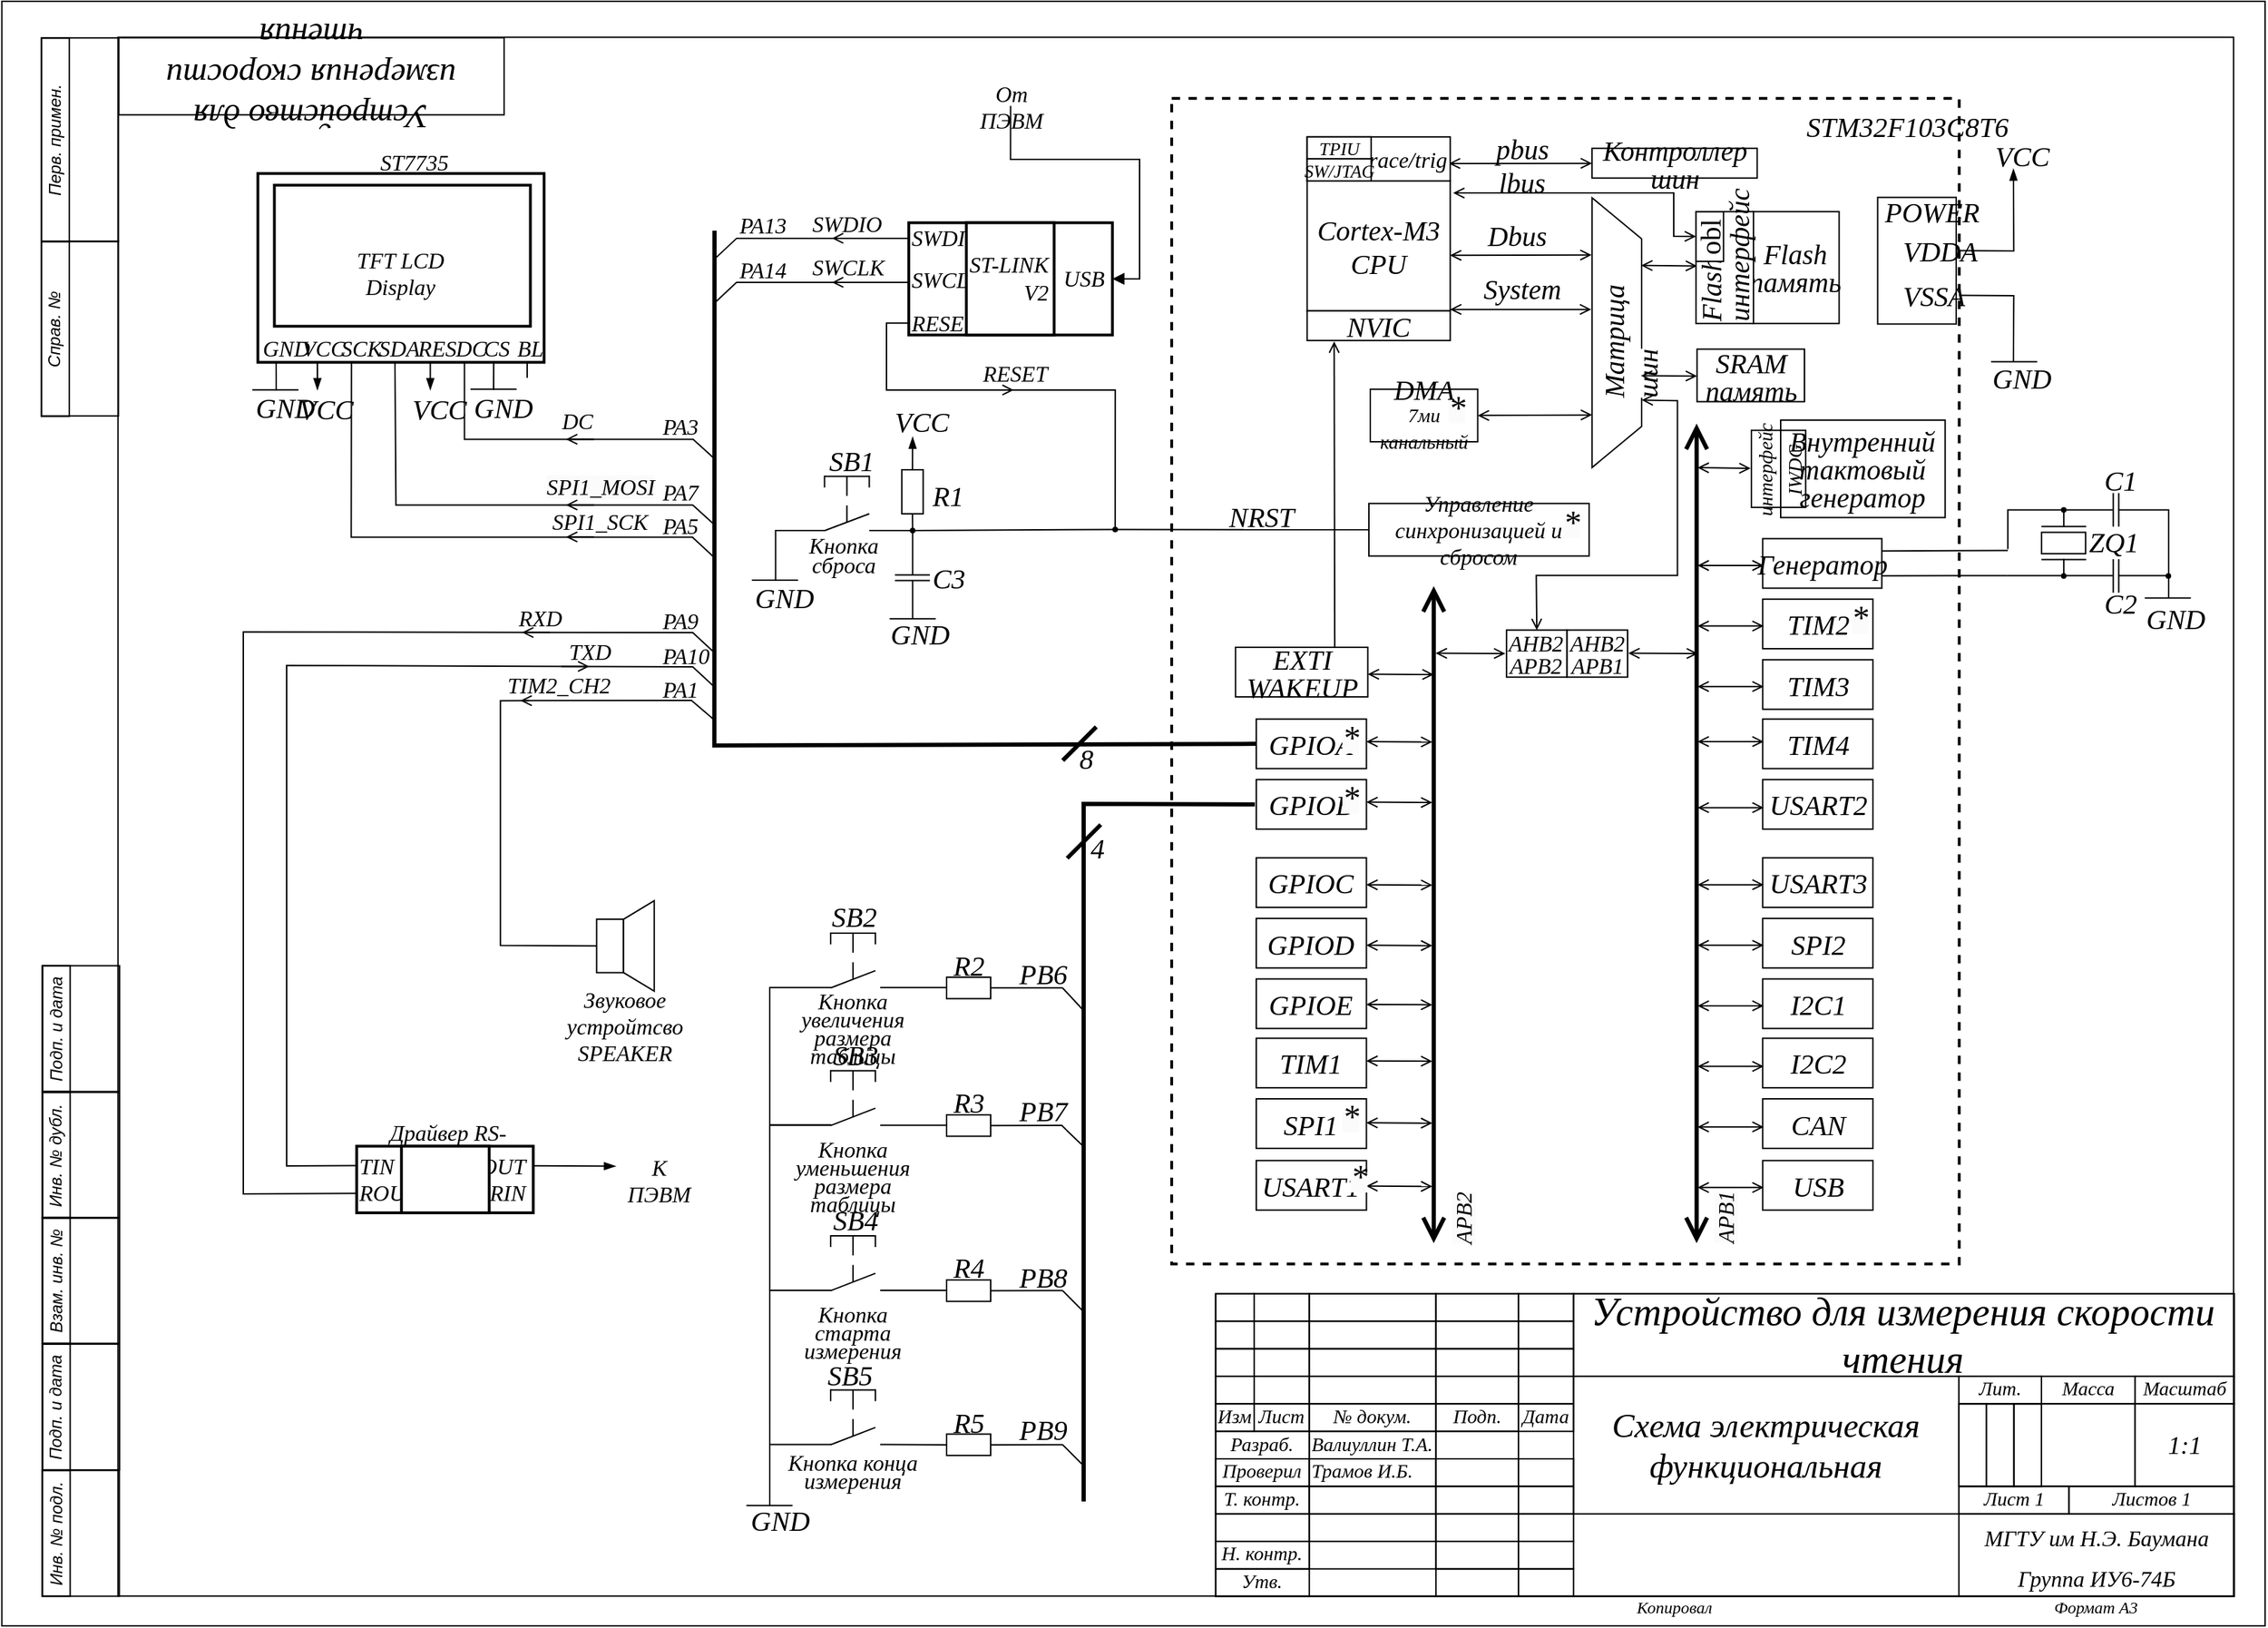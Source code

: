 <mxfile version="22.1.11" type="device">
  <diagram name="A3 Форма 1" id="4UMWuW4LYQygtjcPz86S">
    <mxGraphModel dx="2797" dy="1696" grid="1" gridSize="3.937" guides="1" tooltips="1" connect="1" arrows="1" fold="1" page="1" pageScale="1" pageWidth="1169" pageHeight="827" background="none" math="0" shadow="0">
      <root>
        <object label="" BlueprintName="Устройство для измерения скорости чтения" ProductName="Схема электрическая функциональная" Material="Материал" Manufacturer="&lt;font style=&quot;font-size: 16px;&quot;&gt;МГТУ им Н.Э. Баумана&lt;br&gt;Группа ИУ6-74Б&lt;/font&gt;" Designer="Валиуллин Т.А." Checker="Трамов И.Б." Approver="Фамилия И.О." Date="31.12.21" Scale="1:1" id="-3bvXb9xsOaprucixAK7-0">
          <mxCell />
        </object>
        <mxCell id="-3bvXb9xsOaprucixAK7-1" parent="-3bvXb9xsOaprucixAK7-0" />
        <mxCell id="-3bvXb9xsOaprucixAK7-2" value="" style="rounded=0;whiteSpace=wrap;html=1;fillColor=none;strokeWidth=1;strokeColor=#000000;fontStyle=2" parent="-3bvXb9xsOaprucixAK7-1" vertex="1">
          <mxGeometry x="-455.69" y="-341.05" width="1618.58" height="1162" as="geometry" />
        </mxCell>
        <mxCell id="-3bvXb9xsOaprucixAK7-3" value="" style="rounded=0;whiteSpace=wrap;html=1;strokeWidth=1;fillColor=none;strokeColor=#000000;fontStyle=2" parent="-3bvXb9xsOaprucixAK7-1" vertex="1">
          <mxGeometry x="-372.63" y="-315.33" width="1513" height="1115" as="geometry" />
        </mxCell>
        <mxCell id="-3bvXb9xsOaprucixAK7-5" value="" style="rounded=0;whiteSpace=wrap;html=1;strokeWidth=1;fillColor=none;fontFamily=GOSTRUS Type A;strokeColor=#000000;fontStyle=2" parent="-3bvXb9xsOaprucixAK7-1" vertex="1">
          <mxGeometry x="412.38" y="583.397" width="728.345" height="216.535" as="geometry" />
        </mxCell>
        <mxCell id="-3bvXb9xsOaprucixAK7-6" value="" style="rounded=0;whiteSpace=wrap;html=1;strokeWidth=1;fillColor=none;fontFamily=GOSTRUS Type A;fontSize=14;strokeColor=#000000;fontStyle=2" parent="-3bvXb9xsOaprucixAK7-1" vertex="1">
          <mxGeometry x="412.39" y="583.397" width="27.559" height="19.685" as="geometry" />
        </mxCell>
        <mxCell id="-3bvXb9xsOaprucixAK7-7" value="" style="rounded=0;whiteSpace=wrap;html=1;strokeWidth=1;fillColor=none;fontFamily=GOSTRUS Type A;fontSize=14;strokeColor=#000000;fontStyle=2" parent="-3bvXb9xsOaprucixAK7-1" vertex="1">
          <mxGeometry x="412.387" y="603.084" width="27.559" height="19.685" as="geometry" />
        </mxCell>
        <mxCell id="-3bvXb9xsOaprucixAK7-8" value="" style="rounded=0;whiteSpace=wrap;html=1;strokeWidth=1;fillColor=none;fontFamily=GOSTRUS Type A;fontSize=14;strokeColor=#000000;fontStyle=2" parent="-3bvXb9xsOaprucixAK7-1" vertex="1">
          <mxGeometry x="412.397" y="622.764" width="27.559" height="19.685" as="geometry" />
        </mxCell>
        <mxCell id="-3bvXb9xsOaprucixAK7-9" value="" style="rounded=0;whiteSpace=wrap;html=1;strokeWidth=1;fillColor=none;fontFamily=GOSTRUS Type A;fontSize=14;strokeColor=#000000;fontStyle=2" parent="-3bvXb9xsOaprucixAK7-1" vertex="1">
          <mxGeometry x="412.394" y="642.451" width="27.559" height="19.685" as="geometry" />
        </mxCell>
        <mxCell id="-3bvXb9xsOaprucixAK7-10" value="Изм" style="rounded=0;whiteSpace=wrap;html=1;strokeWidth=1;fillColor=none;fontFamily=GOSTRUS Type A;fontStyle=2;fontSize=14;strokeColor=#000000;" parent="-3bvXb9xsOaprucixAK7-1" vertex="1">
          <mxGeometry x="412.391" y="662.138" width="27.559" height="19.685" as="geometry" />
        </mxCell>
        <mxCell id="-3bvXb9xsOaprucixAK7-11" value="" style="rounded=0;whiteSpace=wrap;html=1;strokeWidth=1;fillColor=none;fontFamily=GOSTRUS Type A;fontSize=14;strokeColor=#000000;fontStyle=2" parent="-3bvXb9xsOaprucixAK7-1" vertex="1">
          <mxGeometry x="439.957" y="583.394" width="39.37" height="19.685" as="geometry" />
        </mxCell>
        <mxCell id="-3bvXb9xsOaprucixAK7-12" value="" style="rounded=0;whiteSpace=wrap;html=1;strokeWidth=1;fillColor=none;fontFamily=GOSTRUS Type A;fontSize=14;strokeColor=#000000;fontStyle=2" parent="-3bvXb9xsOaprucixAK7-1" vertex="1">
          <mxGeometry x="439.954" y="603.081" width="39.37" height="19.685" as="geometry" />
        </mxCell>
        <mxCell id="-3bvXb9xsOaprucixAK7-13" value="" style="rounded=0;whiteSpace=wrap;html=1;strokeWidth=1;fillColor=none;fontFamily=GOSTRUS Type A;fontSize=14;strokeColor=#000000;fontStyle=2" parent="-3bvXb9xsOaprucixAK7-1" vertex="1">
          <mxGeometry x="439.964" y="622.761" width="39.37" height="19.685" as="geometry" />
        </mxCell>
        <mxCell id="-3bvXb9xsOaprucixAK7-14" value="" style="rounded=0;whiteSpace=wrap;html=1;strokeWidth=1;fillColor=none;fontFamily=GOSTRUS Type A;fontSize=14;strokeColor=#000000;fontStyle=2" parent="-3bvXb9xsOaprucixAK7-1" vertex="1">
          <mxGeometry x="439.961" y="642.448" width="39.37" height="19.685" as="geometry" />
        </mxCell>
        <mxCell id="-3bvXb9xsOaprucixAK7-15" value="Лист" style="rounded=0;whiteSpace=wrap;html=1;strokeWidth=1;fillColor=none;fontFamily=GOSTRUS Type A;fontStyle=2;fontSize=14;strokeColor=#000000;" parent="-3bvXb9xsOaprucixAK7-1" vertex="1">
          <mxGeometry x="439.958" y="662.135" width="39.37" height="19.685" as="geometry" />
        </mxCell>
        <mxCell id="-3bvXb9xsOaprucixAK7-16" value="" style="rounded=0;whiteSpace=wrap;html=1;strokeWidth=1;fillColor=none;fontFamily=GOSTRUS Type A;fontSize=14;strokeColor=#000000;fontStyle=2" parent="-3bvXb9xsOaprucixAK7-1" vertex="1">
          <mxGeometry x="479.334" y="583.401" width="90.551" height="19.685" as="geometry" />
        </mxCell>
        <mxCell id="-3bvXb9xsOaprucixAK7-17" value="" style="rounded=0;whiteSpace=wrap;html=1;strokeWidth=1;fillColor=none;fontFamily=GOSTRUS Type A;fontSize=14;strokeColor=#000000;fontStyle=2" parent="-3bvXb9xsOaprucixAK7-1" vertex="1">
          <mxGeometry x="479.331" y="603.088" width="90.551" height="19.685" as="geometry" />
        </mxCell>
        <mxCell id="-3bvXb9xsOaprucixAK7-18" value="" style="rounded=0;whiteSpace=wrap;html=1;strokeWidth=1;fillColor=none;fontFamily=GOSTRUS Type A;fontSize=14;strokeColor=#000000;fontStyle=2" parent="-3bvXb9xsOaprucixAK7-1" vertex="1">
          <mxGeometry x="479.341" y="622.768" width="90.551" height="19.685" as="geometry" />
        </mxCell>
        <mxCell id="-3bvXb9xsOaprucixAK7-19" value="" style="rounded=0;whiteSpace=wrap;html=1;strokeWidth=1;fillColor=none;fontFamily=GOSTRUS Type A;fontSize=14;strokeColor=#000000;fontStyle=2" parent="-3bvXb9xsOaprucixAK7-1" vertex="1">
          <mxGeometry x="479.338" y="642.455" width="90.551" height="19.685" as="geometry" />
        </mxCell>
        <mxCell id="-3bvXb9xsOaprucixAK7-20" value="№ докум." style="rounded=0;whiteSpace=wrap;html=1;strokeWidth=1;fillColor=none;fontFamily=GOSTRUS Type A;fontStyle=2;fontSize=14;strokeColor=#000000;" parent="-3bvXb9xsOaprucixAK7-1" vertex="1">
          <mxGeometry x="479.335" y="662.142" width="90.551" height="19.685" as="geometry" />
        </mxCell>
        <mxCell id="-3bvXb9xsOaprucixAK7-21" value="" style="rounded=0;whiteSpace=wrap;html=1;strokeWidth=1;fillColor=none;fontFamily=GOSTRUS Type A;fontSize=14;strokeColor=#000000;fontStyle=2" parent="-3bvXb9xsOaprucixAK7-1" vertex="1">
          <mxGeometry x="569.891" y="583.398" width="59.055" height="19.685" as="geometry" />
        </mxCell>
        <mxCell id="-3bvXb9xsOaprucixAK7-22" value="" style="rounded=0;whiteSpace=wrap;html=1;strokeWidth=1;fillColor=none;fontFamily=GOSTRUS Type A;fontSize=14;strokeColor=#000000;fontStyle=2" parent="-3bvXb9xsOaprucixAK7-1" vertex="1">
          <mxGeometry x="569.888" y="603.085" width="59.055" height="19.685" as="geometry" />
        </mxCell>
        <mxCell id="-3bvXb9xsOaprucixAK7-23" value="" style="rounded=0;whiteSpace=wrap;html=1;strokeWidth=1;fillColor=none;fontFamily=GOSTRUS Type A;fontSize=14;strokeColor=#000000;fontStyle=2" parent="-3bvXb9xsOaprucixAK7-1" vertex="1">
          <mxGeometry x="569.898" y="622.765" width="59.055" height="19.685" as="geometry" />
        </mxCell>
        <mxCell id="-3bvXb9xsOaprucixAK7-24" value="" style="rounded=0;whiteSpace=wrap;html=1;strokeWidth=1;fillColor=none;fontFamily=GOSTRUS Type A;fontSize=14;strokeColor=#000000;fontStyle=2" parent="-3bvXb9xsOaprucixAK7-1" vertex="1">
          <mxGeometry x="569.895" y="642.452" width="59.055" height="19.685" as="geometry" />
        </mxCell>
        <mxCell id="-3bvXb9xsOaprucixAK7-25" value="Подп." style="rounded=0;whiteSpace=wrap;html=1;strokeWidth=1;fillColor=none;fontFamily=GOSTRUS Type A;fontStyle=2;fontSize=14;strokeColor=#000000;" parent="-3bvXb9xsOaprucixAK7-1" vertex="1">
          <mxGeometry x="569.892" y="662.139" width="59.055" height="19.685" as="geometry" />
        </mxCell>
        <mxCell id="-3bvXb9xsOaprucixAK7-26" value="" style="rounded=0;whiteSpace=wrap;html=1;strokeWidth=1;fillColor=none;fontFamily=GOSTRUS Type A;fontSize=14;strokeColor=#000000;fontStyle=2" parent="-3bvXb9xsOaprucixAK7-1" vertex="1">
          <mxGeometry x="569.898" y="681.815" width="59.055" height="19.685" as="geometry" />
        </mxCell>
        <mxCell id="-3bvXb9xsOaprucixAK7-27" value="" style="rounded=0;whiteSpace=wrap;html=1;strokeWidth=1;fillColor=none;fontFamily=GOSTRUS Type A;fontSize=14;strokeColor=#000000;fontStyle=2" parent="-3bvXb9xsOaprucixAK7-1" vertex="1">
          <mxGeometry x="569.895" y="701.502" width="59.055" height="19.685" as="geometry" />
        </mxCell>
        <mxCell id="-3bvXb9xsOaprucixAK7-28" value="" style="rounded=0;whiteSpace=wrap;html=1;strokeWidth=1;fillColor=none;fontFamily=GOSTRUS Type A;fontSize=14;strokeColor=#000000;fontStyle=2" parent="-3bvXb9xsOaprucixAK7-1" vertex="1">
          <mxGeometry x="569.905" y="721.182" width="59.055" height="19.685" as="geometry" />
        </mxCell>
        <mxCell id="-3bvXb9xsOaprucixAK7-29" value="" style="rounded=0;whiteSpace=wrap;html=1;strokeWidth=1;fillColor=none;fontFamily=GOSTRUS Type A;fontSize=14;strokeColor=#000000;fontStyle=2" parent="-3bvXb9xsOaprucixAK7-1" vertex="1">
          <mxGeometry x="569.902" y="740.869" width="59.055" height="19.685" as="geometry" />
        </mxCell>
        <mxCell id="-3bvXb9xsOaprucixAK7-30" value="" style="rounded=0;whiteSpace=wrap;html=1;strokeWidth=1;fillColor=none;fontFamily=GOSTRUS Type A;fontSize=14;strokeColor=#000000;fontStyle=2" parent="-3bvXb9xsOaprucixAK7-1" vertex="1">
          <mxGeometry x="569.899" y="760.556" width="59.055" height="19.685" as="geometry" />
        </mxCell>
        <mxCell id="-3bvXb9xsOaprucixAK7-31" value="" style="rounded=0;whiteSpace=wrap;html=1;strokeWidth=1;fillColor=none;fontFamily=GOSTRUS Type A;fontSize=14;strokeColor=#000000;fontStyle=2" parent="-3bvXb9xsOaprucixAK7-1" vertex="1">
          <mxGeometry x="628.965" y="583.402" width="39.37" height="19.685" as="geometry" />
        </mxCell>
        <mxCell id="-3bvXb9xsOaprucixAK7-32" value="" style="rounded=0;whiteSpace=wrap;html=1;strokeWidth=1;fillColor=none;fontFamily=GOSTRUS Type A;fontSize=14;strokeColor=#000000;fontStyle=2" parent="-3bvXb9xsOaprucixAK7-1" vertex="1">
          <mxGeometry x="628.962" y="603.089" width="39.37" height="19.685" as="geometry" />
        </mxCell>
        <mxCell id="-3bvXb9xsOaprucixAK7-33" value="" style="rounded=0;whiteSpace=wrap;html=1;strokeWidth=1;fillColor=none;fontFamily=GOSTRUS Type A;fontSize=14;strokeColor=#000000;fontStyle=2" parent="-3bvXb9xsOaprucixAK7-1" vertex="1">
          <mxGeometry x="628.972" y="622.769" width="39.37" height="19.685" as="geometry" />
        </mxCell>
        <mxCell id="-3bvXb9xsOaprucixAK7-34" value="" style="rounded=0;whiteSpace=wrap;html=1;strokeWidth=1;fillColor=none;fontFamily=GOSTRUS Type A;fontSize=14;strokeColor=#000000;fontStyle=2" parent="-3bvXb9xsOaprucixAK7-1" vertex="1">
          <mxGeometry x="628.969" y="642.456" width="39.37" height="19.685" as="geometry" />
        </mxCell>
        <mxCell id="-3bvXb9xsOaprucixAK7-35" value="Дата" style="rounded=0;whiteSpace=wrap;html=1;strokeWidth=1;fillColor=none;fontFamily=GOSTRUS Type A;fontStyle=2;fontSize=14;strokeColor=#000000;" parent="-3bvXb9xsOaprucixAK7-1" vertex="1">
          <mxGeometry x="628.966" y="662.143" width="39.37" height="19.685" as="geometry" />
        </mxCell>
        <mxCell id="-3bvXb9xsOaprucixAK7-38" value="" style="rounded=0;whiteSpace=wrap;html=1;strokeWidth=1;fillColor=none;fontFamily=GOSTRUS Type A;fontSize=12;strokeColor=#000000;fontStyle=2" parent="-3bvXb9xsOaprucixAK7-1" vertex="1">
          <mxGeometry x="628.979" y="721.176" width="39.37" height="19.685" as="geometry" />
        </mxCell>
        <mxCell id="-3bvXb9xsOaprucixAK7-39" value="" style="rounded=0;whiteSpace=wrap;html=1;strokeWidth=1;fillColor=none;fontFamily=GOSTRUS Type A;fontSize=12;strokeColor=#000000;fontStyle=2" parent="-3bvXb9xsOaprucixAK7-1" vertex="1">
          <mxGeometry x="628.976" y="740.863" width="39.37" height="19.685" as="geometry" />
        </mxCell>
        <mxCell id="-3bvXb9xsOaprucixAK7-40" value="" style="rounded=0;whiteSpace=wrap;html=1;strokeWidth=1;fillColor=none;fontFamily=GOSTRUS Type A;fontSize=12;strokeColor=#000000;fontStyle=2" parent="-3bvXb9xsOaprucixAK7-1" vertex="1">
          <mxGeometry x="628.973" y="760.55" width="39.37" height="19.685" as="geometry" />
        </mxCell>
        <mxCell id="-3bvXb9xsOaprucixAK7-42" value="" style="rounded=0;whiteSpace=wrap;html=1;strokeWidth=1;fillColor=none;fontFamily=GOSTRUS Type A;fontSize=14;strokeColor=#000000;fontStyle=2" parent="-3bvXb9xsOaprucixAK7-1" vertex="1">
          <mxGeometry x="569.926" y="780.253" width="59.055" height="19.685" as="geometry" />
        </mxCell>
        <mxCell id="-3bvXb9xsOaprucixAK7-43" value="Разраб." style="rounded=0;whiteSpace=wrap;html=1;strokeWidth=1;fillColor=none;fontFamily=GOSTRUS Type A;fontStyle=2;fontSize=14;strokeColor=#000000;" parent="-3bvXb9xsOaprucixAK7-1" vertex="1">
          <mxGeometry x="412.415" y="681.812" width="66.929" height="19.685" as="geometry" />
        </mxCell>
        <mxCell id="-3bvXb9xsOaprucixAK7-44" value="Проверил" style="rounded=0;whiteSpace=wrap;html=1;strokeWidth=1;fillColor=none;fontFamily=GOSTRUS Type A;fontStyle=2;fontSize=14;strokeColor=#000000;" parent="-3bvXb9xsOaprucixAK7-1" vertex="1">
          <mxGeometry x="412.382" y="701.499" width="66.929" height="19.685" as="geometry" />
        </mxCell>
        <mxCell id="-3bvXb9xsOaprucixAK7-45" value="Т. контр." style="rounded=0;whiteSpace=wrap;html=1;strokeWidth=1;fillColor=none;fontFamily=GOSTRUS Type A;fontStyle=2;fontSize=14;strokeColor=#000000;" parent="-3bvXb9xsOaprucixAK7-1" vertex="1">
          <mxGeometry x="412.379" y="721.186" width="66.929" height="19.685" as="geometry" />
        </mxCell>
        <mxCell id="-3bvXb9xsOaprucixAK7-46" value="" style="rounded=0;whiteSpace=wrap;html=1;strokeWidth=1;fillColor=none;fontFamily=GOSTRUS Type A;fontStyle=2;fontSize=14;strokeColor=#000000;" parent="-3bvXb9xsOaprucixAK7-1" vertex="1">
          <mxGeometry x="412.416" y="740.873" width="66.929" height="19.685" as="geometry" />
        </mxCell>
        <mxCell id="-3bvXb9xsOaprucixAK7-47" value="Н. контр." style="rounded=0;whiteSpace=wrap;html=1;strokeWidth=1;fillColor=none;fontFamily=GOSTRUS Type A;fontStyle=2;fontSize=14;strokeColor=#000000;" parent="-3bvXb9xsOaprucixAK7-1" vertex="1">
          <mxGeometry x="412.413" y="760.57" width="66.929" height="19.685" as="geometry" />
        </mxCell>
        <mxCell id="-3bvXb9xsOaprucixAK7-48" value="Утв." style="rounded=0;whiteSpace=wrap;html=1;strokeWidth=1;fillColor=none;fontFamily=GOSTRUS Type A;fontStyle=2;fontSize=14;strokeColor=#000000;" parent="-3bvXb9xsOaprucixAK7-1" vertex="1">
          <mxGeometry x="412.42" y="780.257" width="66.929" height="19.685" as="geometry" />
        </mxCell>
        <object placeholders="1" placeholder="Designer" label="Валиуллин Т.А." id="-3bvXb9xsOaprucixAK7-49">
          <mxCell style="rounded=0;whiteSpace=wrap;html=1;strokeWidth=1;fillColor=none;fontFamily=GOSTRUS Type A;fontSize=14;strokeColor=#000000;fontStyle=2;align=left;" parent="-3bvXb9xsOaprucixAK7-1" vertex="1">
            <mxGeometry x="479.372" y="681.829" width="90.551" height="19.685" as="geometry" />
          </mxCell>
        </object>
        <mxCell id="-3bvXb9xsOaprucixAK7-50" value="" style="rounded=0;whiteSpace=wrap;html=1;strokeWidth=1;fillColor=none;fontFamily=GOSTRUS Type A;fontSize=14;strokeColor=#000000;fontStyle=2" parent="-3bvXb9xsOaprucixAK7-1" vertex="1">
          <mxGeometry x="479.329" y="740.886" width="90.551" height="19.685" as="geometry" />
        </mxCell>
        <mxCell id="-3bvXb9xsOaprucixAK7-51" value="" style="rounded=0;whiteSpace=wrap;html=1;strokeWidth=1;fillColor=none;fontFamily=GOSTRUS Type A;fontSize=14;strokeColor=#000000;fontStyle=2" parent="-3bvXb9xsOaprucixAK7-1" vertex="1">
          <mxGeometry x="479.292" y="721.199" width="90.551" height="19.685" as="geometry" />
        </mxCell>
        <object placeholders="1" placeholder="Checker" label="Трамов И.Б." id="-3bvXb9xsOaprucixAK7-52">
          <mxCell style="rounded=0;whiteSpace=wrap;html=1;strokeWidth=1;fillColor=none;fontFamily=GOSTRUS Type A;fontSize=14;strokeColor=#000000;fontStyle=2;align=left;" parent="-3bvXb9xsOaprucixAK7-1" vertex="1">
            <mxGeometry x="479.295" y="701.512" width="90.551" height="19.685" as="geometry" />
          </mxCell>
        </object>
        <mxCell id="-3bvXb9xsOaprucixAK7-54" value="" style="rounded=0;whiteSpace=wrap;html=1;strokeWidth=1;fillColor=none;fontFamily=GOSTRUS Type A;fontSize=14;strokeColor=#000000;fontStyle=2" parent="-3bvXb9xsOaprucixAK7-1" vertex="1">
          <mxGeometry x="479.369" y="760.546" width="90.551" height="19.685" as="geometry" />
        </mxCell>
        <object placeholders="1" placeholder="BlueprintName" label="Устройство для измерения скорости чтения" id="-3bvXb9xsOaprucixAK7-55">
          <mxCell style="rounded=0;whiteSpace=wrap;html=1;strokeWidth=1;fillColor=none;fontFamily=GOSTRUS Type A;fontSize=28;strokeColor=#000000;fontStyle=2" parent="-3bvXb9xsOaprucixAK7-1" vertex="1">
            <mxGeometry x="668.348" y="583.405" width="472.44" height="59.055" as="geometry" />
          </mxCell>
        </object>
        <object placeholders="1" placeholder="ProductName" label="Схема электрическая функциональная" id="-3bvXb9xsOaprucixAK7-56">
          <mxCell style="rounded=0;whiteSpace=wrap;html=1;strokeWidth=1;fillColor=none;fontFamily=GOSTRUS Type A;fontSize=24;strokeColor=#000000;fontStyle=2" parent="-3bvXb9xsOaprucixAK7-1" vertex="1">
            <mxGeometry x="668.345" y="642.432" width="275.59" height="98.425" as="geometry" />
          </mxCell>
        </object>
        <object placeholders="1" placeholder="Manufacturer" label="&lt;font style=&quot;font-size: 16px;&quot;&gt;МГТУ им Н.Э. Баумана&lt;br&gt;Группа ИУ6-74Б&lt;/font&gt;" id="-3bvXb9xsOaprucixAK7-58">
          <mxCell style="rounded=0;whiteSpace=wrap;html=1;strokeWidth=1;fillColor=none;fontFamily=GOSTRUS Type A;fontSize=24;strokeColor=#000000;fontStyle=2" parent="-3bvXb9xsOaprucixAK7-1" vertex="1">
            <mxGeometry x="943.939" y="740.886" width="196.85" height="59.055" as="geometry" />
          </mxCell>
        </object>
        <object label="Лист 1" placeholders="1" id="-3bvXb9xsOaprucixAK7-59">
          <mxCell style="rounded=0;whiteSpace=wrap;html=1;strokeWidth=1;fillColor=none;fontFamily=GOSTRUS Type A;fontStyle=2;fontSize=14;strokeColor=#000000;" parent="-3bvXb9xsOaprucixAK7-1" vertex="1">
            <mxGeometry x="943.936" y="721.163" width="78.74" height="19.685" as="geometry" />
          </mxCell>
        </object>
        <mxCell id="-3bvXb9xsOaprucixAK7-60" value="Листов 1" style="rounded=0;whiteSpace=wrap;html=1;strokeWidth=1;fillColor=none;fontFamily=GOSTRUS Type A;fontStyle=2;fontSize=14;strokeColor=#000000;" parent="-3bvXb9xsOaprucixAK7-1" vertex="1">
          <mxGeometry x="1022.613" y="721.2" width="118.11" height="19.685" as="geometry" />
        </mxCell>
        <mxCell id="-3bvXb9xsOaprucixAK7-61" value="Масштаб" style="rounded=0;whiteSpace=wrap;html=1;strokeWidth=1;fillColor=none;fontFamily=GOSTRUS Type A;fontStyle=2;fontSize=14;strokeColor=#000000;" parent="-3bvXb9xsOaprucixAK7-1" vertex="1">
          <mxGeometry x="1069.92" y="642.437" width="70.866" height="19.685" as="geometry" />
        </mxCell>
        <mxCell id="-3bvXb9xsOaprucixAK7-62" value="Масса" style="rounded=0;whiteSpace=wrap;html=1;strokeWidth=1;fillColor=none;fontFamily=GOSTRUS Type A;fontStyle=2;fontSize=14;strokeColor=#000000;" parent="-3bvXb9xsOaprucixAK7-1" vertex="1">
          <mxGeometry x="1002.987" y="642.464" width="66.929" height="19.685" as="geometry" />
        </mxCell>
        <mxCell id="-3bvXb9xsOaprucixAK7-63" value="Лит." style="rounded=0;whiteSpace=wrap;html=1;strokeWidth=1;fillColor=none;fontFamily=GOSTRUS Type A;fontStyle=2;fontSize=14;strokeColor=#000000;" parent="-3bvXb9xsOaprucixAK7-1" vertex="1">
          <mxGeometry x="943.934" y="642.431" width="59.055" height="19.685" as="geometry" />
        </mxCell>
        <mxCell id="-3bvXb9xsOaprucixAK7-64" value="" style="rounded=0;whiteSpace=wrap;html=1;strokeWidth=1;fillColor=none;fontFamily=GOSTRUS Type A;strokeColor=#000000;fontStyle=2" parent="-3bvXb9xsOaprucixAK7-1" vertex="1">
          <mxGeometry x="943.901" y="662.148" width="59.055" height="59.055" as="geometry" />
        </mxCell>
        <mxCell id="-3bvXb9xsOaprucixAK7-65" value="" style="rounded=0;whiteSpace=wrap;html=1;strokeWidth=1;fillColor=none;fontFamily=GOSTRUS Type A;strokeColor=#000000;fontStyle=2" parent="-3bvXb9xsOaprucixAK7-1" vertex="1">
          <mxGeometry x="1002.994" y="662.111" width="66.929" height="59.055" as="geometry" />
        </mxCell>
        <object placeholders="1" placeholder="Scale" id="-3bvXb9xsOaprucixAK7-66">
          <mxCell style="rounded=0;whiteSpace=wrap;html=1;strokeWidth=1;fillColor=none;fontFamily=GOSTRUS Type A;fontSize=18;strokeColor=#000000;fontStyle=2" parent="-3bvXb9xsOaprucixAK7-1" vertex="1">
            <mxGeometry x="1069.857" y="662.114" width="70.866" height="59.055" as="geometry" />
          </mxCell>
        </object>
        <mxCell id="-3bvXb9xsOaprucixAK7-67" value="" style="rounded=0;whiteSpace=wrap;html=1;strokeWidth=1;fillColor=none;fontFamily=GOSTRUS Type A;strokeColor=#000000;fontStyle=2" parent="-3bvXb9xsOaprucixAK7-1" vertex="1">
          <mxGeometry x="943.938" y="662.105" width="19.685" height="59.055" as="geometry" />
        </mxCell>
        <mxCell id="-3bvXb9xsOaprucixAK7-68" value="" style="rounded=0;whiteSpace=wrap;html=1;strokeWidth=1;fillColor=none;fontFamily=GOSTRUS Type A;strokeColor=#000000;fontStyle=2" parent="-3bvXb9xsOaprucixAK7-1" vertex="1">
          <mxGeometry x="963.585" y="662.152" width="19.685" height="59.055" as="geometry" />
        </mxCell>
        <mxCell id="-3bvXb9xsOaprucixAK7-69" value="" style="rounded=0;whiteSpace=wrap;html=1;strokeWidth=1;fillColor=none;fontFamily=GOSTRUS Type A;strokeColor=#000000;fontStyle=2" parent="-3bvXb9xsOaprucixAK7-1" vertex="1">
          <mxGeometry x="983.312" y="662.149" width="19.685" height="59.055" as="geometry" />
        </mxCell>
        <mxCell id="-3bvXb9xsOaprucixAK7-70" value="Копировал" style="text;html=1;strokeColor=none;fillColor=none;align=center;verticalAlign=middle;whiteSpace=wrap;rounded=0;fontFamily=GOSTRUS Type A;fontSize=12;fontStyle=2" parent="-3bvXb9xsOaprucixAK7-1" vertex="1">
          <mxGeometry x="668.313" y="798.04" width="144.64" height="20" as="geometry" />
        </mxCell>
        <mxCell id="-3bvXb9xsOaprucixAK7-71" value="Формат А3" style="text;html=1;strokeColor=none;fillColor=none;align=center;verticalAlign=middle;whiteSpace=wrap;rounded=0;fontFamily=GOSTRUS Type A;fontSize=12;fontStyle=2" parent="-3bvXb9xsOaprucixAK7-1" vertex="1">
          <mxGeometry x="942.88" y="798.04" width="197.9" height="20" as="geometry" />
        </mxCell>
        <object placeholder="BlueprintName" placeholders="1" id="ooexdDU5yCNyj8Z1UGUE-0">
          <mxCell style="rounded=0;whiteSpace=wrap;html=1;strokeWidth=1;fillColor=none;strokeColor=#000000;fontFamily=GOSTRUS Type A;fontSize=24;rotation=-180;fontStyle=2" parent="-3bvXb9xsOaprucixAK7-1" vertex="1">
            <mxGeometry x="-372.07" y="-314.96" width="275.59" height="55.118" as="geometry" />
          </mxCell>
        </object>
        <mxCell id="ooexdDU5yCNyj8Z1UGUE-1" value="" style="rounded=0;whiteSpace=wrap;html=1;fillColor=none;rotation=-90;fontStyle=2" parent="-3bvXb9xsOaprucixAK7-1" vertex="1">
          <mxGeometry x="-472.5" y="-269.65" width="145.43" height="55" as="geometry" />
        </mxCell>
        <mxCell id="ooexdDU5yCNyj8Z1UGUE-2" value="Перв. примен." style="rounded=0;whiteSpace=wrap;html=1;fillColor=none;rotation=-90;fontStyle=2" parent="-3bvXb9xsOaprucixAK7-1" vertex="1">
          <mxGeometry x="-490.13" y="-252.03" width="145.43" height="20" as="geometry" />
        </mxCell>
        <mxCell id="ooexdDU5yCNyj8Z1UGUE-3" value="" style="rounded=0;whiteSpace=wrap;html=1;fillColor=none;rotation=-90;fontStyle=2" parent="-3bvXb9xsOaprucixAK7-1" vertex="1">
          <mxGeometry x="-462.16" y="-134.33" width="124.74" height="55" as="geometry" />
        </mxCell>
        <mxCell id="ooexdDU5yCNyj8Z1UGUE-4" value="Справ. №" style="rounded=0;whiteSpace=wrap;html=1;fillColor=none;rotation=-90;fontStyle=2" parent="-3bvXb9xsOaprucixAK7-1" vertex="1">
          <mxGeometry x="-479.86" y="-116.64" width="124.88" height="20" as="geometry" />
        </mxCell>
        <mxCell id="ooexdDU5yCNyj8Z1UGUE-5" value="" style="rounded=0;whiteSpace=wrap;html=1;fillColor=none;rotation=-90;fontStyle=2" parent="-3bvXb9xsOaprucixAK7-1" vertex="1">
          <mxGeometry x="-444.17" y="727.26" width="90" height="55" as="geometry" />
        </mxCell>
        <mxCell id="ooexdDU5yCNyj8Z1UGUE-6" value="Инв. № подл." style="rounded=0;whiteSpace=wrap;html=1;fillColor=none;rotation=-90;fontStyle=2" parent="-3bvXb9xsOaprucixAK7-1" vertex="1">
          <mxGeometry x="-461.81" y="744.76" width="90" height="20" as="geometry" />
        </mxCell>
        <mxCell id="ooexdDU5yCNyj8Z1UGUE-7" value="" style="rounded=0;whiteSpace=wrap;html=1;fillColor=none;rotation=-90;fontStyle=2" parent="-3bvXb9xsOaprucixAK7-1" vertex="1">
          <mxGeometry x="-443.98" y="636.93" width="90" height="55" as="geometry" />
        </mxCell>
        <mxCell id="ooexdDU5yCNyj8Z1UGUE-8" value="Подп. и дата" style="rounded=0;whiteSpace=wrap;html=1;fillColor=none;rotation=-90;fontStyle=2" parent="-3bvXb9xsOaprucixAK7-1" vertex="1">
          <mxGeometry x="-461.81" y="654.43" width="90" height="20" as="geometry" />
        </mxCell>
        <mxCell id="ooexdDU5yCNyj8Z1UGUE-9" value="" style="rounded=0;whiteSpace=wrap;html=1;fillColor=none;rotation=-90;fontStyle=2" parent="-3bvXb9xsOaprucixAK7-1" vertex="1">
          <mxGeometry x="-443.983" y="546.377" width="90" height="55" as="geometry" />
        </mxCell>
        <mxCell id="ooexdDU5yCNyj8Z1UGUE-10" value="Взам. инв. №" style="rounded=0;whiteSpace=wrap;html=1;fillColor=none;rotation=-90;fontStyle=2" parent="-3bvXb9xsOaprucixAK7-1" vertex="1">
          <mxGeometry x="-461.813" y="563.877" width="90" height="20" as="geometry" />
        </mxCell>
        <mxCell id="ooexdDU5yCNyj8Z1UGUE-11" value="" style="rounded=0;whiteSpace=wrap;html=1;fillColor=none;rotation=-90;fontStyle=2" parent="-3bvXb9xsOaprucixAK7-1" vertex="1">
          <mxGeometry x="-443.986" y="456.834" width="90" height="55" as="geometry" />
        </mxCell>
        <mxCell id="ooexdDU5yCNyj8Z1UGUE-12" value="Инв. № дубл." style="rounded=0;whiteSpace=wrap;html=1;fillColor=none;rotation=-90;fontStyle=2" parent="-3bvXb9xsOaprucixAK7-1" vertex="1">
          <mxGeometry x="-461.816" y="474.334" width="90" height="20" as="geometry" />
        </mxCell>
        <mxCell id="ooexdDU5yCNyj8Z1UGUE-13" value="" style="rounded=0;whiteSpace=wrap;html=1;fillColor=none;rotation=-90;fontStyle=2" parent="-3bvXb9xsOaprucixAK7-1" vertex="1">
          <mxGeometry x="-443.989" y="366.281" width="90" height="55" as="geometry" />
        </mxCell>
        <mxCell id="ooexdDU5yCNyj8Z1UGUE-14" value="Подп. и дата" style="rounded=0;whiteSpace=wrap;html=1;fillColor=none;rotation=-90;fontStyle=2" parent="-3bvXb9xsOaprucixAK7-1" vertex="1">
          <mxGeometry x="-461.819" y="383.781" width="90" height="20" as="geometry" />
        </mxCell>
        <mxCell id="EKMDH8cztS3GwZSEMy-4-348" value="" style="ellipse;whiteSpace=wrap;html=1;aspect=fixed;fillColor=#000000;fontStyle=2" parent="-3bvXb9xsOaprucixAK7-1" vertex="1">
          <mxGeometry x="339.05" y="35.2" width="3" height="3" as="geometry" />
        </mxCell>
        <mxCell id="EKMDH8cztS3GwZSEMy-4-359" value="" style="endArrow=none;html=1;rounded=0;exitX=0;exitY=1;exitDx=0;exitDy=0;fontStyle=2" parent="-3bvXb9xsOaprucixAK7-1" edge="1">
          <mxGeometry width="50" height="50" relative="1" as="geometry">
            <mxPoint x="54" y="-125.2" as="sourcePoint" />
            <mxPoint x="70" y="-140.2" as="targetPoint" />
          </mxGeometry>
        </mxCell>
        <mxCell id="EKMDH8cztS3GwZSEMy-4-364" value="&lt;div style=&quot;text-align: center;&quot;&gt;&lt;font face=&quot;GOSTRUS Type A&quot;&gt;&lt;span style=&quot;font-size: 16px;&quot;&gt;PA14&lt;/span&gt;&lt;/font&gt;&lt;/div&gt;" style="text;whiteSpace=wrap;html=1;fontStyle=2" parent="-3bvXb9xsOaprucixAK7-1" vertex="1">
          <mxGeometry x="69.918" y="-165.422" width="35.08" height="23.83" as="geometry" />
        </mxCell>
        <mxCell id="EKMDH8cztS3GwZSEMy-4-661" value="" style="endArrow=none;html=1;rounded=0;exitX=-0.004;exitY=0.393;exitDx=0;exitDy=0;exitPerimeter=0;" parent="-3bvXb9xsOaprucixAK7-1" source="YssldMlN7b7IXcWiaZ8C-8" edge="1">
          <mxGeometry width="50" height="50" relative="1" as="geometry">
            <mxPoint x="-193" y="201" as="sourcePoint" />
            <mxPoint x="38.68" y="135" as="targetPoint" />
            <Array as="points">
              <mxPoint x="-252" y="492" />
              <mxPoint x="-252" y="134" />
            </Array>
          </mxGeometry>
        </mxCell>
        <mxCell id="EKMDH8cztS3GwZSEMy-4-662" value="" style="endArrow=none;html=1;rounded=0;exitX=0.001;exitY=0.898;exitDx=0;exitDy=0;exitPerimeter=0;entryX=0.684;entryY=1.009;entryDx=0;entryDy=0;entryPerimeter=0;" parent="-3bvXb9xsOaprucixAK7-1" source="YssldMlN7b7IXcWiaZ8C-8" target="EKMDH8cztS3GwZSEMy-4-664" edge="1">
          <mxGeometry width="50" height="50" relative="1" as="geometry">
            <mxPoint x="-209" y="512" as="sourcePoint" />
            <mxPoint x="38.68" y="111.2" as="targetPoint" />
            <Array as="points">
              <mxPoint x="-283" y="512" />
              <mxPoint x="-283" y="110" />
            </Array>
          </mxGeometry>
        </mxCell>
        <mxCell id="EKMDH8cztS3GwZSEMy-4-664" value="&lt;div style=&quot;text-align: center;&quot;&gt;&lt;font face=&quot;GOSTRUS Type A&quot;&gt;&lt;span style=&quot;font-size: 16px;&quot;&gt;PA9&lt;/span&gt;&lt;/font&gt;&lt;/div&gt;" style="text;whiteSpace=wrap;html=1;fontStyle=2" parent="-3bvXb9xsOaprucixAK7-1" vertex="1">
          <mxGeometry x="14.808" y="86.478" width="35.08" height="23.83" as="geometry" />
        </mxCell>
        <mxCell id="EKMDH8cztS3GwZSEMy-4-665" value="&lt;div style=&quot;text-align: center;&quot;&gt;&lt;font face=&quot;GOSTRUS Type A&quot;&gt;&lt;span style=&quot;font-size: 16px;&quot;&gt;PA10&lt;/span&gt;&lt;/font&gt;&lt;/div&gt;" style="text;whiteSpace=wrap;html=1;fontStyle=2" parent="-3bvXb9xsOaprucixAK7-1" vertex="1">
          <mxGeometry x="14.81" y="111.3" width="24.57" height="23.83" as="geometry" />
        </mxCell>
        <mxCell id="EKMDH8cztS3GwZSEMy-4-671" value="" style="endArrow=open;html=1;rounded=0;endFill=0;fontStyle=2" parent="-3bvXb9xsOaprucixAK7-1" edge="1">
          <mxGeometry width="50" height="50" relative="1" as="geometry">
            <mxPoint x="-55.536" y="134.7" as="sourcePoint" />
            <mxPoint x="-35.536" y="134.7" as="targetPoint" />
          </mxGeometry>
        </mxCell>
        <mxCell id="EKMDH8cztS3GwZSEMy-4-672" value="" style="endArrow=open;html=1;rounded=0;endFill=0;fontStyle=2" parent="-3bvXb9xsOaprucixAK7-1" edge="1">
          <mxGeometry width="50" height="50" relative="1" as="geometry">
            <mxPoint x="-63.619" y="110.4" as="sourcePoint" />
            <mxPoint x="-83.619" y="110.4" as="targetPoint" />
          </mxGeometry>
        </mxCell>
        <mxCell id="EKMDH8cztS3GwZSEMy-4-673" value="&lt;div style=&quot;text-align: center;&quot;&gt;&lt;font face=&quot;GOSTRUS Type A&quot;&gt;&lt;span style=&quot;font-size: 16px;&quot;&gt;RXD&lt;/span&gt;&lt;/font&gt;&lt;/div&gt;" style="text;whiteSpace=wrap;html=1;fontStyle=2" parent="-3bvXb9xsOaprucixAK7-1" vertex="1">
          <mxGeometry x="-87.555" y="84.485" width="35.08" height="23.83" as="geometry" />
        </mxCell>
        <mxCell id="EKMDH8cztS3GwZSEMy-4-674" value="&lt;div style=&quot;text-align: center;&quot;&gt;&lt;font face=&quot;GOSTRUS Type A&quot;&gt;&lt;span style=&quot;font-size: 16px;&quot;&gt;TXD&lt;/span&gt;&lt;/font&gt;&lt;/div&gt;" style="text;whiteSpace=wrap;html=1;fontStyle=2" parent="-3bvXb9xsOaprucixAK7-1" vertex="1">
          <mxGeometry x="-52.118" y="108.312" width="35.08" height="23.83" as="geometry" />
        </mxCell>
        <mxCell id="EKMDH8cztS3GwZSEMy-4-694" value="" style="endArrow=none;html=1;rounded=0;strokeWidth=3;fontStyle=2" parent="-3bvXb9xsOaprucixAK7-1" edge="1">
          <mxGeometry width="50" height="50" relative="1" as="geometry">
            <mxPoint x="303.037" y="201.987" as="sourcePoint" />
            <mxPoint x="327.037" y="177.987" as="targetPoint" />
          </mxGeometry>
        </mxCell>
        <mxCell id="EKMDH8cztS3GwZSEMy-4-695" value="&lt;div style=&quot;text-align: center;&quot;&gt;&lt;font face=&quot;GOSTRUS Type A&quot;&gt;&lt;span style=&quot;font-size: 20px;&quot;&gt;&lt;span&gt;8&lt;/span&gt;&lt;/span&gt;&lt;/font&gt;&lt;/div&gt;" style="text;whiteSpace=wrap;html=1;fontStyle=2" parent="-3bvXb9xsOaprucixAK7-1" vertex="1">
          <mxGeometry x="313.4" y="182.21" width="10.12" height="27.56" as="geometry" />
        </mxCell>
        <mxCell id="KPo18gjHCp797co_jhMr-13" value="" style="endArrow=none;html=1;rounded=0;fontStyle=2" parent="-3bvXb9xsOaprucixAK7-1" edge="1">
          <mxGeometry width="50" height="50" relative="1" as="geometry">
            <mxPoint x="-276.539" y="-63.079" as="sourcePoint" />
            <mxPoint x="-243.539" y="-63.079" as="targetPoint" />
          </mxGeometry>
        </mxCell>
        <mxCell id="KPo18gjHCp797co_jhMr-14" value="&lt;div style=&quot;text-align: center;&quot;&gt;&lt;font face=&quot;GOSTRUS Type A&quot;&gt;&lt;span style=&quot;font-size: 20px;&quot;&gt;&lt;span&gt;GND&lt;/span&gt;&lt;/span&gt;&lt;/font&gt;&lt;/div&gt;" style="text;whiteSpace=wrap;html=1;fontStyle=2;container=0;verticalAlign=middle;" parent="-3bvXb9xsOaprucixAK7-1" vertex="1">
          <mxGeometry x="-276.4" y="-58.92" width="27.56" height="15.97" as="geometry" />
        </mxCell>
        <mxCell id="KPo18gjHCp797co_jhMr-15" value="" style="endArrow=none;html=1;rounded=0;entryX=0.064;entryY=0.997;entryDx=0;entryDy=0;entryPerimeter=0;" parent="-3bvXb9xsOaprucixAK7-1" target="KPo18gjHCp797co_jhMr-0" edge="1">
          <mxGeometry width="50" height="50" relative="1" as="geometry">
            <mxPoint x="-259.45" y="-62.8" as="sourcePoint" />
            <mxPoint x="-218.45" y="-63.8" as="targetPoint" />
          </mxGeometry>
        </mxCell>
        <mxCell id="KPo18gjHCp797co_jhMr-19" value="" style="endArrow=blockThin;html=1;rounded=0;exitX=0.208;exitY=0.997;exitDx=0;exitDy=0;exitPerimeter=0;endFill=1;" parent="-3bvXb9xsOaprucixAK7-1" source="KPo18gjHCp797co_jhMr-0" edge="1">
          <mxGeometry width="50" height="50" relative="1" as="geometry">
            <mxPoint x="-193.45" y="-25.8" as="sourcePoint" />
            <mxPoint x="-230" y="-63" as="targetPoint" />
          </mxGeometry>
        </mxCell>
        <mxCell id="KPo18gjHCp797co_jhMr-20" value="" style="endArrow=none;html=1;rounded=0;entryX=0.479;entryY=0.998;entryDx=0;entryDy=0;entryPerimeter=0;" parent="-3bvXb9xsOaprucixAK7-1" target="KPo18gjHCp797co_jhMr-0" edge="1">
          <mxGeometry width="50" height="50" relative="1" as="geometry">
            <mxPoint x="38.68" y="19.2" as="sourcePoint" />
            <mxPoint x="-175.82" y="-63.8" as="targetPoint" />
            <Array as="points">
              <mxPoint x="-173.82" y="19.2" />
            </Array>
          </mxGeometry>
        </mxCell>
        <mxCell id="KPo18gjHCp797co_jhMr-23" value="" style="endArrow=none;html=1;rounded=0;entryX=1;entryY=0;entryDx=0;entryDy=0;exitX=0;exitY=1;exitDx=0;exitDy=0;fontStyle=2" parent="-3bvXb9xsOaprucixAK7-1" edge="1">
          <mxGeometry width="50" height="50" relative="1" as="geometry">
            <mxPoint x="53.825" y="-14.045" as="sourcePoint" />
            <mxPoint x="38.424" y="-27.98" as="targetPoint" />
          </mxGeometry>
        </mxCell>
        <mxCell id="KPo18gjHCp797co_jhMr-24" value="" style="endArrow=none;html=1;rounded=0;exitX=0.327;exitY=0.999;exitDx=0;exitDy=0;exitPerimeter=0;" parent="-3bvXb9xsOaprucixAK7-1" source="KPo18gjHCp797co_jhMr-0" edge="1">
          <mxGeometry width="50" height="50" relative="1" as="geometry">
            <mxPoint x="-243.82" y="-83.8" as="sourcePoint" />
            <mxPoint x="38.68" y="42.2" as="targetPoint" />
            <Array as="points">
              <mxPoint x="-205.82" y="42.2" />
            </Array>
          </mxGeometry>
        </mxCell>
        <mxCell id="KPo18gjHCp797co_jhMr-25" value="&lt;div style=&quot;text-align: center;&quot;&gt;&lt;font face=&quot;GOSTRUS Type A&quot;&gt;&lt;span style=&quot;font-size: 16px;&quot;&gt;PA5&lt;/span&gt;&lt;/font&gt;&lt;/div&gt;" style="text;whiteSpace=wrap;html=1;fontStyle=2" parent="-3bvXb9xsOaprucixAK7-1" vertex="1">
          <mxGeometry x="14.805" y="18.065" width="35.08" height="23.83" as="geometry" />
        </mxCell>
        <mxCell id="KPo18gjHCp797co_jhMr-26" value="&lt;div style=&quot;text-align: center;&quot;&gt;&lt;font face=&quot;GOSTRUS Type A&quot;&gt;&lt;span style=&quot;font-size: 16px;&quot;&gt;PA7&lt;/span&gt;&lt;/font&gt;&lt;/div&gt;" style="text;whiteSpace=wrap;html=1;fontStyle=2" parent="-3bvXb9xsOaprucixAK7-1" vertex="1">
          <mxGeometry x="14.802" y="-5.788" width="35.08" height="23.83" as="geometry" />
        </mxCell>
        <mxCell id="KPo18gjHCp797co_jhMr-29" value="" style="endArrow=open;html=1;rounded=0;endFill=0;fontStyle=2" parent="-3bvXb9xsOaprucixAK7-1" edge="1">
          <mxGeometry width="50" height="50" relative="1" as="geometry">
            <mxPoint x="-32.223" y="42.07" as="sourcePoint" />
            <mxPoint x="-52.223" y="42.07" as="targetPoint" />
          </mxGeometry>
        </mxCell>
        <mxCell id="KPo18gjHCp797co_jhMr-30" value="&lt;div style=&quot;text-align: center;&quot;&gt;&lt;font size=&quot;1&quot; face=&quot;GOSTRUS Type A&quot;&gt;&lt;span style=&quot;font-size: 16px;&quot;&gt;SPI1_SCK&lt;/span&gt;&lt;/font&gt;&lt;/div&gt;" style="text;whiteSpace=wrap;html=1;fontStyle=2" parent="-3bvXb9xsOaprucixAK7-1" vertex="1">
          <mxGeometry x="-63.943" y="14.887" width="35.08" height="23.83" as="geometry" />
        </mxCell>
        <mxCell id="KPo18gjHCp797co_jhMr-31" value="" style="endArrow=open;html=1;rounded=0;endFill=0;fontStyle=2" parent="-3bvXb9xsOaprucixAK7-1" edge="1">
          <mxGeometry width="50" height="50" relative="1" as="geometry">
            <mxPoint x="-32.226" y="19.2" as="sourcePoint" />
            <mxPoint x="-52.226" y="19.2" as="targetPoint" />
          </mxGeometry>
        </mxCell>
        <mxCell id="KPo18gjHCp797co_jhMr-32" value="&lt;span style=&quot;color: rgb(0, 0, 0); font-family: &amp;quot;GOSTRUS Type A&amp;quot;; font-size: 16px; font-style: italic; font-variant-ligatures: normal; font-variant-caps: normal; font-weight: 400; letter-spacing: normal; orphans: 2; text-align: center; text-indent: 0px; text-transform: none; widows: 2; word-spacing: 0px; -webkit-text-stroke-width: 0px; background-color: rgb(251, 251, 251); text-decoration-thickness: initial; text-decoration-style: initial; text-decoration-color: initial; float: none; display: inline !important;&quot;&gt;SPI1_MOSI&lt;/span&gt;" style="text;whiteSpace=wrap;html=1;" parent="-3bvXb9xsOaprucixAK7-1" vertex="1">
          <mxGeometry x="-67.87" y="-9.59" width="55.12" height="25.48" as="geometry" />
        </mxCell>
        <mxCell id="KPo18gjHCp797co_jhMr-33" value="" style="endArrow=none;html=1;rounded=0;entryX=0.271;entryY=1.094;entryDx=0;entryDy=0;entryPerimeter=0;" parent="-3bvXb9xsOaprucixAK7-1" target="KPo18gjHCp797co_jhMr-8" edge="1">
          <mxGeometry width="50" height="50" relative="1" as="geometry">
            <mxPoint x="-79.95" y="-71.8" as="sourcePoint" />
            <mxPoint x="-80.716" y="-80.906" as="targetPoint" />
          </mxGeometry>
        </mxCell>
        <mxCell id="KPo18gjHCp797co_jhMr-35" value="" style="endArrow=none;html=1;rounded=0;strokeWidth=3;fontStyle=2" parent="-3bvXb9xsOaprucixAK7-1" edge="1">
          <mxGeometry width="50" height="50" relative="1" as="geometry">
            <mxPoint x="306.214" y="271.874" as="sourcePoint" />
            <mxPoint x="330.214" y="247.874" as="targetPoint" />
          </mxGeometry>
        </mxCell>
        <mxCell id="KPo18gjHCp797co_jhMr-36" value="&lt;div style=&quot;text-align: center;&quot;&gt;&lt;font face=&quot;GOSTRUS Type A&quot;&gt;&lt;span style=&quot;font-size: 20px;&quot;&gt;&lt;span&gt;4&lt;/span&gt;&lt;/span&gt;&lt;/font&gt;&lt;/div&gt;" style="text;whiteSpace=wrap;html=1;fontStyle=2" parent="-3bvXb9xsOaprucixAK7-1" vertex="1">
          <mxGeometry x="320.574" y="246.094" width="11.81" height="27.56" as="geometry" />
        </mxCell>
        <mxCell id="KPo18gjHCp797co_jhMr-84" value="&lt;font style=&quot;font-size: 20px;&quot; face=&quot;GOSTRUS Type A&quot;&gt;SB2&lt;/font&gt;" style="text;html=1;strokeColor=none;fillColor=none;align=center;verticalAlign=middle;whiteSpace=wrap;rounded=0;fontStyle=2" parent="-3bvXb9xsOaprucixAK7-1" vertex="1">
          <mxGeometry x="124.387" y="298.347" width="60" height="30" as="geometry" />
        </mxCell>
        <mxCell id="KPo18gjHCp797co_jhMr-121" value="" style="rounded=0;whiteSpace=wrap;html=1;strokeWidth=1;fillColor=none;fontFamily=GOSTRUS Type A;fontSize=12;strokeColor=#000000;fontStyle=2" parent="-3bvXb9xsOaprucixAK7-1" vertex="1">
          <mxGeometry x="628.97" y="780.237" width="39.37" height="19.685" as="geometry" />
        </mxCell>
        <mxCell id="KPo18gjHCp797co_jhMr-122" value="" style="rounded=0;whiteSpace=wrap;html=1;strokeWidth=1;fillColor=none;fontFamily=GOSTRUS Type A;fontSize=12;strokeColor=#000000;fontStyle=2" parent="-3bvXb9xsOaprucixAK7-1" vertex="1">
          <mxGeometry x="628.976" y="701.493" width="39.37" height="19.685" as="geometry" />
        </mxCell>
        <mxCell id="q2o-lqSs_ey1UsFT7Bvr-2" value="" style="endArrow=none;html=1;rounded=0;entryX=1;entryY=0;entryDx=0;entryDy=0;exitX=0;exitY=1;exitDx=0;exitDy=0;fontStyle=2" parent="-3bvXb9xsOaprucixAK7-1" edge="1">
          <mxGeometry width="50" height="50" relative="1" as="geometry">
            <mxPoint x="53.819" y="33.199" as="sourcePoint" />
            <mxPoint x="38.418" y="19.2" as="targetPoint" />
          </mxGeometry>
        </mxCell>
        <mxCell id="q2o-lqSs_ey1UsFT7Bvr-3" value="" style="endArrow=none;html=1;rounded=0;exitX=0;exitY=1;exitDx=0;exitDy=0;fontStyle=2" parent="-3bvXb9xsOaprucixAK7-1" edge="1">
          <mxGeometry width="50" height="50" relative="1" as="geometry">
            <mxPoint x="53.816" y="56.816" as="sourcePoint" />
            <mxPoint x="38.18" y="42.2" as="targetPoint" />
          </mxGeometry>
        </mxCell>
        <mxCell id="q2o-lqSs_ey1UsFT7Bvr-5" value="" style="endArrow=none;html=1;rounded=0;entryX=1;entryY=0;entryDx=0;entryDy=0;exitX=0;exitY=1;exitDx=0;exitDy=0;fontStyle=2" parent="-3bvXb9xsOaprucixAK7-1" edge="1">
          <mxGeometry width="50" height="50" relative="1" as="geometry">
            <mxPoint x="53.823" y="124.693" as="sourcePoint" />
            <mxPoint x="38.422" y="110.5" as="targetPoint" />
          </mxGeometry>
        </mxCell>
        <mxCell id="q2o-lqSs_ey1UsFT7Bvr-6" value="" style="endArrow=none;html=1;rounded=0;entryX=1;entryY=0;entryDx=0;entryDy=0;exitX=0;exitY=1;exitDx=0;exitDy=0;fontStyle=2" parent="-3bvXb9xsOaprucixAK7-1" edge="1">
          <mxGeometry width="50" height="50" relative="1" as="geometry">
            <mxPoint x="53.82" y="149.31" as="sourcePoint" />
            <mxPoint x="38.419" y="135" as="targetPoint" />
          </mxGeometry>
        </mxCell>
        <mxCell id="q2o-lqSs_ey1UsFT7Bvr-8" value="&lt;div style=&quot;text-align: center;&quot;&gt;&lt;font face=&quot;GOSTRUS Type A&quot;&gt;&lt;span style=&quot;font-size: 16px;&quot;&gt;PA3&lt;/span&gt;&lt;/font&gt;&lt;/div&gt;" style="text;whiteSpace=wrap;html=1;fontStyle=2" parent="-3bvXb9xsOaprucixAK7-1" vertex="1">
          <mxGeometry x="14.799" y="-53.031" width="35.08" height="23.83" as="geometry" />
        </mxCell>
        <mxCell id="q2o-lqSs_ey1UsFT7Bvr-12" value="" style="endArrow=none;html=1;rounded=0;" parent="-3bvXb9xsOaprucixAK7-1" edge="1">
          <mxGeometry width="50" height="50" relative="1" as="geometry">
            <mxPoint x="-124.82" y="-82.8" as="sourcePoint" />
            <mxPoint x="38.727" y="-27.8" as="targetPoint" />
            <Array as="points">
              <mxPoint x="-124.82" y="-27.8" />
            </Array>
          </mxGeometry>
        </mxCell>
        <mxCell id="q2o-lqSs_ey1UsFT7Bvr-16" value="" style="endArrow=open;html=1;rounded=0;endFill=0;fontStyle=2" parent="-3bvXb9xsOaprucixAK7-1" edge="1">
          <mxGeometry width="50" height="50" relative="1" as="geometry">
            <mxPoint x="-32.229" y="-27.8" as="sourcePoint" />
            <mxPoint x="-52.229" y="-27.8" as="targetPoint" />
          </mxGeometry>
        </mxCell>
        <mxCell id="q2o-lqSs_ey1UsFT7Bvr-17" value="&lt;span style=&quot;color: rgb(0, 0, 0); font-family: &amp;quot;GOSTRUS Type A&amp;quot;; font-size: 16px; font-style: italic; font-variant-ligatures: normal; font-variant-caps: normal; font-weight: 400; letter-spacing: normal; orphans: 2; text-align: center; text-indent: 0px; text-transform: none; widows: 2; word-spacing: 0px; -webkit-text-stroke-width: 0px; background-color: rgb(251, 251, 251); text-decoration-thickness: initial; text-decoration-style: initial; text-decoration-color: initial; float: none; display: inline !important;&quot;&gt;DC&lt;/span&gt;" style="text;whiteSpace=wrap;html=1;" parent="-3bvXb9xsOaprucixAK7-1" vertex="1">
          <mxGeometry x="-56.873" y="-56.833" width="55.12" height="25.48" as="geometry" />
        </mxCell>
        <mxCell id="KPo18gjHCp797co_jhMr-49" value="" style="endArrow=none;html=1;rounded=0;fontStyle=2" parent="-3bvXb9xsOaprucixAK7-1" edge="1">
          <mxGeometry width="50" height="50" relative="1" as="geometry">
            <mxPoint x="76.794" y="734.854" as="sourcePoint" />
            <mxPoint x="109.794" y="734.854" as="targetPoint" />
          </mxGeometry>
        </mxCell>
        <mxCell id="KPo18gjHCp797co_jhMr-50" value="&lt;div style=&quot;text-align: center;&quot;&gt;&lt;font face=&quot;GOSTRUS Type A&quot;&gt;&lt;span style=&quot;font-size: 20px;&quot;&gt;&lt;span&gt;GND&lt;/span&gt;&lt;/span&gt;&lt;/font&gt;&lt;/div&gt;" style="text;whiteSpace=wrap;html=1;fontStyle=2" parent="-3bvXb9xsOaprucixAK7-1" vertex="1">
          <mxGeometry x="77.81" y="727.26" width="32.73" height="9.47" as="geometry" />
        </mxCell>
        <mxCell id="KPo18gjHCp797co_jhMr-59" value="" style="endArrow=none;html=1;rounded=0;fontStyle=2" parent="-3bvXb9xsOaprucixAK7-1" edge="1">
          <mxGeometry width="50" height="50" relative="1" as="geometry">
            <mxPoint x="137.15" y="463.04" as="sourcePoint" />
            <mxPoint x="169.067" y="450.707" as="targetPoint" />
          </mxGeometry>
        </mxCell>
        <mxCell id="KPo18gjHCp797co_jhMr-60" value="" style="endArrow=none;html=1;rounded=0;fontStyle=2" parent="-3bvXb9xsOaprucixAK7-1" edge="1">
          <mxGeometry width="50" height="50" relative="1" as="geometry">
            <mxPoint x="153.067" y="437.897" as="sourcePoint" />
            <mxPoint x="153.067" y="423.897" as="targetPoint" />
          </mxGeometry>
        </mxCell>
        <mxCell id="KPo18gjHCp797co_jhMr-61" value="" style="endArrow=none;html=1;rounded=0;fontStyle=2" parent="-3bvXb9xsOaprucixAK7-1" edge="1">
          <mxGeometry width="50" height="50" relative="1" as="geometry">
            <mxPoint x="153.067" y="456.707" as="sourcePoint" />
            <mxPoint x="153.067" y="444.707" as="targetPoint" />
          </mxGeometry>
        </mxCell>
        <mxCell id="KPo18gjHCp797co_jhMr-62" value="" style="endArrow=none;html=1;rounded=0;fontStyle=2" parent="-3bvXb9xsOaprucixAK7-1" edge="1">
          <mxGeometry width="50" height="50" relative="1" as="geometry">
            <mxPoint x="137.067" y="423.897" as="sourcePoint" />
            <mxPoint x="169.067" y="423.897" as="targetPoint" />
          </mxGeometry>
        </mxCell>
        <mxCell id="KPo18gjHCp797co_jhMr-63" value="" style="endArrow=none;html=1;rounded=0;fontStyle=2" parent="-3bvXb9xsOaprucixAK7-1" edge="1">
          <mxGeometry width="50" height="50" relative="1" as="geometry">
            <mxPoint x="169.067" y="431.897" as="sourcePoint" />
            <mxPoint x="169.067" y="423.397" as="targetPoint" />
          </mxGeometry>
        </mxCell>
        <mxCell id="KPo18gjHCp797co_jhMr-64" value="" style="endArrow=none;html=1;rounded=0;fontStyle=2" parent="-3bvXb9xsOaprucixAK7-1" edge="1">
          <mxGeometry width="50" height="50" relative="1" as="geometry">
            <mxPoint x="137.067" y="431.897" as="sourcePoint" />
            <mxPoint x="137.067" y="423.397" as="targetPoint" />
          </mxGeometry>
        </mxCell>
        <mxCell id="KPo18gjHCp797co_jhMr-65" value="" style="rounded=0;whiteSpace=wrap;html=1;rotation=90;fontStyle=2;direction=south;" parent="-3bvXb9xsOaprucixAK7-1" vertex="1">
          <mxGeometry x="228.074" y="447.34" width="15.3" height="31.5" as="geometry" />
        </mxCell>
        <mxCell id="KPo18gjHCp797co_jhMr-66" value="" style="endArrow=none;html=1;rounded=0;" parent="-3bvXb9xsOaprucixAK7-1" edge="1">
          <mxGeometry width="50" height="50" relative="1" as="geometry">
            <mxPoint x="317.81" y="478.04" as="sourcePoint" />
            <mxPoint x="302.31" y="463.04" as="targetPoint" />
          </mxGeometry>
        </mxCell>
        <mxCell id="KPo18gjHCp797co_jhMr-67" value="" style="endArrow=none;html=1;rounded=0;exitX=0;exitY=0.5;exitDx=0;exitDy=0;" parent="-3bvXb9xsOaprucixAK7-1" source="KPo18gjHCp797co_jhMr-65" edge="1">
          <mxGeometry width="50" height="50" relative="1" as="geometry">
            <mxPoint x="250.91" y="532.04" as="sourcePoint" />
            <mxPoint x="302.91" y="463.04" as="targetPoint" />
          </mxGeometry>
        </mxCell>
        <mxCell id="KPo18gjHCp797co_jhMr-71" value="&lt;font style=&quot;font-size: 20px;&quot; face=&quot;GOSTRUS Type A&quot;&gt;SB3&lt;/font&gt;" style="text;html=1;strokeColor=none;fillColor=none;align=center;verticalAlign=middle;whiteSpace=wrap;rounded=0;fontStyle=2" parent="-3bvXb9xsOaprucixAK7-1" vertex="1">
          <mxGeometry x="125.26" y="397.3" width="60" height="30" as="geometry" />
        </mxCell>
        <mxCell id="KPo18gjHCp797co_jhMr-72" value="&lt;font style=&quot;font-size: 20px;&quot; face=&quot;GOSTRUS Type A&quot;&gt;R3&lt;/font&gt;" style="text;html=1;strokeColor=none;fillColor=none;align=center;verticalAlign=middle;whiteSpace=wrap;rounded=0;fontStyle=2" parent="-3bvXb9xsOaprucixAK7-1" vertex="1">
          <mxGeometry x="205.737" y="431.267" width="60" height="30" as="geometry" />
        </mxCell>
        <mxCell id="KPo18gjHCp797co_jhMr-73" value="" style="endArrow=none;html=1;rounded=0;fontStyle=2" parent="-3bvXb9xsOaprucixAK7-1" edge="1">
          <mxGeometry width="50" height="50" relative="1" as="geometry">
            <mxPoint x="137.147" y="364.617" as="sourcePoint" />
            <mxPoint x="169.064" y="352.284" as="targetPoint" />
          </mxGeometry>
        </mxCell>
        <mxCell id="KPo18gjHCp797co_jhMr-74" value="" style="endArrow=none;html=1;rounded=0;fontStyle=2" parent="-3bvXb9xsOaprucixAK7-1" edge="1">
          <mxGeometry width="50" height="50" relative="1" as="geometry">
            <mxPoint x="153.064" y="339.474" as="sourcePoint" />
            <mxPoint x="153.064" y="325.474" as="targetPoint" />
          </mxGeometry>
        </mxCell>
        <mxCell id="KPo18gjHCp797co_jhMr-75" value="" style="endArrow=none;html=1;rounded=0;fontStyle=2" parent="-3bvXb9xsOaprucixAK7-1" edge="1">
          <mxGeometry width="50" height="50" relative="1" as="geometry">
            <mxPoint x="153.064" y="358.284" as="sourcePoint" />
            <mxPoint x="153.064" y="346.284" as="targetPoint" />
          </mxGeometry>
        </mxCell>
        <mxCell id="KPo18gjHCp797co_jhMr-76" value="" style="endArrow=none;html=1;rounded=0;fontStyle=2" parent="-3bvXb9xsOaprucixAK7-1" edge="1">
          <mxGeometry width="50" height="50" relative="1" as="geometry">
            <mxPoint x="137.064" y="325.474" as="sourcePoint" />
            <mxPoint x="169.064" y="325.474" as="targetPoint" />
          </mxGeometry>
        </mxCell>
        <mxCell id="KPo18gjHCp797co_jhMr-77" value="" style="endArrow=none;html=1;rounded=0;fontStyle=2" parent="-3bvXb9xsOaprucixAK7-1" edge="1">
          <mxGeometry width="50" height="50" relative="1" as="geometry">
            <mxPoint x="169.064" y="333.474" as="sourcePoint" />
            <mxPoint x="169.064" y="324.974" as="targetPoint" />
          </mxGeometry>
        </mxCell>
        <mxCell id="KPo18gjHCp797co_jhMr-78" value="" style="endArrow=none;html=1;rounded=0;fontStyle=2" parent="-3bvXb9xsOaprucixAK7-1" edge="1">
          <mxGeometry width="50" height="50" relative="1" as="geometry">
            <mxPoint x="137.064" y="333.474" as="sourcePoint" />
            <mxPoint x="137.064" y="324.974" as="targetPoint" />
          </mxGeometry>
        </mxCell>
        <mxCell id="KPo18gjHCp797co_jhMr-79" value="" style="rounded=0;whiteSpace=wrap;html=1;rotation=90;fontStyle=2;direction=south;" parent="-3bvXb9xsOaprucixAK7-1" vertex="1">
          <mxGeometry x="228.071" y="348.917" width="15.3" height="31.5" as="geometry" />
        </mxCell>
        <mxCell id="KPo18gjHCp797co_jhMr-80" value="" style="endArrow=none;html=1;rounded=0;" parent="-3bvXb9xsOaprucixAK7-1" edge="1">
          <mxGeometry width="50" height="50" relative="1" as="geometry">
            <mxPoint x="316.81" y="379.617" as="sourcePoint" />
            <mxPoint x="302.907" y="364.617" as="targetPoint" />
          </mxGeometry>
        </mxCell>
        <mxCell id="KPo18gjHCp797co_jhMr-81" value="" style="endArrow=none;html=1;rounded=0;exitX=0;exitY=0.5;exitDx=0;exitDy=0;" parent="-3bvXb9xsOaprucixAK7-1" source="KPo18gjHCp797co_jhMr-79" edge="1">
          <mxGeometry width="50" height="50" relative="1" as="geometry">
            <mxPoint x="250.907" y="433.617" as="sourcePoint" />
            <mxPoint x="302.907" y="364.617" as="targetPoint" />
          </mxGeometry>
        </mxCell>
        <mxCell id="KPo18gjHCp797co_jhMr-85" value="&lt;font style=&quot;font-size: 20px;&quot; face=&quot;GOSTRUS Type A&quot;&gt;R2&lt;/font&gt;" style="text;html=1;strokeColor=none;fillColor=none;align=center;verticalAlign=middle;whiteSpace=wrap;rounded=0;fontStyle=2" parent="-3bvXb9xsOaprucixAK7-1" vertex="1">
          <mxGeometry x="205.734" y="332.844" width="60" height="30" as="geometry" />
        </mxCell>
        <mxCell id="KPo18gjHCp797co_jhMr-86" value="" style="endArrow=none;html=1;rounded=0;fontStyle=2" parent="-3bvXb9xsOaprucixAK7-1" edge="1">
          <mxGeometry width="50" height="50" relative="1" as="geometry">
            <mxPoint x="137.154" y="581.154" as="sourcePoint" />
            <mxPoint x="169.071" y="568.821" as="targetPoint" />
          </mxGeometry>
        </mxCell>
        <mxCell id="KPo18gjHCp797co_jhMr-87" value="" style="endArrow=none;html=1;rounded=0;fontStyle=2" parent="-3bvXb9xsOaprucixAK7-1" edge="1">
          <mxGeometry width="50" height="50" relative="1" as="geometry">
            <mxPoint x="153.071" y="556.011" as="sourcePoint" />
            <mxPoint x="153.071" y="542.011" as="targetPoint" />
          </mxGeometry>
        </mxCell>
        <mxCell id="KPo18gjHCp797co_jhMr-88" value="" style="endArrow=none;html=1;rounded=0;fontStyle=2" parent="-3bvXb9xsOaprucixAK7-1" edge="1">
          <mxGeometry width="50" height="50" relative="1" as="geometry">
            <mxPoint x="153.071" y="574.821" as="sourcePoint" />
            <mxPoint x="153.071" y="562.821" as="targetPoint" />
          </mxGeometry>
        </mxCell>
        <mxCell id="KPo18gjHCp797co_jhMr-89" value="" style="endArrow=none;html=1;rounded=0;fontStyle=2" parent="-3bvXb9xsOaprucixAK7-1" edge="1">
          <mxGeometry width="50" height="50" relative="1" as="geometry">
            <mxPoint x="137.071" y="542.011" as="sourcePoint" />
            <mxPoint x="169.071" y="542.011" as="targetPoint" />
          </mxGeometry>
        </mxCell>
        <mxCell id="KPo18gjHCp797co_jhMr-90" value="" style="endArrow=none;html=1;rounded=0;fontStyle=2" parent="-3bvXb9xsOaprucixAK7-1" edge="1">
          <mxGeometry width="50" height="50" relative="1" as="geometry">
            <mxPoint x="169.071" y="550.011" as="sourcePoint" />
            <mxPoint x="169.071" y="541.511" as="targetPoint" />
          </mxGeometry>
        </mxCell>
        <mxCell id="KPo18gjHCp797co_jhMr-91" value="" style="endArrow=none;html=1;rounded=0;fontStyle=2" parent="-3bvXb9xsOaprucixAK7-1" edge="1">
          <mxGeometry width="50" height="50" relative="1" as="geometry">
            <mxPoint x="137.071" y="550.011" as="sourcePoint" />
            <mxPoint x="137.071" y="541.511" as="targetPoint" />
          </mxGeometry>
        </mxCell>
        <mxCell id="KPo18gjHCp797co_jhMr-92" value="" style="rounded=0;whiteSpace=wrap;html=1;rotation=90;fontStyle=2;direction=south;" parent="-3bvXb9xsOaprucixAK7-1" vertex="1">
          <mxGeometry x="228.078" y="565.454" width="15.3" height="31.5" as="geometry" />
        </mxCell>
        <mxCell id="KPo18gjHCp797co_jhMr-93" value="" style="endArrow=none;html=1;rounded=0;" parent="-3bvXb9xsOaprucixAK7-1" edge="1">
          <mxGeometry width="50" height="50" relative="1" as="geometry">
            <mxPoint x="317.81" y="596.154" as="sourcePoint" />
            <mxPoint x="302.914" y="581.154" as="targetPoint" />
          </mxGeometry>
        </mxCell>
        <mxCell id="KPo18gjHCp797co_jhMr-94" value="" style="endArrow=none;html=1;rounded=0;exitX=0;exitY=0.5;exitDx=0;exitDy=0;" parent="-3bvXb9xsOaprucixAK7-1" source="KPo18gjHCp797co_jhMr-92" edge="1">
          <mxGeometry width="50" height="50" relative="1" as="geometry">
            <mxPoint x="250.914" y="650.154" as="sourcePoint" />
            <mxPoint x="302.914" y="581.154" as="targetPoint" />
          </mxGeometry>
        </mxCell>
        <mxCell id="KPo18gjHCp797co_jhMr-97" value="&lt;font style=&quot;font-size: 20px;&quot; face=&quot;GOSTRUS Type A&quot;&gt;SB4&lt;/font&gt;" style="text;html=1;strokeColor=none;fillColor=none;align=center;verticalAlign=middle;whiteSpace=wrap;rounded=0;fontStyle=2" parent="-3bvXb9xsOaprucixAK7-1" vertex="1">
          <mxGeometry x="125.264" y="515.414" width="60" height="30" as="geometry" />
        </mxCell>
        <mxCell id="KPo18gjHCp797co_jhMr-98" value="&lt;font style=&quot;font-size: 20px;&quot; face=&quot;GOSTRUS Type A&quot;&gt;R4&lt;/font&gt;" style="text;html=1;strokeColor=none;fillColor=none;align=center;verticalAlign=middle;whiteSpace=wrap;rounded=0;fontStyle=2" parent="-3bvXb9xsOaprucixAK7-1" vertex="1">
          <mxGeometry x="205.741" y="549.381" width="60" height="30" as="geometry" />
        </mxCell>
        <mxCell id="KPo18gjHCp797co_jhMr-99" value="" style="endArrow=none;html=1;rounded=0;fontStyle=2" parent="-3bvXb9xsOaprucixAK7-1" edge="1">
          <mxGeometry width="50" height="50" relative="1" as="geometry">
            <mxPoint x="137.151" y="691.391" as="sourcePoint" />
            <mxPoint x="169.068" y="679.058" as="targetPoint" />
          </mxGeometry>
        </mxCell>
        <mxCell id="KPo18gjHCp797co_jhMr-100" value="" style="endArrow=none;html=1;rounded=0;fontStyle=2" parent="-3bvXb9xsOaprucixAK7-1" edge="1">
          <mxGeometry width="50" height="50" relative="1" as="geometry">
            <mxPoint x="153.068" y="666.248" as="sourcePoint" />
            <mxPoint x="153.068" y="652.248" as="targetPoint" />
          </mxGeometry>
        </mxCell>
        <mxCell id="KPo18gjHCp797co_jhMr-101" value="" style="endArrow=none;html=1;rounded=0;fontStyle=2" parent="-3bvXb9xsOaprucixAK7-1" edge="1">
          <mxGeometry width="50" height="50" relative="1" as="geometry">
            <mxPoint x="153.068" y="685.058" as="sourcePoint" />
            <mxPoint x="153.068" y="673.058" as="targetPoint" />
          </mxGeometry>
        </mxCell>
        <mxCell id="KPo18gjHCp797co_jhMr-102" value="" style="endArrow=none;html=1;rounded=0;fontStyle=2" parent="-3bvXb9xsOaprucixAK7-1" edge="1">
          <mxGeometry width="50" height="50" relative="1" as="geometry">
            <mxPoint x="137.068" y="652.248" as="sourcePoint" />
            <mxPoint x="169.068" y="652.248" as="targetPoint" />
          </mxGeometry>
        </mxCell>
        <mxCell id="KPo18gjHCp797co_jhMr-103" value="" style="endArrow=none;html=1;rounded=0;fontStyle=2" parent="-3bvXb9xsOaprucixAK7-1" edge="1">
          <mxGeometry width="50" height="50" relative="1" as="geometry">
            <mxPoint x="169.068" y="660.248" as="sourcePoint" />
            <mxPoint x="169.068" y="651.748" as="targetPoint" />
          </mxGeometry>
        </mxCell>
        <mxCell id="KPo18gjHCp797co_jhMr-104" value="" style="endArrow=none;html=1;rounded=0;fontStyle=2" parent="-3bvXb9xsOaprucixAK7-1" edge="1">
          <mxGeometry width="50" height="50" relative="1" as="geometry">
            <mxPoint x="137.068" y="660.248" as="sourcePoint" />
            <mxPoint x="137.068" y="651.748" as="targetPoint" />
          </mxGeometry>
        </mxCell>
        <mxCell id="KPo18gjHCp797co_jhMr-105" value="" style="rounded=0;whiteSpace=wrap;html=1;rotation=90;fontStyle=2;direction=south;" parent="-3bvXb9xsOaprucixAK7-1" vertex="1">
          <mxGeometry x="228.075" y="675.691" width="15.3" height="31.5" as="geometry" />
        </mxCell>
        <mxCell id="KPo18gjHCp797co_jhMr-106" value="" style="endArrow=none;html=1;rounded=0;" parent="-3bvXb9xsOaprucixAK7-1" edge="1">
          <mxGeometry width="50" height="50" relative="1" as="geometry">
            <mxPoint x="317.911" y="706.391" as="sourcePoint" />
            <mxPoint x="302.911" y="691.391" as="targetPoint" />
          </mxGeometry>
        </mxCell>
        <mxCell id="KPo18gjHCp797co_jhMr-107" value="" style="endArrow=none;html=1;rounded=0;exitX=0;exitY=0.5;exitDx=0;exitDy=0;" parent="-3bvXb9xsOaprucixAK7-1" source="KPo18gjHCp797co_jhMr-105" edge="1">
          <mxGeometry width="50" height="50" relative="1" as="geometry">
            <mxPoint x="250.911" y="760.391" as="sourcePoint" />
            <mxPoint x="302.911" y="691.391" as="targetPoint" />
          </mxGeometry>
        </mxCell>
        <mxCell id="KPo18gjHCp797co_jhMr-108" value="" style="endArrow=none;html=1;rounded=0;entryX=1;entryY=0.5;entryDx=0;entryDy=0;" parent="-3bvXb9xsOaprucixAK7-1" target="KPo18gjHCp797co_jhMr-105" edge="1">
          <mxGeometry width="50" height="50" relative="1" as="geometry">
            <mxPoint x="172.5" y="691.2" as="sourcePoint" />
            <mxPoint x="230.591" y="699.391" as="targetPoint" />
          </mxGeometry>
        </mxCell>
        <mxCell id="KPo18gjHCp797co_jhMr-110" value="&lt;font style=&quot;font-size: 20px;&quot; face=&quot;GOSTRUS Type A&quot;&gt;SB5&lt;/font&gt;" style="text;html=1;strokeColor=none;fillColor=none;align=center;verticalAlign=middle;whiteSpace=wrap;rounded=0;fontStyle=2" parent="-3bvXb9xsOaprucixAK7-1" vertex="1">
          <mxGeometry x="121.321" y="625.651" width="60" height="30" as="geometry" />
        </mxCell>
        <mxCell id="KPo18gjHCp797co_jhMr-111" value="&lt;font style=&quot;font-size: 20px;&quot; face=&quot;GOSTRUS Type A&quot;&gt;R5&lt;/font&gt;" style="text;html=1;strokeColor=none;fillColor=none;align=center;verticalAlign=middle;whiteSpace=wrap;rounded=0;fontStyle=2" parent="-3bvXb9xsOaprucixAK7-1" vertex="1">
          <mxGeometry x="205.738" y="659.618" width="60" height="30" as="geometry" />
        </mxCell>
        <mxCell id="KPo18gjHCp797co_jhMr-112" value="&lt;div style=&quot;text-align: center; font-size: 20px;&quot;&gt;&lt;font face=&quot;GOSTRUS Type A&quot; style=&quot;font-size: 20px;&quot;&gt;&lt;span style=&quot;font-size: 20px;&quot;&gt;PB6&lt;/span&gt;&lt;/font&gt;&lt;/div&gt;" style="text;whiteSpace=wrap;html=1;fontStyle=2;fontSize=20;" parent="-3bvXb9xsOaprucixAK7-1" vertex="1">
          <mxGeometry x="270.06" y="336.04" width="38.3" height="25.86" as="geometry" />
        </mxCell>
        <mxCell id="KPo18gjHCp797co_jhMr-113" value="&lt;div style=&quot;text-align: center; font-size: 20px;&quot;&gt;&lt;font face=&quot;GOSTRUS Type A&quot; style=&quot;font-size: 20px;&quot;&gt;&lt;span style=&quot;font-size: 20px;&quot;&gt;PB7&lt;/span&gt;&lt;/font&gt;&lt;/div&gt;" style="text;whiteSpace=wrap;html=1;fontStyle=2;fontSize=20;" parent="-3bvXb9xsOaprucixAK7-1" vertex="1">
          <mxGeometry x="270.057" y="434.467" width="38.3" height="25.86" as="geometry" />
        </mxCell>
        <mxCell id="KPo18gjHCp797co_jhMr-114" value="&lt;div style=&quot;text-align: center; font-size: 20px;&quot;&gt;&lt;font face=&quot;GOSTRUS Type A&quot; style=&quot;font-size: 20px;&quot;&gt;&lt;span style=&quot;font-size: 20px;&quot;&gt;PB8&lt;/span&gt;&lt;/font&gt;&lt;/div&gt;" style="text;whiteSpace=wrap;html=1;fontStyle=2;fontSize=20;" parent="-3bvXb9xsOaprucixAK7-1" vertex="1">
          <mxGeometry x="270.064" y="552.564" width="38.3" height="25.86" as="geometry" />
        </mxCell>
        <mxCell id="KPo18gjHCp797co_jhMr-115" value="&lt;div style=&quot;text-align: center; font-size: 20px;&quot;&gt;&lt;font face=&quot;GOSTRUS Type A&quot; style=&quot;font-size: 20px;&quot;&gt;&lt;span style=&quot;font-size: 20px;&quot;&gt;PB9&lt;/span&gt;&lt;/font&gt;&lt;/div&gt;" style="text;whiteSpace=wrap;html=1;fontStyle=2;fontSize=20;" parent="-3bvXb9xsOaprucixAK7-1" vertex="1">
          <mxGeometry x="270.061" y="661.561" width="38.3" height="25.86" as="geometry" />
        </mxCell>
        <mxCell id="KPo18gjHCp797co_jhMr-116" value="&lt;div style=&quot;line-height: 100%;&quot;&gt;&lt;font face=&quot;GOSTRUS Type A&quot;&gt;&lt;span style=&quot;font-size: 16px;&quot;&gt;Кнопка увеличения размера таблицы&lt;/span&gt;&lt;/font&gt;&lt;/div&gt;" style="text;whiteSpace=wrap;html=1;align=center;fontStyle=2" parent="-3bvXb9xsOaprucixAK7-1" vertex="1">
          <mxGeometry x="98.36" y="362.06" width="110.24" height="32.26" as="geometry" />
        </mxCell>
        <mxCell id="KPo18gjHCp797co_jhMr-118" value="&lt;div style=&quot;line-height: 100%;&quot;&gt;&lt;font face=&quot;GOSTRUS Type A&quot;&gt;&lt;span style=&quot;font-size: 16px;&quot;&gt;Кнопка уменьшения размера таблицы&lt;/span&gt;&lt;/font&gt;&lt;/div&gt;" style="text;whiteSpace=wrap;html=1;align=center;fontStyle=2" parent="-3bvXb9xsOaprucixAK7-1" vertex="1">
          <mxGeometry x="98.357" y="468.367" width="110.24" height="32.26" as="geometry" />
        </mxCell>
        <mxCell id="KPo18gjHCp797co_jhMr-119" value="&lt;div style=&quot;line-height: 100%;&quot;&gt;&lt;font face=&quot;GOSTRUS Type A&quot;&gt;&lt;span style=&quot;font-size: 16px;&quot;&gt;Кнопка старта измерения&lt;/span&gt;&lt;/font&gt;&lt;/div&gt;" style="text;whiteSpace=wrap;html=1;align=center;fontStyle=2" parent="-3bvXb9xsOaprucixAK7-1" vertex="1">
          <mxGeometry x="98.354" y="585.524" width="110.24" height="32.26" as="geometry" />
        </mxCell>
        <mxCell id="KPo18gjHCp797co_jhMr-120" value="&lt;div style=&quot;line-height: 100%;&quot;&gt;&lt;font face=&quot;GOSTRUS Type A&quot;&gt;&lt;span style=&quot;font-size: 16px;&quot;&gt;Кнопка конца измерения&lt;/span&gt;&lt;/font&gt;&lt;/div&gt;" style="text;whiteSpace=wrap;html=1;align=center;fontStyle=2" parent="-3bvXb9xsOaprucixAK7-1" vertex="1">
          <mxGeometry x="98.351" y="691.821" width="110.24" height="32.26" as="geometry" />
        </mxCell>
        <mxCell id="EKMDH8cztS3GwZSEMy-4-85" value="" style="endArrow=none;html=1;rounded=0;fontStyle=2" parent="-3bvXb9xsOaprucixAK7-1" edge="1">
          <mxGeometry width="50" height="50" relative="1" as="geometry">
            <mxPoint x="80.734" y="73.004" as="sourcePoint" />
            <mxPoint x="113.734" y="73.004" as="targetPoint" />
          </mxGeometry>
        </mxCell>
        <mxCell id="EKMDH8cztS3GwZSEMy-4-88" value="&lt;div style=&quot;text-align: center;&quot;&gt;&lt;font face=&quot;GOSTRUS Type A&quot;&gt;&lt;span style=&quot;font-size: 20px;&quot;&gt;&lt;span&gt;GND&lt;/span&gt;&lt;/span&gt;&lt;/font&gt;&lt;/div&gt;" style="text;whiteSpace=wrap;html=1;fontStyle=2" parent="-3bvXb9xsOaprucixAK7-1" vertex="1">
          <mxGeometry x="80.764" y="66.724" width="35.42" height="32.26" as="geometry" />
        </mxCell>
        <mxCell id="EKMDH8cztS3GwZSEMy-4-89" value="" style="endArrow=none;html=1;rounded=0;fontStyle=2" parent="-3bvXb9xsOaprucixAK7-1" edge="1">
          <mxGeometry width="50" height="50" relative="1" as="geometry">
            <mxPoint x="97.69" y="72.52" as="sourcePoint" />
            <mxPoint x="133.19" y="37.52" as="targetPoint" />
            <Array as="points">
              <mxPoint x="97.69" y="37.52" />
            </Array>
          </mxGeometry>
        </mxCell>
        <mxCell id="EKMDH8cztS3GwZSEMy-4-90" value="" style="endArrow=none;html=1;rounded=0;fontStyle=2" parent="-3bvXb9xsOaprucixAK7-1" edge="1">
          <mxGeometry width="50" height="50" relative="1" as="geometry">
            <mxPoint x="132.92" y="37.52" as="sourcePoint" />
            <mxPoint x="164.69" y="25.52" as="targetPoint" />
          </mxGeometry>
        </mxCell>
        <mxCell id="EKMDH8cztS3GwZSEMy-4-93" value="" style="endArrow=none;html=1;rounded=0;fontStyle=2" parent="-3bvXb9xsOaprucixAK7-1" edge="1">
          <mxGeometry width="50" height="50" relative="1" as="geometry">
            <mxPoint x="148.69" y="12.71" as="sourcePoint" />
            <mxPoint x="148.69" y="-1.29" as="targetPoint" />
          </mxGeometry>
        </mxCell>
        <mxCell id="EKMDH8cztS3GwZSEMy-4-94" value="" style="endArrow=none;html=1;rounded=0;fontStyle=2" parent="-3bvXb9xsOaprucixAK7-1" edge="1">
          <mxGeometry width="50" height="50" relative="1" as="geometry">
            <mxPoint x="148.69" y="31.52" as="sourcePoint" />
            <mxPoint x="148.69" y="19.52" as="targetPoint" />
          </mxGeometry>
        </mxCell>
        <mxCell id="EKMDH8cztS3GwZSEMy-4-95" value="" style="endArrow=none;html=1;rounded=0;fontStyle=2" parent="-3bvXb9xsOaprucixAK7-1" edge="1">
          <mxGeometry width="50" height="50" relative="1" as="geometry">
            <mxPoint x="132.69" y="-1.29" as="sourcePoint" />
            <mxPoint x="164.69" y="-1.29" as="targetPoint" />
          </mxGeometry>
        </mxCell>
        <mxCell id="EKMDH8cztS3GwZSEMy-4-96" value="" style="endArrow=none;html=1;rounded=0;fontStyle=2" parent="-3bvXb9xsOaprucixAK7-1" edge="1">
          <mxGeometry width="50" height="50" relative="1" as="geometry">
            <mxPoint x="164.69" y="6.71" as="sourcePoint" />
            <mxPoint x="164.69" y="-1.79" as="targetPoint" />
          </mxGeometry>
        </mxCell>
        <mxCell id="EKMDH8cztS3GwZSEMy-4-97" value="" style="endArrow=none;html=1;rounded=0;fontStyle=2" parent="-3bvXb9xsOaprucixAK7-1" edge="1">
          <mxGeometry width="50" height="50" relative="1" as="geometry">
            <mxPoint x="132.69" y="6.71" as="sourcePoint" />
            <mxPoint x="132.69" y="-1.79" as="targetPoint" />
          </mxGeometry>
        </mxCell>
        <mxCell id="EKMDH8cztS3GwZSEMy-4-98" value="&lt;div style=&quot;text-align: center;&quot;&gt;&lt;font face=&quot;GOSTRUS Type A&quot;&gt;&lt;span style=&quot;font-size: 20px;&quot;&gt;&lt;span&gt;SB1&lt;/span&gt;&lt;/span&gt;&lt;/font&gt;&lt;/div&gt;" style="text;whiteSpace=wrap;html=1;fontStyle=2" parent="-3bvXb9xsOaprucixAK7-1" vertex="1">
          <mxGeometry x="133.851" y="-31.349" width="35.42" height="32.26" as="geometry" />
        </mxCell>
        <mxCell id="EKMDH8cztS3GwZSEMy-4-99" value="" style="endArrow=none;html=1;rounded=0;fontStyle=2" parent="-3bvXb9xsOaprucixAK7-1" edge="1">
          <mxGeometry width="50" height="50" relative="1" as="geometry">
            <mxPoint x="179.221" y="100.571" as="sourcePoint" />
            <mxPoint x="212.221" y="100.571" as="targetPoint" />
          </mxGeometry>
        </mxCell>
        <mxCell id="EKMDH8cztS3GwZSEMy-4-102" value="&lt;div style=&quot;text-align: center;&quot;&gt;&lt;font face=&quot;GOSTRUS Type A&quot;&gt;&lt;span style=&quot;font-size: 20px;&quot;&gt;&lt;span&gt;GND&lt;/span&gt;&lt;/span&gt;&lt;/font&gt;&lt;/div&gt;" style="text;whiteSpace=wrap;html=1;fontStyle=2" parent="-3bvXb9xsOaprucixAK7-1" vertex="1">
          <mxGeometry x="177.871" y="93.231" width="35.42" height="32.26" as="geometry" />
        </mxCell>
        <mxCell id="EKMDH8cztS3GwZSEMy-4-103" value="" style="endArrow=none;html=1;rounded=0;fontStyle=2" parent="-3bvXb9xsOaprucixAK7-1" edge="1">
          <mxGeometry width="50" height="50" relative="1" as="geometry">
            <mxPoint x="164.69" y="37.52" as="sourcePoint" />
            <mxPoint x="195.69" y="37.52" as="targetPoint" />
          </mxGeometry>
        </mxCell>
        <mxCell id="EKMDH8cztS3GwZSEMy-4-104" value="" style="endArrow=none;html=1;rounded=0;fontStyle=2" parent="-3bvXb9xsOaprucixAK7-1" edge="1">
          <mxGeometry width="50" height="50" relative="1" as="geometry">
            <mxPoint x="183.04" y="69.26" as="sourcePoint" />
            <mxPoint x="208.04" y="69.26" as="targetPoint" />
          </mxGeometry>
        </mxCell>
        <mxCell id="EKMDH8cztS3GwZSEMy-4-105" value="" style="endArrow=none;html=1;rounded=0;fontStyle=2" parent="-3bvXb9xsOaprucixAK7-1" edge="1">
          <mxGeometry width="50" height="50" relative="1" as="geometry">
            <mxPoint x="183.04" y="73.26" as="sourcePoint" />
            <mxPoint x="208.04" y="73.26" as="targetPoint" />
          </mxGeometry>
        </mxCell>
        <mxCell id="EKMDH8cztS3GwZSEMy-4-106" value="" style="endArrow=none;html=1;rounded=0;fontStyle=2" parent="-3bvXb9xsOaprucixAK7-1" edge="1">
          <mxGeometry width="50" height="50" relative="1" as="geometry">
            <mxPoint x="195.69" y="69.52" as="sourcePoint" />
            <mxPoint x="195.69" y="37.02" as="targetPoint" />
          </mxGeometry>
        </mxCell>
        <mxCell id="EKMDH8cztS3GwZSEMy-4-107" value="" style="endArrow=none;html=1;rounded=0;fontStyle=2" parent="-3bvXb9xsOaprucixAK7-1" edge="1">
          <mxGeometry width="50" height="50" relative="1" as="geometry">
            <mxPoint x="195.69" y="100.52" as="sourcePoint" />
            <mxPoint x="195.69" y="73.52" as="targetPoint" />
          </mxGeometry>
        </mxCell>
        <mxCell id="EKMDH8cztS3GwZSEMy-4-108" value="&lt;div style=&quot;text-align: center;&quot;&gt;&lt;font face=&quot;GOSTRUS Type A&quot;&gt;&lt;span style=&quot;font-size: 20px;&quot;&gt;&lt;span&gt;C3&lt;/span&gt;&lt;/span&gt;&lt;/font&gt;&lt;/div&gt;" style="text;whiteSpace=wrap;html=1;fontStyle=2" parent="-3bvXb9xsOaprucixAK7-1" vertex="1">
          <mxGeometry x="207.72" y="53.32" width="19.68" height="27.55" as="geometry" />
        </mxCell>
        <mxCell id="EKMDH8cztS3GwZSEMy-4-109" value="&lt;div style=&quot;text-align: center;&quot;&gt;&lt;font face=&quot;GOSTRUS Type A&quot;&gt;&lt;span style=&quot;font-size: 20px;&quot;&gt;&lt;span&gt;VCC&lt;/span&gt;&lt;/span&gt;&lt;/font&gt;&lt;/div&gt;" style="text;whiteSpace=wrap;html=1;fontStyle=2" parent="-3bvXb9xsOaprucixAK7-1" vertex="1">
          <mxGeometry x="180.834" y="-58.916" width="35.42" height="32.26" as="geometry" />
        </mxCell>
        <mxCell id="EKMDH8cztS3GwZSEMy-4-111" value="" style="rounded=0;whiteSpace=wrap;html=1;rotation=90;fontStyle=2" parent="-3bvXb9xsOaprucixAK7-1" vertex="1">
          <mxGeometry x="179.827" y="2.137" width="31.5" height="15.3" as="geometry" />
        </mxCell>
        <mxCell id="EKMDH8cztS3GwZSEMy-4-112" value="" style="endArrow=none;html=1;rounded=0;entryX=1;entryY=0.5;entryDx=0;entryDy=0;fontStyle=2" parent="-3bvXb9xsOaprucixAK7-1" target="EKMDH8cztS3GwZSEMy-4-111" edge="1">
          <mxGeometry width="50" height="50" relative="1" as="geometry">
            <mxPoint x="195.69" y="37.52" as="sourcePoint" />
            <mxPoint x="233.69" y="29.52" as="targetPoint" />
          </mxGeometry>
        </mxCell>
        <mxCell id="EKMDH8cztS3GwZSEMy-4-113" value="" style="endArrow=blockThin;html=1;rounded=0;exitX=0;exitY=0.5;exitDx=0;exitDy=0;endFill=1;fontStyle=2" parent="-3bvXb9xsOaprucixAK7-1" source="EKMDH8cztS3GwZSEMy-4-111" edge="1">
          <mxGeometry width="50" height="50" relative="1" as="geometry">
            <mxPoint x="172.69" y="0.52" as="sourcePoint" />
            <mxPoint x="195.69" y="-29.48" as="targetPoint" />
          </mxGeometry>
        </mxCell>
        <mxCell id="EKMDH8cztS3GwZSEMy-4-115" value="" style="ellipse;whiteSpace=wrap;html=1;aspect=fixed;fillColor=#000000;fontStyle=2" parent="-3bvXb9xsOaprucixAK7-1" vertex="1">
          <mxGeometry x="194.19" y="36.034" width="3" height="3" as="geometry" />
        </mxCell>
        <mxCell id="EKMDH8cztS3GwZSEMy-4-116" value="&lt;div style=&quot;line-height: 100%;&quot;&gt;&lt;font size=&quot;1&quot; face=&quot;GOSTRUS Type A&quot;&gt;&lt;span style=&quot;font-size: 16px;&quot;&gt;Кнопка сброса&lt;/span&gt;&lt;/font&gt;&lt;/div&gt;" style="text;whiteSpace=wrap;html=1;align=center;fontStyle=2" parent="-3bvXb9xsOaprucixAK7-1" vertex="1">
          <mxGeometry x="128.981" y="36.031" width="35.42" height="32.26" as="geometry" />
        </mxCell>
        <mxCell id="EKMDH8cztS3GwZSEMy-4-118" value="&lt;div style=&quot;text-align: center;&quot;&gt;&lt;font face=&quot;GOSTRUS Type A&quot;&gt;&lt;span style=&quot;font-size: 20px;&quot;&gt;&lt;span&gt;R1&lt;/span&gt;&lt;/span&gt;&lt;/font&gt;&lt;/div&gt;" style="text;whiteSpace=wrap;html=1;fontStyle=2" parent="-3bvXb9xsOaprucixAK7-1" vertex="1">
          <mxGeometry x="207.721" y="-6.339" width="35.42" height="32.26" as="geometry" />
        </mxCell>
        <mxCell id="EKMDH8cztS3GwZSEMy-4-335" value="" style="endArrow=none;html=1;rounded=0;exitX=1;exitY=0.5;exitDx=0;exitDy=0;fontStyle=2;entryX=0;entryY=0.5;entryDx=0;entryDy=0;" parent="-3bvXb9xsOaprucixAK7-1" source="EKMDH8cztS3GwZSEMy-4-115" target="EKMDH8cztS3GwZSEMy-4-348" edge="1">
          <mxGeometry width="50" height="50" relative="1" as="geometry">
            <mxPoint x="328.3" y="55.27" as="sourcePoint" />
            <mxPoint x="364.87" y="37.2" as="targetPoint" />
          </mxGeometry>
        </mxCell>
        <mxCell id="YssldMlN7b7IXcWiaZ8C-12" value="" style="endArrow=blockThin;startArrow=none;html=1;rounded=0;exitX=1.001;exitY=0.295;exitDx=0;exitDy=0;exitPerimeter=0;startFill=0;endFill=1;" parent="-3bvXb9xsOaprucixAK7-1" source="YssldMlN7b7IXcWiaZ8C-9" edge="1">
          <mxGeometry width="50" height="50" relative="1" as="geometry">
            <mxPoint x="-44.3" y="528.2" as="sourcePoint" />
            <mxPoint x="-16.56" y="492.2" as="targetPoint" />
          </mxGeometry>
        </mxCell>
        <mxCell id="YssldMlN7b7IXcWiaZ8C-15" value="&lt;div style=&quot;text-align: center;&quot;&gt;&lt;font face=&quot;GOSTRUS Type A&quot;&gt;&lt;span style=&quot;font-size: 16px;&quot;&gt;К ПЭВМ&lt;/span&gt;&lt;/font&gt;&lt;/div&gt;" style="text;whiteSpace=wrap;html=1;fontStyle=2;container=0;opacity=50;" parent="-3bvXb9xsOaprucixAK7-1" vertex="1">
          <mxGeometry x="-14.04" y="477.34" width="55.12" height="25.06" as="geometry" />
        </mxCell>
        <mxCell id="YssldMlN7b7IXcWiaZ8C-18" value="" style="group" parent="-3bvXb9xsOaprucixAK7-1" vertex="1" connectable="0">
          <mxGeometry x="-75.753" y="294.415" width="130.27" height="84.112" as="geometry" />
        </mxCell>
        <mxCell id="YssldMlN7b7IXcWiaZ8C-19" value="" style="rounded=0;whiteSpace=wrap;html=1;" parent="YssldMlN7b7IXcWiaZ8C-18" vertex="1">
          <mxGeometry x="45.453" y="21.115" width="19.12" height="38.21" as="geometry" />
        </mxCell>
        <mxCell id="YssldMlN7b7IXcWiaZ8C-20" value="" style="shape=trapezoid;perimeter=trapezoidPerimeter;whiteSpace=wrap;html=1;fixedSize=1;rotation=-90;size=13.282;" parent="YssldMlN7b7IXcWiaZ8C-18" vertex="1">
          <mxGeometry x="43.303" y="29.245" width="64.69" height="21.94" as="geometry" />
        </mxCell>
        <mxCell id="YssldMlN7b7IXcWiaZ8C-21" value="&lt;div style=&quot;text-align: center;&quot;&gt;&lt;font face=&quot;GOSTRUS Type A&quot;&gt;&lt;span style=&quot;font-size: 16px;&quot;&gt;Звуковое устройтсво SPEAKER&lt;/span&gt;&lt;/font&gt;&lt;/div&gt;" style="text;whiteSpace=wrap;html=1;fontStyle=2;container=0;" parent="YssldMlN7b7IXcWiaZ8C-18" vertex="1">
          <mxGeometry y="62.482" width="130.27" height="31.5" as="geometry" />
        </mxCell>
        <mxCell id="YssldMlN7b7IXcWiaZ8C-22" value="" style="endArrow=none;html=1;rounded=0;fontStyle=2;entryX=0;entryY=0.5;entryDx=0;entryDy=0;" parent="-3bvXb9xsOaprucixAK7-1" target="YssldMlN7b7IXcWiaZ8C-19" edge="1">
          <mxGeometry width="50" height="50" relative="1" as="geometry">
            <mxPoint x="38" y="159" as="sourcePoint" />
            <mxPoint x="54.07" y="334.43" as="targetPoint" />
            <Array as="points">
              <mxPoint x="-99.13" y="159.2" />
              <mxPoint x="-99.13" y="334.2" />
            </Array>
          </mxGeometry>
        </mxCell>
        <mxCell id="YssldMlN7b7IXcWiaZ8C-27" value="" style="endArrow=none;html=1;rounded=0;entryX=1;entryY=0.5;entryDx=0;entryDy=0;" parent="-3bvXb9xsOaprucixAK7-1" edge="1">
          <mxGeometry width="50" height="50" relative="1" as="geometry">
            <mxPoint x="172.497" y="580.957" as="sourcePoint" />
            <mxPoint x="219.497" y="580.957" as="targetPoint" />
          </mxGeometry>
        </mxCell>
        <mxCell id="YssldMlN7b7IXcWiaZ8C-28" value="" style="endArrow=none;html=1;rounded=0;entryX=1;entryY=0.5;entryDx=0;entryDy=0;" parent="-3bvXb9xsOaprucixAK7-1" edge="1">
          <mxGeometry width="50" height="50" relative="1" as="geometry">
            <mxPoint x="172.494" y="462.844" as="sourcePoint" />
            <mxPoint x="219.494" y="462.844" as="targetPoint" />
          </mxGeometry>
        </mxCell>
        <mxCell id="YssldMlN7b7IXcWiaZ8C-29" value="" style="endArrow=none;html=1;rounded=0;entryX=1;entryY=0.5;entryDx=0;entryDy=0;" parent="-3bvXb9xsOaprucixAK7-1" edge="1">
          <mxGeometry width="50" height="50" relative="1" as="geometry">
            <mxPoint x="172.491" y="364.421" as="sourcePoint" />
            <mxPoint x="219.491" y="364.421" as="targetPoint" />
          </mxGeometry>
        </mxCell>
        <mxCell id="YssldMlN7b7IXcWiaZ8C-32" value="&lt;div style=&quot;text-align: center;&quot;&gt;&lt;font face=&quot;GOSTRUS Type A&quot;&gt;&lt;span style=&quot;font-size: 16px;&quot;&gt;PA1&lt;/span&gt;&lt;/font&gt;&lt;/div&gt;" style="text;whiteSpace=wrap;html=1;fontStyle=2" parent="-3bvXb9xsOaprucixAK7-1" vertex="1">
          <mxGeometry x="14.802" y="134.932" width="35.08" height="23.83" as="geometry" />
        </mxCell>
        <mxCell id="YssldMlN7b7IXcWiaZ8C-33" value="" style="endArrow=none;html=1;rounded=0;entryX=1;entryY=0;entryDx=0;entryDy=0;exitX=0;exitY=1;exitDx=0;exitDy=0;fontStyle=2" parent="-3bvXb9xsOaprucixAK7-1" edge="1">
          <mxGeometry width="50" height="50" relative="1" as="geometry">
            <mxPoint x="53.817" y="172.937" as="sourcePoint" />
            <mxPoint x="37.5" y="159" as="targetPoint" />
          </mxGeometry>
        </mxCell>
        <mxCell id="YssldMlN7b7IXcWiaZ8C-34" value="" style="endArrow=none;html=1;rounded=0;" parent="-3bvXb9xsOaprucixAK7-1" edge="1">
          <mxGeometry width="50" height="50" relative="1" as="geometry">
            <mxPoint x="93.5" y="735.2" as="sourcePoint" />
            <mxPoint x="137.5" y="691.2" as="targetPoint" />
            <Array as="points">
              <mxPoint x="93.5" y="691.2" />
            </Array>
          </mxGeometry>
        </mxCell>
        <mxCell id="YssldMlN7b7IXcWiaZ8C-35" value="" style="endArrow=none;html=1;rounded=0;" parent="-3bvXb9xsOaprucixAK7-1" edge="1">
          <mxGeometry width="50" height="50" relative="1" as="geometry">
            <mxPoint x="93.5" y="691.2" as="sourcePoint" />
            <mxPoint x="137.497" y="580.957" as="targetPoint" />
            <Array as="points">
              <mxPoint x="93.497" y="580.957" />
            </Array>
          </mxGeometry>
        </mxCell>
        <mxCell id="YssldMlN7b7IXcWiaZ8C-36" value="" style="endArrow=none;html=1;rounded=0;" parent="-3bvXb9xsOaprucixAK7-1" edge="1">
          <mxGeometry width="50" height="50" relative="1" as="geometry">
            <mxPoint x="93.5" y="581.2" as="sourcePoint" />
            <mxPoint x="137.494" y="462.774" as="targetPoint" />
            <Array as="points">
              <mxPoint x="93.494" y="462.774" />
            </Array>
          </mxGeometry>
        </mxCell>
        <mxCell id="YssldMlN7b7IXcWiaZ8C-37" value="" style="endArrow=none;html=1;rounded=0;" parent="-3bvXb9xsOaprucixAK7-1" edge="1">
          <mxGeometry width="50" height="50" relative="1" as="geometry">
            <mxPoint x="93.497" y="581.197" as="sourcePoint" />
            <mxPoint x="137.491" y="462.771" as="targetPoint" />
            <Array as="points">
              <mxPoint x="93.491" y="462.771" />
            </Array>
          </mxGeometry>
        </mxCell>
        <mxCell id="YssldMlN7b7IXcWiaZ8C-38" value="" style="endArrow=none;html=1;rounded=0;" parent="-3bvXb9xsOaprucixAK7-1" edge="1">
          <mxGeometry width="50" height="50" relative="1" as="geometry">
            <mxPoint x="93.494" y="482.774" as="sourcePoint" />
            <mxPoint x="137.488" y="364.348" as="targetPoint" />
            <Array as="points">
              <mxPoint x="93.488" y="364.348" />
            </Array>
          </mxGeometry>
        </mxCell>
        <mxCell id="EKMDH8cztS3GwZSEMy-4-43" value="&lt;br&gt;" style="rounded=0;whiteSpace=wrap;html=1;dashed=1;perimeterSpacing=0;strokeWidth=2;fontStyle=2;fillColor=none;" parent="-3bvXb9xsOaprucixAK7-1" vertex="1">
          <mxGeometry x="380.94" y="-271.65" width="563.24" height="833.79" as="geometry" />
        </mxCell>
        <mxCell id="yamB6mNGsMOAZKY3mwId-0" value="&lt;font style=&quot;font-size: 20px;&quot;&gt;Cortex-M3 CPU&lt;/font&gt;" style="rounded=0;whiteSpace=wrap;html=1;fontSize=20;fontFamily=GOSTRUS Type A;fontStyle=2" parent="-3bvXb9xsOaprucixAK7-1" vertex="1">
          <mxGeometry x="477.81" y="-212.6" width="102.36" height="92.95" as="geometry" />
        </mxCell>
        <mxCell id="yamB6mNGsMOAZKY3mwId-1" value="" style="group;fontStyle=2" parent="-3bvXb9xsOaprucixAK7-1" vertex="1" connectable="0">
          <mxGeometry x="678.4" y="-200.53" width="38.65" height="192.92" as="geometry" />
        </mxCell>
        <mxCell id="yamB6mNGsMOAZKY3mwId-2" value="" style="shape=trapezoid;perimeter=trapezoidPerimeter;whiteSpace=wrap;html=1;fixedSize=1;rotation=90;size=29.358;fontFamily=GOSTRUS Type A;fontStyle=2;fontSize=20;horizontal=1;verticalAlign=middle;textDirection=rtl;" parent="yamB6mNGsMOAZKY3mwId-1" vertex="1">
          <mxGeometry x="-75.53" y="78.74" width="192.92" height="35.44" as="geometry" />
        </mxCell>
        <mxCell id="yamB6mNGsMOAZKY3mwId-3" value="&lt;span style=&quot;color: rgb(0, 0, 0); font-family: &amp;quot;GOSTRUS Type A&amp;quot;; font-size: 20px; font-variant-ligatures: normal; font-variant-caps: normal; font-weight: 400; letter-spacing: normal; orphans: 2; text-align: center; text-indent: 0px; text-transform: none; widows: 2; word-spacing: 0px; -webkit-text-stroke-width: 0px; background-color: rgb(255, 255, 255); text-decoration-thickness: initial; text-decoration-style: initial; text-decoration-color: initial; float: none; display: inline !important;&quot;&gt;Матрица шин&lt;/span&gt;" style="text;whiteSpace=wrap;html=1;rotation=-90;fontStyle=2" parent="yamB6mNGsMOAZKY3mwId-1" vertex="1">
          <mxGeometry x="-30.42" y="80.53" width="94.49" height="33.65" as="geometry" />
        </mxCell>
        <mxCell id="yamB6mNGsMOAZKY3mwId-4" value="&lt;p style=&quot;line-height: 80%;&quot;&gt;DMA&lt;br&gt;&lt;font style=&quot;font-size: 14px;&quot;&gt;7ми канальный&lt;/font&gt;&lt;/p&gt;" style="rounded=0;whiteSpace=wrap;html=1;fontSize=20;fontFamily=GOSTRUS Type A;fontStyle=2" parent="-3bvXb9xsOaprucixAK7-1" vertex="1">
          <mxGeometry x="522.99" y="-63.59" width="76.81" height="37.57" as="geometry" />
        </mxCell>
        <mxCell id="yamB6mNGsMOAZKY3mwId-5" value="" style="endArrow=open;startArrow=open;html=1;rounded=0;exitX=0.998;exitY=0.573;exitDx=0;exitDy=0;entryX=0.212;entryY=1.01;entryDx=0;entryDy=0;entryPerimeter=0;endFill=0;startFill=0;fontStyle=2;exitPerimeter=0;" parent="-3bvXb9xsOaprucixAK7-1" source="yamB6mNGsMOAZKY3mwId-0" target="yamB6mNGsMOAZKY3mwId-2" edge="1">
          <mxGeometry width="50" height="50" relative="1" as="geometry">
            <mxPoint x="600.68" y="-65.37" as="sourcePoint" />
            <mxPoint x="650.68" y="-115.37" as="targetPoint" />
          </mxGeometry>
        </mxCell>
        <mxCell id="yamB6mNGsMOAZKY3mwId-6" value="" style="endArrow=open;startArrow=open;html=1;rounded=0;entryX=0.212;entryY=1.01;entryDx=0;entryDy=0;entryPerimeter=0;endFill=0;startFill=0;exitX=1;exitY=0.5;exitDx=0;exitDy=0;fontStyle=2" parent="-3bvXb9xsOaprucixAK7-1" source="yamB6mNGsMOAZKY3mwId-4" edge="1">
          <mxGeometry width="50" height="50" relative="1" as="geometry">
            <mxPoint x="600.68" y="-44.37" as="sourcePoint" />
            <mxPoint x="681.677" y="-45.193" as="targetPoint" />
          </mxGeometry>
        </mxCell>
        <mxCell id="yamB6mNGsMOAZKY3mwId-7" value="&lt;div style=&quot;text-align: center;&quot;&gt;&lt;font face=&quot;GOSTRUS Type A&quot;&gt;&lt;span style=&quot;font-size: 20px;&quot;&gt;Dbus&lt;/span&gt;&lt;/font&gt;&lt;/div&gt;" style="text;whiteSpace=wrap;html=1;fontStyle=2;verticalAlign=middle;" parent="-3bvXb9xsOaprucixAK7-1" vertex="1">
          <mxGeometry x="604.66" y="-191.51" width="51.18" height="34.03" as="geometry" />
        </mxCell>
        <mxCell id="yamB6mNGsMOAZKY3mwId-8" value="Управление&lt;br&gt;синхронизацией и сбросом" style="rounded=0;whiteSpace=wrap;html=1;fontSize=16;fontFamily=GOSTRUS Type A;fontStyle=2" parent="-3bvXb9xsOaprucixAK7-1" vertex="1">
          <mxGeometry x="521.99" y="18.15" width="157.48" height="37.57" as="geometry" />
        </mxCell>
        <mxCell id="yamB6mNGsMOAZKY3mwId-9" value="&lt;p style=&quot;line-height: 100%;&quot;&gt;SRAM память&lt;/p&gt;" style="rounded=0;whiteSpace=wrap;html=1;fontSize=20;fontFamily=GOSTRUS Type A;fontStyle=2" parent="-3bvXb9xsOaprucixAK7-1" vertex="1">
          <mxGeometry x="756.687" y="-92.263" width="76.81" height="37.57" as="geometry" />
        </mxCell>
        <mxCell id="yamB6mNGsMOAZKY3mwId-10" value="&lt;p style=&quot;line-height: 100%;&quot;&gt;Flash память&lt;/p&gt;" style="rounded=0;whiteSpace=wrap;html=1;fontSize=20;fontFamily=GOSTRUS Type A;fontStyle=2" parent="-3bvXb9xsOaprucixAK7-1" vertex="1">
          <mxGeometry x="796.32" y="-190.63" width="61.95" height="80" as="geometry" />
        </mxCell>
        <mxCell id="yamB6mNGsMOAZKY3mwId-11" value="" style="endArrow=open;startArrow=open;html=1;rounded=0;entryX=0.212;entryY=1.01;entryDx=0;entryDy=0;entryPerimeter=0;endFill=0;startFill=0;exitX=0.66;exitY=0.013;exitDx=0;exitDy=0;exitPerimeter=0;fontStyle=2" parent="-3bvXb9xsOaprucixAK7-1" source="yamB6mNGsMOAZKY3mwId-2" edge="1">
          <mxGeometry width="50" height="50" relative="1" as="geometry">
            <mxPoint x="718.68" y="-73.37" as="sourcePoint" />
            <mxPoint x="756.684" y="-72.986" as="targetPoint" />
          </mxGeometry>
        </mxCell>
        <mxCell id="yamB6mNGsMOAZKY3mwId-12" value="" style="endArrow=open;startArrow=open;html=1;rounded=0;entryX=0.212;entryY=1.01;entryDx=0;entryDy=0;entryPerimeter=0;endFill=0;startFill=0;exitX=0.66;exitY=0.013;exitDx=0;exitDy=0;exitPerimeter=0;fontStyle=2" parent="-3bvXb9xsOaprucixAK7-1" edge="1">
          <mxGeometry width="50" height="50" relative="1" as="geometry">
            <mxPoint x="716.677" y="-152.113" as="sourcePoint" />
            <mxPoint x="756.681" y="-151.729" as="targetPoint" />
          </mxGeometry>
        </mxCell>
        <mxCell id="yamB6mNGsMOAZKY3mwId-13" value="&lt;p style=&quot;line-height: 100%; font-size: 16px;&quot;&gt;AHB2&lt;br&gt;APB2&lt;/p&gt;" style="rounded=0;whiteSpace=wrap;html=1;fontSize=20;fontFamily=GOSTRUS Type A;fontStyle=2" parent="-3bvXb9xsOaprucixAK7-1" vertex="1">
          <mxGeometry x="620.42" y="108.7" width="43.3" height="33.63" as="geometry" />
        </mxCell>
        <mxCell id="yamB6mNGsMOAZKY3mwId-14" value="&lt;p style=&quot;line-height: 100%; font-size: 16px;&quot;&gt;AHB2&lt;br&gt;APB1&lt;/p&gt;" style="rounded=0;whiteSpace=wrap;html=1;fontSize=20;fontFamily=GOSTRUS Type A;fontStyle=2" parent="-3bvXb9xsOaprucixAK7-1" vertex="1">
          <mxGeometry x="663.717" y="108.697" width="43.3" height="33.63" as="geometry" />
        </mxCell>
        <mxCell id="yamB6mNGsMOAZKY3mwId-15" value="" style="endArrow=open;startArrow=open;html=1;rounded=0;entryX=0.75;entryY=0;entryDx=0;entryDy=0;endFill=0;startFill=0;exitX=0.5;exitY=0;exitDx=0;exitDy=0;fontStyle=2" parent="-3bvXb9xsOaprucixAK7-1" source="yamB6mNGsMOAZKY3mwId-13" target="yamB6mNGsMOAZKY3mwId-2" edge="1">
          <mxGeometry width="50" height="50" relative="1" as="geometry">
            <mxPoint x="663.717" y="88.627" as="sourcePoint" />
            <mxPoint x="703.721" y="89.011" as="targetPoint" />
            <Array as="points">
              <mxPoint x="641.68" y="69.63" />
              <mxPoint x="742.68" y="69.63" />
              <mxPoint x="742.68" y="-55.37" />
            </Array>
          </mxGeometry>
        </mxCell>
        <mxCell id="yamB6mNGsMOAZKY3mwId-16" value="" style="endArrow=open;startArrow=open;html=1;rounded=0;endFill=0;startFill=0;strokeWidth=3;endSize=12;startSize=12;fontStyle=2" parent="-3bvXb9xsOaprucixAK7-1" edge="1">
          <mxGeometry width="50" height="50" relative="1" as="geometry">
            <mxPoint x="568.37" y="547.31" as="sourcePoint" />
            <mxPoint x="568.37" y="77.2" as="targetPoint" />
          </mxGeometry>
        </mxCell>
        <mxCell id="yamB6mNGsMOAZKY3mwId-17" value="" style="endArrow=open;startArrow=open;html=1;rounded=0;endFill=0;startFill=0;strokeWidth=3;endSize=12;startSize=12;fontStyle=2;" parent="-3bvXb9xsOaprucixAK7-1" edge="1">
          <mxGeometry width="50" height="50" relative="1" as="geometry">
            <mxPoint x="756.37" y="547.31" as="sourcePoint" />
            <mxPoint x="756.37" y="-39" as="targetPoint" />
          </mxGeometry>
        </mxCell>
        <mxCell id="yamB6mNGsMOAZKY3mwId-18" value="&lt;span style=&quot;color: rgb(0, 0, 0); font-family: &amp;quot;GOSTRUS Type A&amp;quot;; font-size: 16px; font-variant-ligatures: normal; font-variant-caps: normal; font-weight: 400; letter-spacing: normal; orphans: 2; text-align: center; text-indent: 0px; text-transform: none; widows: 2; word-spacing: 0px; -webkit-text-stroke-width: 0px; background-color: rgb(251, 251, 251); text-decoration-thickness: initial; text-decoration-style: initial; text-decoration-color: initial; float: none; display: inline !important;&quot;&gt;APB1&lt;/span&gt;" style="text;whiteSpace=wrap;html=1;rotation=-90;fontStyle=2" parent="-3bvXb9xsOaprucixAK7-1" vertex="1">
          <mxGeometry x="756.68" y="518.15" width="35.43" height="27.56" as="geometry" />
        </mxCell>
        <mxCell id="yamB6mNGsMOAZKY3mwId-19" value="&lt;span style=&quot;color: rgb(0, 0, 0); font-family: &amp;quot;GOSTRUS Type A&amp;quot;; font-size: 16px; font-variant-ligatures: normal; font-variant-caps: normal; font-weight: 400; letter-spacing: normal; orphans: 2; text-align: center; text-indent: 0px; text-transform: none; widows: 2; word-spacing: 0px; -webkit-text-stroke-width: 0px; background-color: rgb(251, 251, 251); text-decoration-thickness: initial; text-decoration-style: initial; text-decoration-color: initial; float: none; display: inline !important;&quot;&gt;APB2&lt;/span&gt;" style="text;whiteSpace=wrap;html=1;rotation=-90;fontStyle=2" parent="-3bvXb9xsOaprucixAK7-1" vertex="1">
          <mxGeometry x="569.237" y="518.147" width="35.43" height="27.56" as="geometry" />
        </mxCell>
        <mxCell id="EKMDH8cztS3GwZSEMy-4-0" value="&lt;p style=&quot;line-height: 100%;&quot;&gt;Генератор&lt;/p&gt;" style="rounded=0;whiteSpace=wrap;html=1;fontSize=20;fontFamily=GOSTRUS Type A;fontStyle=2" parent="-3bvXb9xsOaprucixAK7-1" vertex="1">
          <mxGeometry x="803.64" y="43.29" width="85.17" height="35.43" as="geometry" />
        </mxCell>
        <mxCell id="EKMDH8cztS3GwZSEMy-4-1" value="&lt;p style=&quot;line-height: 100%;&quot;&gt;TIM2&lt;/p&gt;" style="rounded=0;whiteSpace=wrap;html=1;fontSize=20;fontFamily=GOSTRUS Type A;fontStyle=2" parent="-3bvXb9xsOaprucixAK7-1" vertex="1">
          <mxGeometry x="803.637" y="86.597" width="78.8" height="35.43" as="geometry" />
        </mxCell>
        <mxCell id="EKMDH8cztS3GwZSEMy-4-2" value="&lt;p style=&quot;line-height: 100%;&quot;&gt;TIM3&lt;/p&gt;" style="rounded=0;whiteSpace=wrap;html=1;fontSize=20;fontFamily=GOSTRUS Type A;fontStyle=2" parent="-3bvXb9xsOaprucixAK7-1" vertex="1">
          <mxGeometry x="803.644" y="129.904" width="78.8" height="35.43" as="geometry" />
        </mxCell>
        <mxCell id="EKMDH8cztS3GwZSEMy-4-3" value="&lt;p style=&quot;line-height: 100%;&quot;&gt;TIM4&lt;/p&gt;" style="rounded=0;whiteSpace=wrap;html=1;fontSize=20;fontFamily=GOSTRUS Type A;fontStyle=2" parent="-3bvXb9xsOaprucixAK7-1" vertex="1">
          <mxGeometry x="803.634" y="172.344" width="78.8" height="35.43" as="geometry" />
        </mxCell>
        <mxCell id="EKMDH8cztS3GwZSEMy-4-4" value="&lt;p style=&quot;line-height: 100%;&quot;&gt;USART2&lt;/p&gt;" style="rounded=0;whiteSpace=wrap;html=1;fontSize=20;fontFamily=GOSTRUS Type A;fontStyle=2" parent="-3bvXb9xsOaprucixAK7-1" vertex="1">
          <mxGeometry x="803.641" y="215.651" width="78.8" height="35.43" as="geometry" />
        </mxCell>
        <mxCell id="EKMDH8cztS3GwZSEMy-4-5" value="&lt;p style=&quot;line-height: 100%;&quot;&gt;USART3&lt;/p&gt;" style="rounded=0;whiteSpace=wrap;html=1;fontSize=20;fontFamily=GOSTRUS Type A;fontStyle=2" parent="-3bvXb9xsOaprucixAK7-1" vertex="1">
          <mxGeometry x="803.627" y="271.627" width="78.8" height="35.43" as="geometry" />
        </mxCell>
        <mxCell id="EKMDH8cztS3GwZSEMy-4-6" value="&lt;p style=&quot;line-height: 100%;&quot;&gt;SPI2&lt;/p&gt;" style="rounded=0;whiteSpace=wrap;html=1;fontSize=20;fontFamily=GOSTRUS Type A;fontStyle=2" parent="-3bvXb9xsOaprucixAK7-1" vertex="1">
          <mxGeometry x="803.624" y="314.934" width="78.8" height="35.43" as="geometry" />
        </mxCell>
        <mxCell id="EKMDH8cztS3GwZSEMy-4-7" value="&lt;p style=&quot;line-height: 100%;&quot;&gt;I2C1&lt;/p&gt;" style="rounded=0;whiteSpace=wrap;html=1;fontSize=20;fontFamily=GOSTRUS Type A;fontStyle=2" parent="-3bvXb9xsOaprucixAK7-1" vertex="1">
          <mxGeometry x="803.631" y="358.241" width="78.8" height="35.43" as="geometry" />
        </mxCell>
        <mxCell id="EKMDH8cztS3GwZSEMy-4-8" value="&lt;p style=&quot;line-height: 100%;&quot;&gt;I2C2&lt;/p&gt;" style="rounded=0;whiteSpace=wrap;html=1;fontSize=20;fontFamily=GOSTRUS Type A;fontStyle=2" parent="-3bvXb9xsOaprucixAK7-1" vertex="1">
          <mxGeometry x="803.621" y="400.681" width="78.8" height="35.43" as="geometry" />
        </mxCell>
        <mxCell id="EKMDH8cztS3GwZSEMy-4-9" value="&lt;p style=&quot;line-height: 100%;&quot;&gt;CAN&lt;/p&gt;" style="rounded=0;whiteSpace=wrap;html=1;fontSize=20;fontFamily=GOSTRUS Type A;fontStyle=2" parent="-3bvXb9xsOaprucixAK7-1" vertex="1">
          <mxGeometry x="803.628" y="443.988" width="78.8" height="35.43" as="geometry" />
        </mxCell>
        <mxCell id="EKMDH8cztS3GwZSEMy-4-10" value="&lt;p style=&quot;line-height: 100%;&quot;&gt;USB&lt;/p&gt;" style="rounded=0;whiteSpace=wrap;html=1;fontSize=20;fontFamily=GOSTRUS Type A;fontStyle=2" parent="-3bvXb9xsOaprucixAK7-1" vertex="1">
          <mxGeometry x="803.645" y="488.165" width="78.8" height="35.43" as="geometry" />
        </mxCell>
        <mxCell id="EKMDH8cztS3GwZSEMy-4-11" value="&lt;p style=&quot;line-height: 100%;&quot;&gt;GPIOA&lt;br&gt;&lt;/p&gt;" style="rounded=0;whiteSpace=wrap;html=1;fontSize=20;fontFamily=GOSTRUS Type A;fontStyle=2" parent="-3bvXb9xsOaprucixAK7-1" vertex="1">
          <mxGeometry x="441.431" y="172.341" width="78.8" height="35.43" as="geometry" />
        </mxCell>
        <mxCell id="EKMDH8cztS3GwZSEMy-4-12" value="&lt;p style=&quot;line-height: 100%;&quot;&gt;GPIOB&lt;br&gt;&lt;/p&gt;" style="rounded=0;whiteSpace=wrap;html=1;fontSize=20;fontFamily=GOSTRUS Type A;fontStyle=2" parent="-3bvXb9xsOaprucixAK7-1" vertex="1">
          <mxGeometry x="441.438" y="215.648" width="78.8" height="35.43" as="geometry" />
        </mxCell>
        <mxCell id="EKMDH8cztS3GwZSEMy-4-13" value="&lt;p style=&quot;line-height: 100%;&quot;&gt;GPIOC&lt;br&gt;&lt;/p&gt;" style="rounded=0;whiteSpace=wrap;html=1;fontSize=20;fontFamily=GOSTRUS Type A;fontStyle=2" parent="-3bvXb9xsOaprucixAK7-1" vertex="1">
          <mxGeometry x="441.424" y="271.624" width="78.8" height="35.43" as="geometry" />
        </mxCell>
        <mxCell id="EKMDH8cztS3GwZSEMy-4-14" value="&lt;p style=&quot;line-height: 100%;&quot;&gt;GPIOD&lt;br&gt;&lt;/p&gt;" style="rounded=0;whiteSpace=wrap;html=1;fontSize=20;fontFamily=GOSTRUS Type A;fontStyle=2" parent="-3bvXb9xsOaprucixAK7-1" vertex="1">
          <mxGeometry x="441.421" y="314.931" width="78.8" height="35.43" as="geometry" />
        </mxCell>
        <mxCell id="EKMDH8cztS3GwZSEMy-4-15" value="&lt;p style=&quot;line-height: 100%;&quot;&gt;GPIOE&lt;br&gt;&lt;/p&gt;" style="rounded=0;whiteSpace=wrap;html=1;fontSize=20;fontFamily=GOSTRUS Type A;fontStyle=2" parent="-3bvXb9xsOaprucixAK7-1" vertex="1">
          <mxGeometry x="441.428" y="358.238" width="78.8" height="35.43" as="geometry" />
        </mxCell>
        <mxCell id="EKMDH8cztS3GwZSEMy-4-16" value="&lt;p style=&quot;line-height: 100%;&quot;&gt;TIM1&lt;/p&gt;" style="rounded=0;whiteSpace=wrap;html=1;fontSize=20;fontFamily=GOSTRUS Type A;fontStyle=2" parent="-3bvXb9xsOaprucixAK7-1" vertex="1">
          <mxGeometry x="441.418" y="400.678" width="78.8" height="35.43" as="geometry" />
        </mxCell>
        <mxCell id="EKMDH8cztS3GwZSEMy-4-17" value="&lt;p style=&quot;line-height: 100%;&quot;&gt;SPI1&lt;/p&gt;" style="rounded=0;whiteSpace=wrap;html=1;fontSize=20;fontFamily=GOSTRUS Type A;fontStyle=2" parent="-3bvXb9xsOaprucixAK7-1" vertex="1">
          <mxGeometry x="441.425" y="443.985" width="78.8" height="35.43" as="geometry" />
        </mxCell>
        <mxCell id="EKMDH8cztS3GwZSEMy-4-18" value="&lt;p style=&quot;line-height: 100%;&quot;&gt;USART1&lt;/p&gt;" style="rounded=0;whiteSpace=wrap;html=1;fontSize=20;fontFamily=GOSTRUS Type A;fontStyle=2" parent="-3bvXb9xsOaprucixAK7-1" vertex="1">
          <mxGeometry x="441.442" y="488.162" width="78.8" height="35.43" as="geometry" />
        </mxCell>
        <mxCell id="EKMDH8cztS3GwZSEMy-4-19" value="&lt;p style=&quot;line-height: 100%;&quot;&gt;EXTI WAKEUP&lt;/p&gt;" style="rounded=0;whiteSpace=wrap;html=1;fontSize=20;fontFamily=GOSTRUS Type A;fontStyle=2" parent="-3bvXb9xsOaprucixAK7-1" vertex="1">
          <mxGeometry x="426.63" y="121.03" width="94.59" height="35.43" as="geometry" />
        </mxCell>
        <mxCell id="EKMDH8cztS3GwZSEMy-4-20" value="" style="endArrow=open;startArrow=none;html=1;rounded=0;endFill=0;startFill=0;exitX=0.75;exitY=0;exitDx=0;exitDy=0;fontStyle=2;entryX=0.189;entryY=1.032;entryDx=0;entryDy=0;entryPerimeter=0;" parent="-3bvXb9xsOaprucixAK7-1" source="EKMDH8cztS3GwZSEMy-4-19" target="wRR6gFCWdnrEryvtNDBN-0" edge="1">
          <mxGeometry width="50" height="50" relative="1" as="geometry">
            <mxPoint x="603.307" y="-40.563" as="sourcePoint" />
            <mxPoint x="497" y="-91" as="targetPoint" />
          </mxGeometry>
        </mxCell>
        <mxCell id="EKMDH8cztS3GwZSEMy-4-21" value="" style="endArrow=open;startArrow=open;html=1;rounded=0;endFill=0;startFill=0;exitX=0.66;exitY=0.013;exitDx=0;exitDy=0;exitPerimeter=0;fontStyle=2" parent="-3bvXb9xsOaprucixAK7-1" edge="1">
          <mxGeometry width="50" height="50" relative="1" as="geometry">
            <mxPoint x="707.497" y="125.287" as="sourcePoint" />
            <mxPoint x="757.37" y="125.5" as="targetPoint" />
          </mxGeometry>
        </mxCell>
        <mxCell id="EKMDH8cztS3GwZSEMy-4-22" value="" style="endArrow=open;startArrow=open;html=1;rounded=0;endFill=0;startFill=0;exitX=0.66;exitY=0.013;exitDx=0;exitDy=0;exitPerimeter=0;fontStyle=2" parent="-3bvXb9xsOaprucixAK7-1" edge="1">
          <mxGeometry width="50" height="50" relative="1" as="geometry">
            <mxPoint x="569.694" y="125.284" as="sourcePoint" />
            <mxPoint x="619.567" y="125.497" as="targetPoint" />
          </mxGeometry>
        </mxCell>
        <mxCell id="EKMDH8cztS3GwZSEMy-4-23" value="" style="endArrow=open;startArrow=open;html=1;rounded=0;endFill=0;startFill=0;fontStyle=2" parent="-3bvXb9xsOaprucixAK7-1" edge="1">
          <mxGeometry width="50" height="50" relative="1" as="geometry">
            <mxPoint x="757" y="62.5" as="sourcePoint" />
            <mxPoint x="804.37" y="62.5" as="targetPoint" />
          </mxGeometry>
        </mxCell>
        <mxCell id="EKMDH8cztS3GwZSEMy-4-24" value="" style="endArrow=open;startArrow=open;html=1;rounded=0;endFill=0;startFill=0;fontStyle=2" parent="-3bvXb9xsOaprucixAK7-1" edge="1">
          <mxGeometry width="50" height="50" relative="1" as="geometry">
            <mxPoint x="757" y="105.807" as="sourcePoint" />
            <mxPoint x="804.367" y="105.807" as="targetPoint" />
          </mxGeometry>
        </mxCell>
        <mxCell id="EKMDH8cztS3GwZSEMy-4-25" value="" style="endArrow=open;startArrow=open;html=1;rounded=0;endFill=0;startFill=0;fontStyle=2" parent="-3bvXb9xsOaprucixAK7-1" edge="1">
          <mxGeometry width="50" height="50" relative="1" as="geometry">
            <mxPoint x="757" y="149.114" as="sourcePoint" />
            <mxPoint x="804.364" y="149.114" as="targetPoint" />
          </mxGeometry>
        </mxCell>
        <mxCell id="EKMDH8cztS3GwZSEMy-4-26" value="" style="endArrow=open;startArrow=open;html=1;rounded=0;endFill=0;startFill=0;fontStyle=2" parent="-3bvXb9xsOaprucixAK7-1" edge="1">
          <mxGeometry width="50" height="50" relative="1" as="geometry">
            <mxPoint x="757" y="188.491" as="sourcePoint" />
            <mxPoint x="804.371" y="188.491" as="targetPoint" />
          </mxGeometry>
        </mxCell>
        <mxCell id="EKMDH8cztS3GwZSEMy-4-27" value="" style="endArrow=open;startArrow=open;html=1;rounded=0;endFill=0;startFill=0;fontStyle=2" parent="-3bvXb9xsOaprucixAK7-1" edge="1">
          <mxGeometry width="50" height="50" relative="1" as="geometry">
            <mxPoint x="757" y="235.738" as="sourcePoint" />
            <mxPoint x="804.368" y="235.738" as="targetPoint" />
          </mxGeometry>
        </mxCell>
        <mxCell id="EKMDH8cztS3GwZSEMy-4-28" value="" style="endArrow=open;startArrow=open;html=1;rounded=0;endFill=0;startFill=0;fontStyle=2" parent="-3bvXb9xsOaprucixAK7-1" edge="1">
          <mxGeometry width="50" height="50" relative="1" as="geometry">
            <mxPoint x="757" y="290.855" as="sourcePoint" />
            <mxPoint x="804.365" y="290.855" as="targetPoint" />
          </mxGeometry>
        </mxCell>
        <mxCell id="EKMDH8cztS3GwZSEMy-4-29" value="" style="endArrow=open;startArrow=open;html=1;rounded=0;endFill=0;startFill=0;fontStyle=2" parent="-3bvXb9xsOaprucixAK7-1" edge="1">
          <mxGeometry width="50" height="50" relative="1" as="geometry">
            <mxPoint x="757" y="334.162" as="sourcePoint" />
            <mxPoint x="804.362" y="334.162" as="targetPoint" />
          </mxGeometry>
        </mxCell>
        <mxCell id="EKMDH8cztS3GwZSEMy-4-30" value="" style="endArrow=open;startArrow=open;html=1;rounded=0;endFill=0;startFill=0;fontStyle=2" parent="-3bvXb9xsOaprucixAK7-1" edge="1">
          <mxGeometry width="50" height="50" relative="1" as="geometry">
            <mxPoint x="757" y="377.469" as="sourcePoint" />
            <mxPoint x="804.359" y="377.469" as="targetPoint" />
          </mxGeometry>
        </mxCell>
        <mxCell id="EKMDH8cztS3GwZSEMy-4-31" value="" style="endArrow=open;startArrow=open;html=1;rounded=0;endFill=0;startFill=0;fontStyle=2" parent="-3bvXb9xsOaprucixAK7-1" edge="1">
          <mxGeometry width="50" height="50" relative="1" as="geometry">
            <mxPoint x="757" y="420.776" as="sourcePoint" />
            <mxPoint x="804.356" y="420.776" as="targetPoint" />
          </mxGeometry>
        </mxCell>
        <mxCell id="EKMDH8cztS3GwZSEMy-4-32" value="" style="endArrow=open;startArrow=open;html=1;rounded=0;endFill=0;startFill=0;fontStyle=2" parent="-3bvXb9xsOaprucixAK7-1" edge="1">
          <mxGeometry width="50" height="50" relative="1" as="geometry">
            <mxPoint x="757" y="464.083" as="sourcePoint" />
            <mxPoint x="804.353" y="464.083" as="targetPoint" />
          </mxGeometry>
        </mxCell>
        <mxCell id="EKMDH8cztS3GwZSEMy-4-33" value="" style="endArrow=open;startArrow=open;html=1;rounded=0;endFill=0;startFill=0;fontStyle=2" parent="-3bvXb9xsOaprucixAK7-1" edge="1">
          <mxGeometry width="50" height="50" relative="1" as="geometry">
            <mxPoint x="757" y="507.39" as="sourcePoint" />
            <mxPoint x="804.35" y="507.39" as="targetPoint" />
          </mxGeometry>
        </mxCell>
        <mxCell id="EKMDH8cztS3GwZSEMy-4-34" value="" style="endArrow=open;startArrow=open;html=1;rounded=0;endFill=0;startFill=0;fontStyle=2" parent="-3bvXb9xsOaprucixAK7-1" edge="1">
          <mxGeometry width="50" height="50" relative="1" as="geometry">
            <mxPoint x="521.127" y="140.237" as="sourcePoint" />
            <mxPoint x="568.37" y="140.5" as="targetPoint" />
          </mxGeometry>
        </mxCell>
        <mxCell id="EKMDH8cztS3GwZSEMy-4-35" value="" style="endArrow=open;startArrow=open;html=1;rounded=0;endFill=0;startFill=0;fontStyle=2" parent="-3bvXb9xsOaprucixAK7-1" edge="1">
          <mxGeometry width="50" height="50" relative="1" as="geometry">
            <mxPoint x="520.124" y="188.484" as="sourcePoint" />
            <mxPoint x="567.367" y="188.747" as="targetPoint" />
          </mxGeometry>
        </mxCell>
        <mxCell id="EKMDH8cztS3GwZSEMy-4-36" value="" style="endArrow=open;startArrow=open;html=1;rounded=0;endFill=0;startFill=0;fontStyle=2" parent="-3bvXb9xsOaprucixAK7-1" edge="1">
          <mxGeometry width="50" height="50" relative="1" as="geometry">
            <mxPoint x="520.121" y="231.791" as="sourcePoint" />
            <mxPoint x="567.364" y="232.054" as="targetPoint" />
          </mxGeometry>
        </mxCell>
        <mxCell id="EKMDH8cztS3GwZSEMy-4-37" value="" style="endArrow=open;startArrow=open;html=1;rounded=0;endFill=0;startFill=0;fontStyle=2" parent="-3bvXb9xsOaprucixAK7-1" edge="1">
          <mxGeometry width="50" height="50" relative="1" as="geometry">
            <mxPoint x="520.118" y="290.848" as="sourcePoint" />
            <mxPoint x="567.361" y="291.111" as="targetPoint" />
          </mxGeometry>
        </mxCell>
        <mxCell id="EKMDH8cztS3GwZSEMy-4-38" value="" style="endArrow=open;startArrow=open;html=1;rounded=0;endFill=0;startFill=0;fontStyle=2" parent="-3bvXb9xsOaprucixAK7-1" edge="1">
          <mxGeometry width="50" height="50" relative="1" as="geometry">
            <mxPoint x="520.115" y="334.155" as="sourcePoint" />
            <mxPoint x="567.358" y="334.418" as="targetPoint" />
          </mxGeometry>
        </mxCell>
        <mxCell id="EKMDH8cztS3GwZSEMy-4-39" value="" style="endArrow=open;startArrow=open;html=1;rounded=0;endFill=0;startFill=0;fontStyle=2" parent="-3bvXb9xsOaprucixAK7-1" edge="1">
          <mxGeometry width="50" height="50" relative="1" as="geometry">
            <mxPoint x="520.112" y="376.462" as="sourcePoint" />
            <mxPoint x="567.355" y="376.725" as="targetPoint" />
          </mxGeometry>
        </mxCell>
        <mxCell id="EKMDH8cztS3GwZSEMy-4-40" value="" style="endArrow=open;startArrow=open;html=1;rounded=0;endFill=0;startFill=0;fontStyle=2" parent="-3bvXb9xsOaprucixAK7-1" edge="1">
          <mxGeometry width="50" height="50" relative="1" as="geometry">
            <mxPoint x="520.109" y="416.839" as="sourcePoint" />
            <mxPoint x="567.352" y="417.102" as="targetPoint" />
          </mxGeometry>
        </mxCell>
        <mxCell id="EKMDH8cztS3GwZSEMy-4-41" value="" style="endArrow=open;startArrow=open;html=1;rounded=0;endFill=0;startFill=0;fontStyle=2" parent="-3bvXb9xsOaprucixAK7-1" edge="1">
          <mxGeometry width="50" height="50" relative="1" as="geometry">
            <mxPoint x="520.106" y="461.156" as="sourcePoint" />
            <mxPoint x="567.349" y="461.419" as="targetPoint" />
          </mxGeometry>
        </mxCell>
        <mxCell id="EKMDH8cztS3GwZSEMy-4-42" value="" style="endArrow=open;startArrow=open;html=1;rounded=0;endFill=0;startFill=0;fontStyle=2" parent="-3bvXb9xsOaprucixAK7-1" edge="1">
          <mxGeometry width="50" height="50" relative="1" as="geometry">
            <mxPoint x="520.103" y="506.403" as="sourcePoint" />
            <mxPoint x="567.346" y="506.666" as="targetPoint" />
          </mxGeometry>
        </mxCell>
        <mxCell id="EKMDH8cztS3GwZSEMy-4-44" value="&lt;div style=&quot;text-align: center;&quot;&gt;&lt;span style=&quot;background-color: initial; font-size: 20px;&quot;&gt;&lt;font face=&quot;GOSTRUS Type A&quot;&gt;&lt;span&gt;STM32F103C8T6&lt;/span&gt;&lt;/font&gt;&lt;/span&gt;&lt;/div&gt;" style="text;whiteSpace=wrap;html=1;fontStyle=2" parent="-3bvXb9xsOaprucixAK7-1" vertex="1">
          <mxGeometry x="832.65" y="-269.65" width="110.23" height="37.11" as="geometry" />
        </mxCell>
        <mxCell id="EKMDH8cztS3GwZSEMy-4-45" value="&lt;div style=&quot;text-align: center;&quot;&gt;&lt;font face=&quot;GOSTRUS Type A&quot;&gt;&lt;span style=&quot;font-size: 20px;&quot;&gt;&lt;span&gt;VDDA&lt;/span&gt;&lt;/span&gt;&lt;/font&gt;&lt;/div&gt;" style="text;whiteSpace=wrap;html=1;fontStyle=2" parent="-3bvXb9xsOaprucixAK7-1" vertex="1">
          <mxGeometry x="901.57" y="-181.25" width="42.36" height="37.04" as="geometry" />
        </mxCell>
        <mxCell id="EKMDH8cztS3GwZSEMy-4-46" value="&lt;div style=&quot;text-align: center;&quot;&gt;&lt;font face=&quot;GOSTRUS Type A&quot;&gt;&lt;span style=&quot;font-size: 20px;&quot;&gt;VSSA&lt;/span&gt;&lt;/font&gt;&lt;/div&gt;" style="text;whiteSpace=wrap;html=1;fontStyle=2" parent="-3bvXb9xsOaprucixAK7-1" vertex="1">
          <mxGeometry x="901.57" y="-149.45" width="42.37" height="37.04" as="geometry" />
        </mxCell>
        <mxCell id="EKMDH8cztS3GwZSEMy-4-47" value="" style="endArrow=blockThin;html=1;rounded=0;exitX=1;exitY=0.5;exitDx=0;exitDy=0;endFill=1;fontStyle=2" parent="-3bvXb9xsOaprucixAK7-1" source="EKMDH8cztS3GwZSEMy-4-45" edge="1">
          <mxGeometry width="50" height="50" relative="1" as="geometry">
            <mxPoint x="978.94" y="-136.3" as="sourcePoint" />
            <mxPoint x="982.94" y="-221.3" as="targetPoint" />
            <Array as="points">
              <mxPoint x="983.18" y="-162.49" />
            </Array>
          </mxGeometry>
        </mxCell>
        <mxCell id="EKMDH8cztS3GwZSEMy-4-48" value="" style="endArrow=none;html=1;rounded=0;endFill=0;fontStyle=2" parent="-3bvXb9xsOaprucixAK7-1" source="EKMDH8cztS3GwZSEMy-4-46" edge="1">
          <mxGeometry width="50" height="50" relative="1" as="geometry">
            <mxPoint x="949.927" y="-124.153" as="sourcePoint" />
            <mxPoint x="982.94" y="-83.3" as="targetPoint" />
            <Array as="points">
              <mxPoint x="983.18" y="-130.49" />
            </Array>
          </mxGeometry>
        </mxCell>
        <mxCell id="EKMDH8cztS3GwZSEMy-4-49" value="" style="endArrow=none;html=1;rounded=0;fontStyle=2" parent="-3bvXb9xsOaprucixAK7-1" edge="1">
          <mxGeometry width="50" height="50" relative="1" as="geometry">
            <mxPoint x="966.94" y="-83.3" as="sourcePoint" />
            <mxPoint x="999.94" y="-83.3" as="targetPoint" />
          </mxGeometry>
        </mxCell>
        <mxCell id="EKMDH8cztS3GwZSEMy-4-52" value="&lt;div style=&quot;text-align: center;&quot;&gt;&lt;font face=&quot;GOSTRUS Type A&quot;&gt;&lt;span style=&quot;font-size: 20px;&quot;&gt;&lt;span&gt;GND&lt;/span&gt;&lt;/span&gt;&lt;/font&gt;&lt;/div&gt;" style="text;whiteSpace=wrap;html=1;fontStyle=2" parent="-3bvXb9xsOaprucixAK7-1" vertex="1">
          <mxGeometry x="965.6" y="-89.61" width="35.42" height="32.26" as="geometry" />
        </mxCell>
        <mxCell id="EKMDH8cztS3GwZSEMy-4-53" value="&lt;div style=&quot;text-align: center;&quot;&gt;&lt;font face=&quot;GOSTRUS Type A&quot;&gt;&lt;span style=&quot;font-size: 20px;&quot;&gt;VCC&lt;/span&gt;&lt;/font&gt;&lt;/div&gt;" style="text;whiteSpace=wrap;html=1;fontStyle=2" parent="-3bvXb9xsOaprucixAK7-1" vertex="1">
          <mxGeometry x="967.547" y="-248.893" width="35.42" height="32.26" as="geometry" />
        </mxCell>
        <mxCell id="EKMDH8cztS3GwZSEMy-4-54" value="" style="endArrow=none;html=1;rounded=0;exitX=1;exitY=0.75;exitDx=0;exitDy=0;fontStyle=2" parent="-3bvXb9xsOaprucixAK7-1" source="EKMDH8cztS3GwZSEMy-4-0" edge="1">
          <mxGeometry width="50" height="50" relative="1" as="geometry">
            <mxPoint x="1037.94" y="89.7" as="sourcePoint" />
            <mxPoint x="978.94" y="69.7" as="targetPoint" />
          </mxGeometry>
        </mxCell>
        <mxCell id="EKMDH8cztS3GwZSEMy-4-57" value="" style="endArrow=none;html=1;rounded=0;exitX=1;exitY=0.25;exitDx=0;exitDy=0;fontStyle=2" parent="-3bvXb9xsOaprucixAK7-1" source="EKMDH8cztS3GwZSEMy-4-0" edge="1">
          <mxGeometry width="50" height="50" relative="1" as="geometry">
            <mxPoint x="928.184" y="78.724" as="sourcePoint" />
            <mxPoint x="978.94" y="51.7" as="targetPoint" />
          </mxGeometry>
        </mxCell>
        <mxCell id="EKMDH8cztS3GwZSEMy-4-58" value="" style="rounded=0;whiteSpace=wrap;html=1;fontStyle=2" parent="-3bvXb9xsOaprucixAK7-1" vertex="1">
          <mxGeometry x="1003.07" y="38.77" width="31.5" height="15.3" as="geometry" />
        </mxCell>
        <mxCell id="EKMDH8cztS3GwZSEMy-4-59" value="" style="endArrow=none;html=1;rounded=0;fontStyle=2" parent="-3bvXb9xsOaprucixAK7-1" edge="1">
          <mxGeometry width="50" height="50" relative="1" as="geometry">
            <mxPoint x="1002.97" y="34.57" as="sourcePoint" />
            <mxPoint x="1034.97" y="34.57" as="targetPoint" />
          </mxGeometry>
        </mxCell>
        <mxCell id="EKMDH8cztS3GwZSEMy-4-60" value="" style="endArrow=none;html=1;rounded=0;fontStyle=2" parent="-3bvXb9xsOaprucixAK7-1" edge="1">
          <mxGeometry width="50" height="50" relative="1" as="geometry">
            <mxPoint x="1002.967" y="58.197" as="sourcePoint" />
            <mxPoint x="1034.967" y="58.197" as="targetPoint" />
          </mxGeometry>
        </mxCell>
        <mxCell id="EKMDH8cztS3GwZSEMy-4-61" value="" style="endArrow=none;html=1;rounded=0;fontStyle=2" parent="-3bvXb9xsOaprucixAK7-1" edge="1">
          <mxGeometry width="50" height="50" relative="1" as="geometry">
            <mxPoint x="978.94" y="69.7" as="sourcePoint" />
            <mxPoint x="1018.94" y="57.7" as="targetPoint" />
            <Array as="points">
              <mxPoint x="1018.94" y="69.7" />
            </Array>
          </mxGeometry>
        </mxCell>
        <mxCell id="EKMDH8cztS3GwZSEMy-4-62" value="" style="endArrow=none;html=1;rounded=0;fontStyle=2" parent="-3bvXb9xsOaprucixAK7-1" edge="1">
          <mxGeometry width="50" height="50" relative="1" as="geometry">
            <mxPoint x="978.94" y="50.7" as="sourcePoint" />
            <mxPoint x="1018.94" y="34.7" as="targetPoint" />
            <Array as="points">
              <mxPoint x="978.94" y="22.7" />
              <mxPoint x="1018.94" y="22.7" />
            </Array>
          </mxGeometry>
        </mxCell>
        <mxCell id="EKMDH8cztS3GwZSEMy-4-63" value="&lt;div style=&quot;text-align: center;&quot;&gt;&lt;font face=&quot;GOSTRUS Type A&quot;&gt;&lt;span style=&quot;font-size: 20px;&quot;&gt;&lt;span&gt;ZQ1&lt;/span&gt;&lt;/span&gt;&lt;/font&gt;&lt;/div&gt;" style="text;whiteSpace=wrap;html=1;fontStyle=2" parent="-3bvXb9xsOaprucixAK7-1" vertex="1">
          <mxGeometry x="1034.567" y="26.697" width="35.42" height="32.26" as="geometry" />
        </mxCell>
        <mxCell id="EKMDH8cztS3GwZSEMy-4-64" value="" style="endArrow=none;html=1;rounded=0;fontStyle=2" parent="-3bvXb9xsOaprucixAK7-1" edge="1">
          <mxGeometry width="50" height="50" relative="1" as="geometry">
            <mxPoint x="1054.32" y="34.7" as="sourcePoint" />
            <mxPoint x="1054.32" y="10.7" as="targetPoint" />
          </mxGeometry>
        </mxCell>
        <mxCell id="EKMDH8cztS3GwZSEMy-4-65" value="" style="endArrow=none;html=1;rounded=0;fontStyle=2" parent="-3bvXb9xsOaprucixAK7-1" edge="1">
          <mxGeometry width="50" height="50" relative="1" as="geometry">
            <mxPoint x="1058.257" y="34.697" as="sourcePoint" />
            <mxPoint x="1058.257" y="10.697" as="targetPoint" />
          </mxGeometry>
        </mxCell>
        <mxCell id="EKMDH8cztS3GwZSEMy-4-66" value="" style="endArrow=none;html=1;rounded=0;fontStyle=2" parent="-3bvXb9xsOaprucixAK7-1" edge="1">
          <mxGeometry width="50" height="50" relative="1" as="geometry">
            <mxPoint x="1018.94" y="22.7" as="sourcePoint" />
            <mxPoint x="1053.94" y="22.7" as="targetPoint" />
          </mxGeometry>
        </mxCell>
        <mxCell id="EKMDH8cztS3GwZSEMy-4-67" value="" style="endArrow=none;html=1;rounded=0;fontStyle=2" parent="-3bvXb9xsOaprucixAK7-1" edge="1">
          <mxGeometry width="50" height="50" relative="1" as="geometry">
            <mxPoint x="1054.317" y="81.947" as="sourcePoint" />
            <mxPoint x="1054.317" y="57.947" as="targetPoint" />
          </mxGeometry>
        </mxCell>
        <mxCell id="EKMDH8cztS3GwZSEMy-4-68" value="" style="endArrow=none;html=1;rounded=0;fontStyle=2" parent="-3bvXb9xsOaprucixAK7-1" edge="1">
          <mxGeometry width="50" height="50" relative="1" as="geometry">
            <mxPoint x="1058.254" y="81.944" as="sourcePoint" />
            <mxPoint x="1058.254" y="57.944" as="targetPoint" />
          </mxGeometry>
        </mxCell>
        <mxCell id="EKMDH8cztS3GwZSEMy-4-69" value="" style="endArrow=none;html=1;rounded=0;fontStyle=2" parent="-3bvXb9xsOaprucixAK7-1" edge="1">
          <mxGeometry width="50" height="50" relative="1" as="geometry">
            <mxPoint x="1018.94" y="69.7" as="sourcePoint" />
            <mxPoint x="1053.94" y="69.7" as="targetPoint" />
          </mxGeometry>
        </mxCell>
        <mxCell id="EKMDH8cztS3GwZSEMy-4-70" value="" style="endArrow=none;html=1;rounded=0;fontStyle=2" parent="-3bvXb9xsOaprucixAK7-1" edge="1">
          <mxGeometry width="50" height="50" relative="1" as="geometry">
            <mxPoint x="1057.94" y="69.7" as="sourcePoint" />
            <mxPoint x="1057.94" y="22.7" as="targetPoint" />
            <Array as="points">
              <mxPoint x="1093.94" y="69.7" />
              <mxPoint x="1093.94" y="22.7" />
            </Array>
          </mxGeometry>
        </mxCell>
        <mxCell id="EKMDH8cztS3GwZSEMy-4-71" value="" style="endArrow=none;html=1;rounded=0;fontStyle=2" parent="-3bvXb9xsOaprucixAK7-1" edge="1">
          <mxGeometry width="50" height="50" relative="1" as="geometry">
            <mxPoint x="1076.847" y="85.757" as="sourcePoint" />
            <mxPoint x="1109.847" y="85.757" as="targetPoint" />
          </mxGeometry>
        </mxCell>
        <mxCell id="EKMDH8cztS3GwZSEMy-4-74" value="&lt;div style=&quot;text-align: center;&quot;&gt;&lt;font face=&quot;GOSTRUS Type A&quot;&gt;&lt;span style=&quot;font-size: 20px;&quot;&gt;&lt;span&gt;GND&lt;/span&gt;&lt;/span&gt;&lt;/font&gt;&lt;/div&gt;" style="text;whiteSpace=wrap;html=1;fontStyle=2" parent="-3bvXb9xsOaprucixAK7-1" vertex="1">
          <mxGeometry x="1076.027" y="81.587" width="35.42" height="32.26" as="geometry" />
        </mxCell>
        <mxCell id="EKMDH8cztS3GwZSEMy-4-75" value="" style="endArrow=none;html=1;rounded=0;fontStyle=2" parent="-3bvXb9xsOaprucixAK7-1" edge="1">
          <mxGeometry width="50" height="50" relative="1" as="geometry">
            <mxPoint x="1093.94" y="85.7" as="sourcePoint" />
            <mxPoint x="1093.94" y="69.7" as="targetPoint" />
          </mxGeometry>
        </mxCell>
        <mxCell id="EKMDH8cztS3GwZSEMy-4-76" value="" style="ellipse;whiteSpace=wrap;html=1;aspect=fixed;fillColor=#000000;fontStyle=2" parent="-3bvXb9xsOaprucixAK7-1" vertex="1">
          <mxGeometry x="1017.44" y="21.22" width="3" height="3" as="geometry" />
        </mxCell>
        <mxCell id="EKMDH8cztS3GwZSEMy-4-77" value="" style="ellipse;whiteSpace=wrap;html=1;aspect=fixed;fillColor=#000000;fontStyle=2" parent="-3bvXb9xsOaprucixAK7-1" vertex="1">
          <mxGeometry x="1017.437" y="68.467" width="3" height="3" as="geometry" />
        </mxCell>
        <mxCell id="EKMDH8cztS3GwZSEMy-4-78" value="" style="ellipse;whiteSpace=wrap;html=1;aspect=fixed;fillColor=#000000;fontStyle=2" parent="-3bvXb9xsOaprucixAK7-1" vertex="1">
          <mxGeometry x="1092.234" y="68.464" width="3" height="3" as="geometry" />
        </mxCell>
        <mxCell id="EKMDH8cztS3GwZSEMy-4-79" value="&lt;div style=&quot;text-align: center;&quot;&gt;&lt;font face=&quot;GOSTRUS Type A&quot;&gt;&lt;span style=&quot;font-size: 20px;&quot;&gt;&lt;span&gt;C1&lt;/span&gt;&lt;/span&gt;&lt;/font&gt;&lt;/div&gt;" style="text;whiteSpace=wrap;html=1;fontStyle=2" parent="-3bvXb9xsOaprucixAK7-1" vertex="1">
          <mxGeometry x="1046.08" y="-16.54" width="23.91" height="27.56" as="geometry" />
        </mxCell>
        <mxCell id="EKMDH8cztS3GwZSEMy-4-80" value="&lt;div style=&quot;text-align: center;&quot;&gt;&lt;font face=&quot;GOSTRUS Type A&quot;&gt;&lt;span style=&quot;font-size: 20px;&quot;&gt;&lt;span&gt;C2&lt;/span&gt;&lt;/span&gt;&lt;/font&gt;&lt;/div&gt;" style="text;whiteSpace=wrap;html=1;fontStyle=2" parent="-3bvXb9xsOaprucixAK7-1" vertex="1">
          <mxGeometry x="1046.077" y="71.467" width="23.91" height="27.56" as="geometry" />
        </mxCell>
        <mxCell id="EKMDH8cztS3GwZSEMy-4-82" value="&lt;div style=&quot;text-align: center;&quot;&gt;&lt;span style=&quot;background-color: initial; font-size: 20px;&quot;&gt;&lt;font face=&quot;GOSTRUS Type A&quot;&gt;&lt;span&gt;NRST&lt;/span&gt;&lt;/font&gt;&lt;/span&gt;&lt;/div&gt;" style="text;whiteSpace=wrap;html=1;fontStyle=2" parent="-3bvXb9xsOaprucixAK7-1" vertex="1">
          <mxGeometry x="420.31" y="8.98" width="39.37" height="34.31" as="geometry" />
        </mxCell>
        <mxCell id="EKMDH8cztS3GwZSEMy-4-366" value="&lt;span style=&quot;color: rgb(0, 0, 0); font-family: &amp;quot;GOSTRUS Type A&amp;quot;; font-style: italic; font-variant-ligatures: normal; font-variant-caps: normal; font-weight: 400; letter-spacing: normal; orphans: 2; text-align: center; text-indent: 0px; text-transform: none; widows: 2; word-spacing: 0px; -webkit-text-stroke-width: 0px; background-color: rgb(251, 251, 251); text-decoration-thickness: initial; text-decoration-style: initial; text-decoration-color: initial; float: none; display: inline !important;&quot;&gt;&lt;font style=&quot;font-size: 24px;&quot;&gt;*&lt;/font&gt;&lt;/span&gt;" style="text;whiteSpace=wrap;html=1;" parent="-3bvXb9xsOaprucixAK7-1" vertex="1">
          <mxGeometry x="577.11" y="-71.45" width="19.69" height="23.62" as="geometry" />
        </mxCell>
        <mxCell id="EKMDH8cztS3GwZSEMy-4-367" value="&lt;span style=&quot;color: rgb(0, 0, 0); font-family: &amp;quot;GOSTRUS Type A&amp;quot;; font-style: italic; font-variant-ligatures: normal; font-variant-caps: normal; font-weight: 400; letter-spacing: normal; orphans: 2; text-align: center; text-indent: 0px; text-transform: none; widows: 2; word-spacing: 0px; -webkit-text-stroke-width: 0px; background-color: rgb(251, 251, 251); text-decoration-thickness: initial; text-decoration-style: initial; text-decoration-color: initial; float: none; display: inline !important;&quot;&gt;&lt;font style=&quot;font-size: 24px;&quot;&gt;*&lt;/font&gt;&lt;/span&gt;" style="text;whiteSpace=wrap;html=1;" parent="-3bvXb9xsOaprucixAK7-1" vertex="1">
          <mxGeometry x="658.707" y="11.017" width="19.69" height="23.62" as="geometry" />
        </mxCell>
        <mxCell id="EKMDH8cztS3GwZSEMy-4-368" value="&lt;span style=&quot;color: rgb(0, 0, 0); font-family: &amp;quot;GOSTRUS Type A&amp;quot;; font-style: italic; font-variant-ligatures: normal; font-variant-caps: normal; font-weight: 400; letter-spacing: normal; orphans: 2; text-align: center; text-indent: 0px; text-transform: none; widows: 2; word-spacing: 0px; -webkit-text-stroke-width: 0px; background-color: rgb(251, 251, 251); text-decoration-thickness: initial; text-decoration-style: initial; text-decoration-color: initial; float: none; display: inline !important;&quot;&gt;&lt;font style=&quot;font-size: 24px;&quot;&gt;*&lt;/font&gt;&lt;/span&gt;" style="text;whiteSpace=wrap;html=1;" parent="-3bvXb9xsOaprucixAK7-1" vertex="1">
          <mxGeometry x="500.524" y="165.334" width="19.69" height="23.62" as="geometry" />
        </mxCell>
        <mxCell id="EKMDH8cztS3GwZSEMy-4-369" value="&lt;span style=&quot;color: rgb(0, 0, 0); font-family: &amp;quot;GOSTRUS Type A&amp;quot;; font-style: italic; font-variant-ligatures: normal; font-variant-caps: normal; font-weight: 400; letter-spacing: normal; orphans: 2; text-align: center; text-indent: 0px; text-transform: none; widows: 2; word-spacing: 0px; -webkit-text-stroke-width: 0px; background-color: rgb(251, 251, 251); text-decoration-thickness: initial; text-decoration-style: initial; text-decoration-color: initial; float: none; display: inline !important;&quot;&gt;&lt;font style=&quot;font-size: 24px;&quot;&gt;*&lt;/font&gt;&lt;/span&gt;" style="text;whiteSpace=wrap;html=1;" parent="-3bvXb9xsOaprucixAK7-1" vertex="1">
          <mxGeometry x="500.521" y="207.771" width="19.69" height="23.62" as="geometry" />
        </mxCell>
        <mxCell id="EKMDH8cztS3GwZSEMy-4-372" value="&lt;span style=&quot;color: rgb(0, 0, 0); font-family: &amp;quot;GOSTRUS Type A&amp;quot;; font-style: italic; font-variant-ligatures: normal; font-variant-caps: normal; font-weight: 400; letter-spacing: normal; orphans: 2; text-align: center; text-indent: 0px; text-transform: none; widows: 2; word-spacing: 0px; -webkit-text-stroke-width: 0px; background-color: rgb(251, 251, 251); text-decoration-thickness: initial; text-decoration-style: initial; text-decoration-color: initial; float: none; display: inline !important;&quot;&gt;&lt;font style=&quot;font-size: 24px;&quot;&gt;*&lt;/font&gt;&lt;/span&gt;" style="text;whiteSpace=wrap;html=1;" parent="-3bvXb9xsOaprucixAK7-1" vertex="1">
          <mxGeometry x="500.522" y="436.112" width="19.69" height="23.62" as="geometry" />
        </mxCell>
        <mxCell id="EKMDH8cztS3GwZSEMy-4-373" value="&lt;span style=&quot;color: rgb(0, 0, 0); font-family: &amp;quot;GOSTRUS Type A&amp;quot;; font-style: italic; font-variant-ligatures: normal; font-variant-caps: normal; font-weight: 400; letter-spacing: normal; orphans: 2; text-align: center; text-indent: 0px; text-transform: none; widows: 2; word-spacing: 0px; -webkit-text-stroke-width: 0px; background-color: rgb(251, 251, 251); text-decoration-thickness: initial; text-decoration-style: initial; text-decoration-color: initial; float: none; display: inline !important;&quot;&gt;&lt;font style=&quot;font-size: 24px;&quot;&gt;*&lt;/font&gt;&lt;/span&gt;" style="text;whiteSpace=wrap;html=1;" parent="-3bvXb9xsOaprucixAK7-1" vertex="1">
          <mxGeometry x="506.929" y="479.419" width="19.69" height="23.62" as="geometry" />
        </mxCell>
        <mxCell id="EKMDH8cztS3GwZSEMy-4-374" value="&lt;span style=&quot;color: rgb(0, 0, 0); font-family: &amp;quot;GOSTRUS Type A&amp;quot;; font-style: italic; font-variant-ligatures: normal; font-variant-caps: normal; font-weight: 400; letter-spacing: normal; orphans: 2; text-align: center; text-indent: 0px; text-transform: none; widows: 2; word-spacing: 0px; -webkit-text-stroke-width: 0px; background-color: rgb(251, 251, 251); text-decoration-thickness: initial; text-decoration-style: initial; text-decoration-color: initial; float: none; display: inline !important;&quot;&gt;&lt;font style=&quot;font-size: 24px;&quot;&gt;*&lt;/font&gt;&lt;/span&gt;" style="text;whiteSpace=wrap;html=1;" parent="-3bvXb9xsOaprucixAK7-1" vertex="1">
          <mxGeometry x="865.196" y="78.716" width="19.69" height="23.62" as="geometry" />
        </mxCell>
        <mxCell id="YssldMlN7b7IXcWiaZ8C-17" value="&lt;div style=&quot;text-align: center;&quot;&gt;&lt;font face=&quot;GOSTRUS Type A&quot;&gt;&lt;span style=&quot;font-size: 16px;&quot;&gt;Драйвер RS-232&lt;/span&gt;&lt;/font&gt;&lt;/div&gt;" style="text;whiteSpace=wrap;html=1;fontStyle=2;container=0;opacity=50;" parent="-3bvXb9xsOaprucixAK7-1" vertex="1">
          <mxGeometry x="-182.29" y="452.28" width="88.66" height="25.06" as="geometry" />
        </mxCell>
        <mxCell id="YssldMlN7b7IXcWiaZ8C-26" value="&lt;div style=&quot;text-align: center;&quot;&gt;&lt;font size=&quot;1&quot; face=&quot;GOSTRUS Type A&quot;&gt;&lt;span style=&quot;font-size: 16px;&quot;&gt;TIM2_CH2&lt;/span&gt;&lt;/font&gt;&lt;/div&gt;" style="text;whiteSpace=wrap;html=1;fontStyle=2" parent="-3bvXb9xsOaprucixAK7-1" vertex="1">
          <mxGeometry x="-96.303" y="131.627" width="35.08" height="23.83" as="geometry" />
        </mxCell>
        <mxCell id="YssldMlN7b7IXcWiaZ8C-25" value="" style="endArrow=none;html=1;endFill=0;fontStyle=2;startArrow=open;startFill=0;strokeWidth=1;endSize=0;jumpSize=2;curved=1;" parent="-3bvXb9xsOaprucixAK7-1" edge="1">
          <mxGeometry width="50" height="50" relative="1" as="geometry">
            <mxPoint x="-84.813" y="159.18" as="sourcePoint" />
            <mxPoint x="-79" y="159.18" as="targetPoint" />
          </mxGeometry>
        </mxCell>
        <mxCell id="KPo18gjHCp797co_jhMr-18" value="&lt;div style=&quot;text-align: center;&quot;&gt;&lt;font face=&quot;GOSTRUS Type A&quot;&gt;&lt;span style=&quot;font-size: 20px;&quot;&gt;&lt;span&gt;VCC&lt;/span&gt;&lt;/span&gt;&lt;/font&gt;&lt;/div&gt;" style="text;whiteSpace=wrap;html=1;fontStyle=2" parent="-3bvXb9xsOaprucixAK7-1" vertex="1">
          <mxGeometry x="-245.036" y="-67.706" width="35.42" height="32.26" as="geometry" />
        </mxCell>
        <mxCell id="q2o-lqSs_ey1UsFT7Bvr-24" value="" style="endArrow=none;html=1;rounded=0;entryX=0;entryY=0.5;entryDx=0;entryDy=0;strokeWidth=3;" parent="-3bvXb9xsOaprucixAK7-1" edge="1">
          <mxGeometry width="50" height="50" relative="1" as="geometry">
            <mxPoint x="318" y="732" as="sourcePoint" />
            <mxPoint x="440.438" y="233.363" as="targetPoint" />
            <Array as="points">
              <mxPoint x="318" y="233" />
            </Array>
          </mxGeometry>
        </mxCell>
        <mxCell id="EKMDH8cztS3GwZSEMy-4-351" value="" style="endArrow=none;html=1;rounded=0;entryX=0;entryY=0.5;entryDx=0;entryDy=0;strokeWidth=3;" parent="-3bvXb9xsOaprucixAK7-1" target="EKMDH8cztS3GwZSEMy-4-11" edge="1">
          <mxGeometry width="50" height="50" relative="1" as="geometry">
            <mxPoint x="54" y="-177" as="sourcePoint" />
            <mxPoint x="324.18" y="196.39" as="targetPoint" />
            <Array as="points">
              <mxPoint x="53.87" y="191.2" />
            </Array>
          </mxGeometry>
        </mxCell>
        <mxCell id="EKMDH8cztS3GwZSEMy-4-81" value="" style="endArrow=none;html=1;rounded=0;entryX=0;entryY=0.5;entryDx=0;entryDy=0;fontStyle=2;exitX=1;exitY=0.5;exitDx=0;exitDy=0;" parent="-3bvXb9xsOaprucixAK7-1" source="EKMDH8cztS3GwZSEMy-4-348" target="yamB6mNGsMOAZKY3mwId-8" edge="1">
          <mxGeometry width="50" height="50" relative="1" as="geometry">
            <mxPoint x="363.18" y="37.107" as="sourcePoint" />
            <mxPoint x="258.18" y="38.7" as="targetPoint" />
          </mxGeometry>
        </mxCell>
        <mxCell id="5Ivt_WEBFWzsi7NDZwZP-0" value="" style="endArrow=none;html=1;rounded=0;entryX=0.824;entryY=0.999;entryDx=0;entryDy=0;entryPerimeter=0;" parent="-3bvXb9xsOaprucixAK7-1" target="KPo18gjHCp797co_jhMr-0" edge="1">
          <mxGeometry width="50" height="50" relative="1" as="geometry">
            <mxPoint x="-104" y="-63" as="sourcePoint" />
            <mxPoint x="-72" y="-67" as="targetPoint" />
          </mxGeometry>
        </mxCell>
        <mxCell id="5Ivt_WEBFWzsi7NDZwZP-1" value="" style="endArrow=none;html=1;rounded=0;fontStyle=2" parent="-3bvXb9xsOaprucixAK7-1" edge="1">
          <mxGeometry width="50" height="50" relative="1" as="geometry">
            <mxPoint x="-120.552" y="-63.592" as="sourcePoint" />
            <mxPoint x="-87.552" y="-63.592" as="targetPoint" />
          </mxGeometry>
        </mxCell>
        <mxCell id="5Ivt_WEBFWzsi7NDZwZP-2" value="&lt;div style=&quot;text-align: center;&quot;&gt;&lt;font face=&quot;GOSTRUS Type A&quot;&gt;&lt;span style=&quot;font-size: 20px;&quot;&gt;&lt;span&gt;GND&lt;/span&gt;&lt;/span&gt;&lt;/font&gt;&lt;/div&gt;" style="text;whiteSpace=wrap;html=1;fontStyle=2;container=0;verticalAlign=middle;" parent="-3bvXb9xsOaprucixAK7-1" vertex="1">
          <mxGeometry x="-120.413" y="-59.433" width="27.56" height="15.97" as="geometry" />
        </mxCell>
        <mxCell id="5Ivt_WEBFWzsi7NDZwZP-3" value="" style="endArrow=blockThin;html=1;rounded=0;exitX=0.208;exitY=0.997;exitDx=0;exitDy=0;exitPerimeter=0;endFill=1;" parent="-3bvXb9xsOaprucixAK7-1" edge="1">
          <mxGeometry width="50" height="50" relative="1" as="geometry">
            <mxPoint x="-149.263" y="-83.003" as="sourcePoint" />
            <mxPoint x="-149.263" y="-63.003" as="targetPoint" />
          </mxGeometry>
        </mxCell>
        <mxCell id="5Ivt_WEBFWzsi7NDZwZP-4" value="&lt;div style=&quot;text-align: center;&quot;&gt;&lt;font face=&quot;GOSTRUS Type A&quot;&gt;&lt;span style=&quot;font-size: 20px;&quot;&gt;&lt;span&gt;VCC&lt;/span&gt;&lt;/span&gt;&lt;/font&gt;&lt;/div&gt;" style="text;whiteSpace=wrap;html=1;fontStyle=2" parent="-3bvXb9xsOaprucixAK7-1" vertex="1">
          <mxGeometry x="-164.299" y="-67.709" width="35.42" height="32.26" as="geometry" />
        </mxCell>
        <mxCell id="wRR6gFCWdnrEryvtNDBN-0" value="NVIC" style="rounded=0;whiteSpace=wrap;html=1;fontSize=20;fontFamily=GOSTRUS Type A;fontStyle=2" parent="-3bvXb9xsOaprucixAK7-1" vertex="1">
          <mxGeometry x="477.81" y="-119.65" width="102.36" height="21.23" as="geometry" />
        </mxCell>
        <mxCell id="wRR6gFCWdnrEryvtNDBN-1" value="&lt;p style=&quot;line-height: 100%;&quot;&gt;Контроллер шин&lt;/p&gt;" style="rounded=0;whiteSpace=wrap;html=1;fontSize=20;fontFamily=GOSTRUS Type A;fontStyle=2" parent="-3bvXb9xsOaprucixAK7-1" vertex="1">
          <mxGeometry x="681.58" y="-235.89" width="118.11" height="21.24" as="geometry" />
        </mxCell>
        <mxCell id="wRR6gFCWdnrEryvtNDBN-3" style="rounded=0;orthogonalLoop=1;jettySize=auto;html=1;entryX=0.99;entryY=0.605;entryDx=0;entryDy=0;entryPerimeter=0;startArrow=open;startFill=0;endArrow=open;endFill=0;" parent="-3bvXb9xsOaprucixAK7-1" source="wRR6gFCWdnrEryvtNDBN-1" target="wRR6gFCWdnrEryvtNDBN-17" edge="1">
          <mxGeometry relative="1" as="geometry" />
        </mxCell>
        <mxCell id="wRR6gFCWdnrEryvtNDBN-4" value="&lt;p style=&quot;line-height: 100%;&quot;&gt;Flash интерфейс&lt;/p&gt;" style="rounded=0;whiteSpace=wrap;html=1;fontSize=20;fontFamily=GOSTRUS Type A;fontStyle=2;rotation=-90;align=left;" parent="-3bvXb9xsOaprucixAK7-1" vertex="1">
          <mxGeometry x="736.48" y="-171.19" width="80" height="41.13" as="geometry" />
        </mxCell>
        <mxCell id="wRR6gFCWdnrEryvtNDBN-6" style="rounded=0;orthogonalLoop=1;jettySize=auto;html=1;entryX=1.02;entryY=0.093;entryDx=0;entryDy=0;startArrow=open;startFill=0;endArrow=open;endFill=0;entryPerimeter=0;" parent="-3bvXb9xsOaprucixAK7-1" source="wRR6gFCWdnrEryvtNDBN-5" target="yamB6mNGsMOAZKY3mwId-0" edge="1">
          <mxGeometry relative="1" as="geometry">
            <Array as="points">
              <mxPoint x="740" y="-173" />
              <mxPoint x="740" y="-204" />
            </Array>
          </mxGeometry>
        </mxCell>
        <mxCell id="wRR6gFCWdnrEryvtNDBN-5" value="&lt;font style=&quot;font-size: 20px;&quot; face=&quot;GOSTRUS Type A&quot;&gt;obl&lt;/font&gt;" style="rounded=0;whiteSpace=wrap;html=1;rotation=-90;" parent="-3bvXb9xsOaprucixAK7-1" vertex="1">
          <mxGeometry x="748.06" y="-182.6" width="35.44" height="19.69" as="geometry" />
        </mxCell>
        <mxCell id="wRR6gFCWdnrEryvtNDBN-7" value="" style="endArrow=open;startArrow=open;html=1;rounded=0;exitX=0.995;exitY=0.644;exitDx=0;exitDy=0;entryX=0.212;entryY=1.01;entryDx=0;entryDy=0;entryPerimeter=0;endFill=0;startFill=0;fontStyle=2;exitPerimeter=0;" parent="-3bvXb9xsOaprucixAK7-1" edge="1">
          <mxGeometry width="50" height="50" relative="1" as="geometry">
            <mxPoint x="579.997" y="-120.633" as="sourcePoint" />
            <mxPoint x="680.997" y="-120.633" as="targetPoint" />
          </mxGeometry>
        </mxCell>
        <mxCell id="wRR6gFCWdnrEryvtNDBN-8" value="&lt;div style=&quot;text-align: center;&quot;&gt;&lt;span style=&quot;background-color: initial; font-size: 20px;&quot;&gt;&lt;font face=&quot;GOSTRUS Type A&quot;&gt;&lt;span&gt;System&lt;/span&gt;&lt;/font&gt;&lt;/span&gt;&lt;/div&gt;" style="text;whiteSpace=wrap;html=1;fontStyle=2;verticalAlign=middle;" parent="-3bvXb9xsOaprucixAK7-1" vertex="1">
          <mxGeometry x="602.357" y="-153.423" width="51.18" height="34.03" as="geometry" />
        </mxCell>
        <mxCell id="wRR6gFCWdnrEryvtNDBN-9" value="&lt;div style=&quot;text-align: center;&quot;&gt;&lt;font face=&quot;GOSTRUS Type A&quot;&gt;&lt;span style=&quot;font-size: 20px;&quot;&gt;lbus&lt;/span&gt;&lt;/font&gt;&lt;/div&gt;" style="text;whiteSpace=wrap;html=1;fontStyle=2;verticalAlign=middle;" parent="-3bvXb9xsOaprucixAK7-1" vertex="1">
          <mxGeometry x="613.15" y="-223.9" width="34.2" height="23.37" as="geometry" />
        </mxCell>
        <mxCell id="wRR6gFCWdnrEryvtNDBN-10" value="&lt;div style=&quot;text-align: center;&quot;&gt;&lt;font face=&quot;GOSTRUS Type A&quot;&gt;&lt;span style=&quot;font-size: 20px;&quot;&gt;pbus&lt;/span&gt;&lt;/font&gt;&lt;/div&gt;" style="text;whiteSpace=wrap;html=1;fontStyle=2;verticalAlign=middle;" parent="-3bvXb9xsOaprucixAK7-1" vertex="1">
          <mxGeometry x="610.847" y="-247.273" width="34.2" height="23.37" as="geometry" />
        </mxCell>
        <mxCell id="wRR6gFCWdnrEryvtNDBN-11" value="&lt;p style=&quot;line-height: 100%;&quot;&gt;&lt;br&gt;&lt;/p&gt;" style="rounded=0;whiteSpace=wrap;html=1;fontSize=20;fontFamily=GOSTRUS Type A;fontStyle=2;fillColor=none;labelPosition=center;verticalLabelPosition=middle;align=center;verticalAlign=middle;" parent="-3bvXb9xsOaprucixAK7-1" vertex="1">
          <mxGeometry x="885.83" y="-200.79" width="56.18" height="90.55" as="geometry" />
        </mxCell>
        <mxCell id="wRR6gFCWdnrEryvtNDBN-12" value="&lt;div style=&quot;text-align: center;&quot;&gt;&lt;span style=&quot;background-color: initial; font-size: 20px;&quot;&gt;&lt;font face=&quot;GOSTRUS Type A&quot;&gt;&lt;span&gt;POWER&lt;/span&gt;&lt;/font&gt;&lt;/span&gt;&lt;/div&gt;" style="text;whiteSpace=wrap;html=1;fontStyle=2" parent="-3bvXb9xsOaprucixAK7-1" vertex="1">
          <mxGeometry x="888.81" y="-208.56" width="49.24" height="37.37" as="geometry" />
        </mxCell>
        <mxCell id="wRR6gFCWdnrEryvtNDBN-13" value="&lt;p style=&quot;line-height: 95%;&quot;&gt;&lt;font style=&quot;font-size: 14px;&quot;&gt;интерфейс IWDG&lt;/font&gt;&lt;/p&gt;" style="rounded=0;whiteSpace=wrap;html=1;fontSize=20;fontFamily=GOSTRUS Type A;fontStyle=2;rotation=-90;fillColor=none;" parent="-3bvXb9xsOaprucixAK7-1" vertex="1">
          <mxGeometry x="787.4" y="-26.02" width="55.11" height="38.77" as="geometry" />
        </mxCell>
        <mxCell id="yamB6mNGsMOAZKY3mwId-20" value="&lt;p style=&quot;line-height: 100%;&quot;&gt;Внутренний тактовый генератор&lt;/p&gt;" style="rounded=0;whiteSpace=wrap;html=1;fontSize=20;fontFamily=GOSTRUS Type A;fontStyle=2;fillColor=none;" parent="-3bvXb9xsOaprucixAK7-1" vertex="1">
          <mxGeometry x="816.48" y="-41.46" width="117.64" height="69.66" as="geometry" />
        </mxCell>
        <mxCell id="wRR6gFCWdnrEryvtNDBN-15" value="" style="endArrow=open;startArrow=open;html=1;rounded=0;endFill=0;startFill=0;fontStyle=2" parent="-3bvXb9xsOaprucixAK7-1" edge="1">
          <mxGeometry width="50" height="50" relative="1" as="geometry">
            <mxPoint x="757" y="-7.493" as="sourcePoint" />
            <mxPoint x="795" y="-7" as="targetPoint" />
          </mxGeometry>
        </mxCell>
        <mxCell id="wRR6gFCWdnrEryvtNDBN-17" value="&lt;font style=&quot;font-size: 16px;&quot;&gt;Trace/trig&lt;/font&gt;" style="rounded=0;whiteSpace=wrap;html=1;fontSize=16;fontFamily=GOSTRUS Type A;fontStyle=2;align=right;" parent="-3bvXb9xsOaprucixAK7-1" vertex="1">
          <mxGeometry x="477.81" y="-244.09" width="102.36" height="31.49" as="geometry" />
        </mxCell>
        <mxCell id="wRR6gFCWdnrEryvtNDBN-18" value="&lt;font style=&quot;font-size: 13px;&quot;&gt;TPIU&lt;/font&gt;" style="rounded=0;whiteSpace=wrap;html=1;fontSize=13;fontFamily=GOSTRUS Type A;fontStyle=2;align=center;" parent="-3bvXb9xsOaprucixAK7-1" vertex="1">
          <mxGeometry x="477.81" y="-244.09" width="45.81" height="15.74" as="geometry" />
        </mxCell>
        <mxCell id="wRR6gFCWdnrEryvtNDBN-19" value="&lt;font style=&quot;font-size: 13px;&quot;&gt;SW/JTAG&lt;/font&gt;" style="rounded=0;whiteSpace=wrap;html=1;fontSize=13;fontFamily=GOSTRUS Type A;fontStyle=2;align=center;" parent="-3bvXb9xsOaprucixAK7-1" vertex="1">
          <mxGeometry x="477.807" y="-228.343" width="45.81" height="15.74" as="geometry" />
        </mxCell>
        <mxCell id="seTuoZagnNJQMyRXlQm6-13" value="&lt;div style=&quot;text-align: center;&quot;&gt;&lt;font style=&quot;font-size: 16px;&quot; face=&quot;GOSTRUS Type A&quot;&gt;RESET&lt;/font&gt;&lt;/div&gt;" style="text;whiteSpace=wrap;html=1;fontStyle=2;verticalAlign=middle;" vertex="1" parent="-3bvXb9xsOaprucixAK7-1">
          <mxGeometry x="244.09" y="-86.61" width="35.44" height="23.57" as="geometry" />
        </mxCell>
        <mxCell id="seTuoZagnNJQMyRXlQm6-14" value="" style="endArrow=open;html=1;rounded=0;exitX=0.25;exitY=1;exitDx=0;exitDy=0;endFill=0;" edge="1" parent="-3bvXb9xsOaprucixAK7-1" source="seTuoZagnNJQMyRXlQm6-13">
          <mxGeometry width="50" height="50" relative="1" as="geometry">
            <mxPoint x="213" y="-1" as="sourcePoint" />
            <mxPoint x="268" y="-63" as="targetPoint" />
          </mxGeometry>
        </mxCell>
        <mxCell id="seTuoZagnNJQMyRXlQm6-15" value="&lt;div style=&quot;text-align: center;&quot;&gt;&lt;font style=&quot;font-size: 16px;&quot; face=&quot;GOSTRUS Type A&quot;&gt;SWCLK&lt;/font&gt;&lt;/div&gt;" style="text;whiteSpace=wrap;html=1;fontStyle=2;verticalAlign=middle;" vertex="1" parent="-3bvXb9xsOaprucixAK7-1">
          <mxGeometry x="122.05" y="-161.42" width="36.42" height="21.38" as="geometry" />
        </mxCell>
        <mxCell id="seTuoZagnNJQMyRXlQm6-16" value="" style="endArrow=open;html=1;rounded=0;exitX=0.75;exitY=1;exitDx=0;exitDy=0;endFill=0;" edge="1" parent="-3bvXb9xsOaprucixAK7-1" source="seTuoZagnNJQMyRXlQm6-15">
          <mxGeometry width="50" height="50" relative="1" as="geometry">
            <mxPoint x="118" y="-123" as="sourcePoint" />
            <mxPoint x="138" y="-140" as="targetPoint" />
          </mxGeometry>
        </mxCell>
        <mxCell id="seTuoZagnNJQMyRXlQm6-20" value="" style="endArrow=none;html=1;rounded=0;entryX=0;entryY=0.894;entryDx=0;entryDy=0;entryPerimeter=0;exitX=0.5;exitY=0;exitDx=0;exitDy=0;edgeStyle=orthogonalEdgeStyle;" edge="1" parent="-3bvXb9xsOaprucixAK7-1" source="EKMDH8cztS3GwZSEMy-4-348" target="seTuoZagnNJQMyRXlQm6-1">
          <mxGeometry width="50" height="50" relative="1" as="geometry">
            <mxPoint x="138" y="-41" as="sourcePoint" />
            <mxPoint x="188" y="-91" as="targetPoint" />
            <Array as="points">
              <mxPoint x="341" y="-63" />
              <mxPoint x="177" y="-63" />
              <mxPoint x="177" y="-111" />
            </Array>
          </mxGeometry>
        </mxCell>
        <mxCell id="seTuoZagnNJQMyRXlQm6-21" value="" style="endArrow=none;html=1;rounded=0;entryX=-0.007;entryY=0.544;entryDx=0;entryDy=0;entryPerimeter=0;" edge="1" parent="-3bvXb9xsOaprucixAK7-1" target="seTuoZagnNJQMyRXlQm6-2">
          <mxGeometry width="50" height="50" relative="1" as="geometry">
            <mxPoint x="69.5" y="-140" as="sourcePoint" />
            <mxPoint x="192" y="-134" as="targetPoint" />
          </mxGeometry>
        </mxCell>
        <mxCell id="seTuoZagnNJQMyRXlQm6-22" value="" style="endArrow=none;html=1;rounded=0;exitX=0;exitY=1;exitDx=0;exitDy=0;fontStyle=2" edge="1" parent="-3bvXb9xsOaprucixAK7-1">
          <mxGeometry width="50" height="50" relative="1" as="geometry">
            <mxPoint x="53.997" y="-156.693" as="sourcePoint" />
            <mxPoint x="69.997" y="-171.693" as="targetPoint" />
          </mxGeometry>
        </mxCell>
        <mxCell id="seTuoZagnNJQMyRXlQm6-23" value="&lt;div style=&quot;text-align: center;&quot;&gt;&lt;font face=&quot;GOSTRUS Type A&quot;&gt;&lt;span style=&quot;font-size: 16px;&quot;&gt;PA13&lt;/span&gt;&lt;/font&gt;&lt;/div&gt;" style="text;whiteSpace=wrap;html=1;fontStyle=2" vertex="1" parent="-3bvXb9xsOaprucixAK7-1">
          <mxGeometry x="69.915" y="-196.915" width="35.08" height="23.83" as="geometry" />
        </mxCell>
        <mxCell id="seTuoZagnNJQMyRXlQm6-24" value="&lt;div style=&quot;text-align: center;&quot;&gt;&lt;font style=&quot;font-size: 16px;&quot; face=&quot;GOSTRUS Type A&quot;&gt;SWDIO&lt;/font&gt;&lt;/div&gt;" style="text;whiteSpace=wrap;html=1;fontStyle=2;verticalAlign=middle;" vertex="1" parent="-3bvXb9xsOaprucixAK7-1">
          <mxGeometry x="122.047" y="-192.913" width="36.42" height="21.38" as="geometry" />
        </mxCell>
        <mxCell id="seTuoZagnNJQMyRXlQm6-25" value="" style="endArrow=open;html=1;rounded=0;exitX=0.75;exitY=1;exitDx=0;exitDy=0;endFill=0;" edge="1" parent="-3bvXb9xsOaprucixAK7-1" source="seTuoZagnNJQMyRXlQm6-24">
          <mxGeometry width="50" height="50" relative="1" as="geometry">
            <mxPoint x="117.997" y="-154.493" as="sourcePoint" />
            <mxPoint x="137.997" y="-171.493" as="targetPoint" />
          </mxGeometry>
        </mxCell>
        <mxCell id="seTuoZagnNJQMyRXlQm6-26" value="" style="endArrow=none;html=1;rounded=0;entryX=-0.007;entryY=0.544;entryDx=0;entryDy=0;entryPerimeter=0;" edge="1" parent="-3bvXb9xsOaprucixAK7-1">
          <mxGeometry width="50" height="50" relative="1" as="geometry">
            <mxPoint x="69.497" y="-171.493" as="sourcePoint" />
            <mxPoint x="192.997" y="-171.493" as="targetPoint" />
          </mxGeometry>
        </mxCell>
        <mxCell id="seTuoZagnNJQMyRXlQm6-27" value="" style="endArrow=block;html=1;rounded=0;entryX=1;entryY=0.5;entryDx=0;entryDy=0;edgeStyle=orthogonalEdgeStyle;endFill=1;exitX=0.5;exitY=1;exitDx=0;exitDy=0;" edge="1" parent="-3bvXb9xsOaprucixAK7-1" source="seTuoZagnNJQMyRXlQm6-28" target="seTuoZagnNJQMyRXlQm6-3">
          <mxGeometry width="50" height="50" relative="1" as="geometry">
            <mxPoint x="358" y="-272" as="sourcePoint" />
            <mxPoint x="404" y="-142" as="targetPoint" />
            <Array as="points">
              <mxPoint x="266" y="-228" />
              <mxPoint x="358" y="-228" />
              <mxPoint x="358" y="-142" />
            </Array>
          </mxGeometry>
        </mxCell>
        <mxCell id="seTuoZagnNJQMyRXlQm6-28" value="&lt;div style=&quot;text-align: center;&quot;&gt;&lt;font face=&quot;GOSTRUS Type A&quot;&gt;&lt;span style=&quot;font-size: 16px;&quot;&gt;От ПЭВМ&lt;/span&gt;&lt;/font&gt;&lt;/div&gt;" style="text;whiteSpace=wrap;html=1;fontStyle=2;container=0;opacity=50;" vertex="1" parent="-3bvXb9xsOaprucixAK7-1">
          <mxGeometry x="238.187" y="-291.343" width="55.12" height="25.06" as="geometry" />
        </mxCell>
        <mxCell id="KPo18gjHCp797co_jhMr-0" value="" style="rounded=0;whiteSpace=wrap;html=1;container=0;strokeWidth=2;" parent="-3bvXb9xsOaprucixAK7-1" vertex="1">
          <mxGeometry x="-272.6" y="-217.88" width="204.72" height="135.05" as="geometry" />
        </mxCell>
        <mxCell id="KPo18gjHCp797co_jhMr-1" value="&lt;div style=&quot;text-align: center;&quot;&gt;&lt;font face=&quot;GOSTRUS Type A&quot;&gt;&lt;span style=&quot;font-size: 16px;&quot;&gt;GND&lt;/span&gt;&lt;/font&gt;&lt;/div&gt;" style="text;whiteSpace=wrap;html=1;fontStyle=2;container=0;" parent="-3bvXb9xsOaprucixAK7-1" vertex="1">
          <mxGeometry x="-270.605" y="-108.655" width="35.08" height="23.83" as="geometry" />
        </mxCell>
        <mxCell id="KPo18gjHCp797co_jhMr-2" value="&lt;div style=&quot;text-align: center;&quot;&gt;&lt;font face=&quot;GOSTRUS Type A&quot;&gt;&lt;span style=&quot;font-size: 16px;&quot;&gt;VCC&lt;/span&gt;&lt;/font&gt;&lt;/div&gt;" style="text;whiteSpace=wrap;html=1;fontStyle=2;container=0;" parent="-3bvXb9xsOaprucixAK7-1" vertex="1">
          <mxGeometry x="-243.038" y="-108.658" width="35.08" height="23.83" as="geometry" />
        </mxCell>
        <mxCell id="KPo18gjHCp797co_jhMr-3" value="&lt;div style=&quot;text-align: center;&quot;&gt;&lt;font face=&quot;GOSTRUS Type A&quot;&gt;&lt;span style=&quot;font-size: 16px;&quot;&gt;SCK&lt;/span&gt;&lt;/font&gt;&lt;/div&gt;" style="text;whiteSpace=wrap;html=1;fontStyle=2;container=0;" parent="-3bvXb9xsOaprucixAK7-1" vertex="1">
          <mxGeometry x="-215.471" y="-108.661" width="35.08" height="23.83" as="geometry" />
        </mxCell>
        <mxCell id="KPo18gjHCp797co_jhMr-4" value="&lt;div style=&quot;text-align: center;&quot;&gt;&lt;font face=&quot;GOSTRUS Type A&quot;&gt;&lt;span style=&quot;font-size: 16px;&quot;&gt;SDA&lt;/span&gt;&lt;/font&gt;&lt;/div&gt;" style="text;whiteSpace=wrap;html=1;fontStyle=2;container=0;" parent="-3bvXb9xsOaprucixAK7-1" vertex="1">
          <mxGeometry x="-187.904" y="-108.664" width="35.08" height="23.83" as="geometry" />
        </mxCell>
        <mxCell id="KPo18gjHCp797co_jhMr-5" value="&lt;div style=&quot;text-align: center;&quot;&gt;&lt;font face=&quot;GOSTRUS Type A&quot;&gt;&lt;span style=&quot;font-size: 16px;&quot;&gt;RES&lt;/span&gt;&lt;/font&gt;&lt;/div&gt;" style="text;whiteSpace=wrap;html=1;fontStyle=2;container=0;" parent="-3bvXb9xsOaprucixAK7-1" vertex="1">
          <mxGeometry x="-160.347" y="-108.667" width="35.08" height="23.83" as="geometry" />
        </mxCell>
        <mxCell id="KPo18gjHCp797co_jhMr-6" value="&lt;div style=&quot;text-align: center;&quot;&gt;&lt;font face=&quot;GOSTRUS Type A&quot;&gt;&lt;span style=&quot;font-size: 16px;&quot;&gt;DC&lt;/span&gt;&lt;/font&gt;&lt;/div&gt;" style="text;whiteSpace=wrap;html=1;fontStyle=2;container=0;" parent="-3bvXb9xsOaprucixAK7-1" vertex="1">
          <mxGeometry x="-132.79" y="-108.67" width="35.08" height="23.83" as="geometry" />
        </mxCell>
        <mxCell id="KPo18gjHCp797co_jhMr-7" value="&lt;div style=&quot;text-align: center;&quot;&gt;&lt;font face=&quot;GOSTRUS Type A&quot;&gt;&lt;span style=&quot;font-size: 16px;&quot;&gt;CS&lt;/span&gt;&lt;/font&gt;&lt;/div&gt;" style="text;whiteSpace=wrap;html=1;fontStyle=2;container=0;" parent="-3bvXb9xsOaprucixAK7-1" vertex="1">
          <mxGeometry x="-113.103" y="-108.673" width="35.08" height="23.83" as="geometry" />
        </mxCell>
        <mxCell id="KPo18gjHCp797co_jhMr-8" value="&lt;div style=&quot;text-align: center;&quot;&gt;&lt;font face=&quot;GOSTRUS Type A&quot;&gt;&lt;span style=&quot;font-size: 16px;&quot;&gt;BL&lt;/span&gt;&lt;/font&gt;&lt;/div&gt;" style="text;whiteSpace=wrap;html=1;fontStyle=2;container=0;" parent="-3bvXb9xsOaprucixAK7-1" vertex="1">
          <mxGeometry x="-89.486" y="-108.676" width="35.08" height="23.83" as="geometry" />
        </mxCell>
        <mxCell id="KPo18gjHCp797co_jhMr-9" value="" style="rounded=0;whiteSpace=wrap;html=1;container=0;strokeWidth=2;" parent="-3bvXb9xsOaprucixAK7-1" vertex="1">
          <mxGeometry x="-260.77" y="-209.56" width="183.08" height="100.92" as="geometry" />
        </mxCell>
        <mxCell id="KPo18gjHCp797co_jhMr-10" value="&lt;div style=&quot;text-align: center;&quot;&gt;&lt;font face=&quot;GOSTRUS Type A&quot;&gt;&lt;span style=&quot;font-size: 16px;&quot;&gt;ST7735&lt;/span&gt;&lt;/font&gt;&lt;/div&gt;" style="text;whiteSpace=wrap;html=1;fontStyle=2;container=0;" parent="-3bvXb9xsOaprucixAK7-1" vertex="1">
          <mxGeometry x="-186.767" y="-241.707" width="35.08" height="23.83" as="geometry" />
        </mxCell>
        <mxCell id="KPo18gjHCp797co_jhMr-11" value="&lt;div style=&quot;text-align: center;&quot;&gt;&lt;font face=&quot;GOSTRUS Type A&quot;&gt;&lt;span style=&quot;font-size: 16px;&quot;&gt;&lt;br&gt;TFT LCD Display&lt;/span&gt;&lt;/font&gt;&lt;/div&gt;" style="text;whiteSpace=wrap;html=1;fontStyle=2;container=0;" parent="-3bvXb9xsOaprucixAK7-1" vertex="1">
          <mxGeometry x="-215.47" y="-191.32" width="86.6" height="15.75" as="geometry" />
        </mxCell>
        <mxCell id="seTuoZagnNJQMyRXlQm6-1" value="" style="rounded=0;whiteSpace=wrap;html=1;movable=1;resizable=1;rotatable=1;deletable=1;editable=1;locked=0;connectable=1;container=0;strokeWidth=2;" vertex="1" parent="-3bvXb9xsOaprucixAK7-1">
          <mxGeometry x="192.91" y="-182.67" width="145.67" height="80.31" as="geometry" />
        </mxCell>
        <mxCell id="seTuoZagnNJQMyRXlQm6-2" value="&lt;div style=&quot;line-height: 110%;&quot;&gt;&lt;font face=&quot;GOSTRUS Type A&quot;&gt;&lt;span style=&quot;font-size: 16px;&quot;&gt;SWDIO&lt;/span&gt;&lt;/font&gt;&lt;/div&gt;&lt;div style=&quot;line-height: 110%;&quot;&gt;&lt;font face=&quot;GOSTRUS Type A&quot;&gt;&lt;span style=&quot;font-size: 16px;&quot;&gt;&lt;br&gt;&lt;/span&gt;&lt;/font&gt;&lt;/div&gt;&lt;div style=&quot;line-height: 110%;&quot;&gt;&lt;font face=&quot;GOSTRUS Type A&quot;&gt;&lt;span style=&quot;font-size: 16px;&quot;&gt;SWCLK&lt;/span&gt;&lt;/font&gt;&lt;/div&gt;&lt;div style=&quot;line-height: 110%;&quot;&gt;&lt;font face=&quot;GOSTRUS Type A&quot;&gt;&lt;span style=&quot;font-size: 16px;&quot;&gt;&lt;br&gt;&lt;/span&gt;&lt;/font&gt;&lt;/div&gt;&lt;div style=&quot;line-height: 110%;&quot;&gt;&lt;font face=&quot;GOSTRUS Type A&quot;&gt;&lt;span style=&quot;font-size: 16px;&quot;&gt;RESET&lt;/span&gt;&lt;/font&gt;&lt;/div&gt;" style="text;whiteSpace=wrap;html=1;fontStyle=2;align=left;movable=1;resizable=1;rotatable=1;deletable=1;editable=1;locked=0;connectable=1;container=0;" vertex="1" parent="-3bvXb9xsOaprucixAK7-1">
          <mxGeometry x="193.17" y="-185.04" width="35.65" height="82.68" as="geometry" />
        </mxCell>
        <mxCell id="seTuoZagnNJQMyRXlQm6-3" value="&lt;div style=&quot;&quot;&gt;&lt;span style=&quot;font-size: 16px; font-family: &amp;quot;GOSTRUS Type A&amp;quot;; background-color: initial;&quot;&gt;USB&amp;nbsp;&lt;/span&gt;&lt;br&gt;&lt;/div&gt;" style="text;whiteSpace=wrap;html=1;fontStyle=2;align=right;movable=1;resizable=1;rotatable=1;deletable=1;editable=1;locked=0;connectable=1;container=0;verticalAlign=middle;" vertex="1" parent="-3bvXb9xsOaprucixAK7-1">
          <mxGeometry x="311.01" y="-152.36" width="27.57" height="19.68" as="geometry" />
        </mxCell>
        <mxCell id="seTuoZagnNJQMyRXlQm6-4" value="" style="rounded=0;whiteSpace=wrap;html=1;movable=1;resizable=1;rotatable=1;deletable=1;editable=1;locked=0;connectable=1;container=0;strokeWidth=2;" vertex="1" parent="-3bvXb9xsOaprucixAK7-1">
          <mxGeometry x="234.12" y="-182.67" width="62.74" height="80.31" as="geometry" />
        </mxCell>
        <mxCell id="seTuoZagnNJQMyRXlQm6-7" value="&lt;div style=&quot;&quot;&gt;&lt;font face=&quot;GOSTRUS Type A&quot;&gt;&lt;span style=&quot;font-size: 16px;&quot;&gt;ST-LINK V2&lt;/span&gt;&lt;/font&gt;&lt;/div&gt;" style="text;whiteSpace=wrap;html=1;fontStyle=2;align=right;movable=1;resizable=1;rotatable=1;deletable=1;editable=1;locked=0;connectable=1;container=0;verticalAlign=middle;" vertex="1" parent="-3bvXb9xsOaprucixAK7-1">
          <mxGeometry x="232.68" y="-152.36" width="62.18" height="19.68" as="geometry" />
        </mxCell>
        <mxCell id="YssldMlN7b7IXcWiaZ8C-9" value="" style="rounded=0;whiteSpace=wrap;html=1;container=0;strokeWidth=2;" parent="-3bvXb9xsOaprucixAK7-1" vertex="1">
          <mxGeometry x="-201.9" y="477.84" width="126.24" height="47.68" as="geometry" />
        </mxCell>
        <mxCell id="YssldMlN7b7IXcWiaZ8C-7" value="&lt;div style=&quot;&quot;&gt;&lt;font face=&quot;GOSTRUS Type A&quot;&gt;&lt;span style=&quot;font-size: 16px;&quot;&gt;TIN&lt;/span&gt;&lt;/font&gt;&lt;/div&gt;&lt;div style=&quot;&quot;&gt;&lt;font face=&quot;GOSTRUS Type A&quot;&gt;&lt;span style=&quot;font-size: 16px;&quot;&gt;ROUT&lt;/span&gt;&lt;/font&gt;&lt;/div&gt;" style="text;whiteSpace=wrap;html=1;fontStyle=2;align=left;container=0;" parent="-3bvXb9xsOaprucixAK7-1" vertex="1">
          <mxGeometry x="-201.64" y="476.28" width="35.65" height="39.38" as="geometry" />
        </mxCell>
        <mxCell id="YssldMlN7b7IXcWiaZ8C-8" value="&lt;div style=&quot;&quot;&gt;&lt;font face=&quot;GOSTRUS Type A&quot;&gt;&lt;span style=&quot;font-size: 16px;&quot;&gt;TOUT&lt;/span&gt;&lt;/font&gt;&lt;/div&gt;&lt;div style=&quot;&quot;&gt;&lt;font face=&quot;GOSTRUS Type A&quot;&gt;&lt;span style=&quot;font-size: 16px;&quot;&gt;RIN&lt;/span&gt;&lt;/font&gt;&lt;/div&gt;" style="text;whiteSpace=wrap;html=1;fontStyle=2;align=right;container=0;" parent="-3bvXb9xsOaprucixAK7-1" vertex="1">
          <mxGeometry x="-201.9" y="476.29" width="122.53" height="39.38" as="geometry" />
        </mxCell>
        <mxCell id="YssldMlN7b7IXcWiaZ8C-10" value="" style="rounded=0;whiteSpace=wrap;html=1;container=0;strokeWidth=2;" parent="-3bvXb9xsOaprucixAK7-1" vertex="1">
          <mxGeometry x="-169.89" y="477.84" width="62.74" height="47.68" as="geometry" />
        </mxCell>
      </root>
    </mxGraphModel>
  </diagram>
</mxfile>
